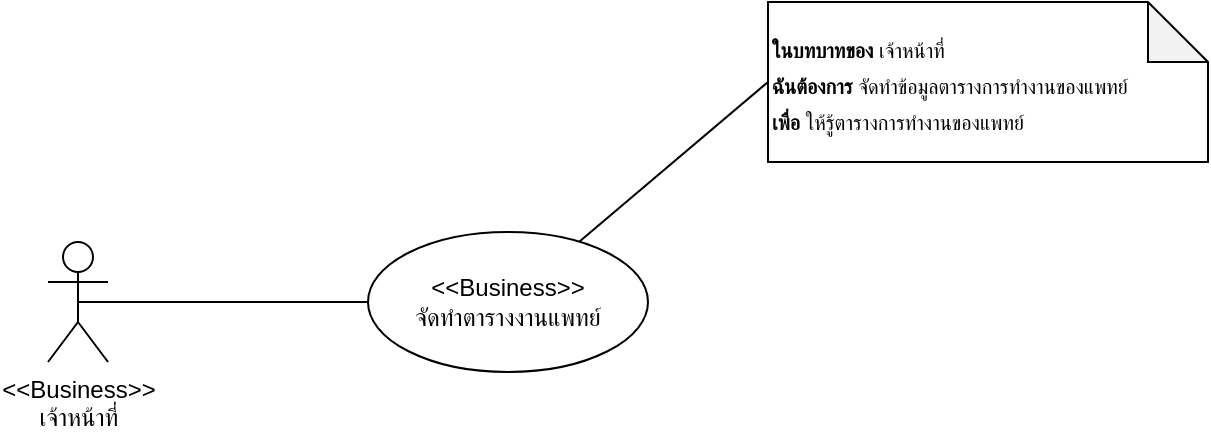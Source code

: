 <mxfile version="20.5.1" type="github" pages="10">
  <diagram id="d07d2UhxyD9AuNvn-Q7s" name="business">
    <mxGraphModel dx="731" dy="428" grid="1" gridSize="10" guides="1" tooltips="1" connect="1" arrows="1" fold="1" page="1" pageScale="1" pageWidth="827" pageHeight="1169" math="0" shadow="0">
      <root>
        <mxCell id="0" />
        <mxCell id="1" parent="0" />
        <mxCell id="jlOPP199Dn-r42HGDw51-1" value="&amp;lt;&amp;lt;Business&amp;gt;&amp;gt;&lt;br&gt;เจ้าหน้าที่" style="shape=umlActor;verticalLabelPosition=bottom;verticalAlign=top;html=1;outlineConnect=0;" parent="1" vertex="1">
          <mxGeometry x="80" y="280" width="30" height="60" as="geometry" />
        </mxCell>
        <mxCell id="jlOPP199Dn-r42HGDw51-6" value="&lt;font size=&quot;1&quot;&gt;&lt;b&gt;ในบทบาทของ &lt;/b&gt;เจ้าหน้าที่&lt;br&gt;&lt;b&gt;ฉันต้องการ &lt;/b&gt;จัดทำข้อมูลตารางการทำงานของแพทย์&lt;br&gt;&lt;b&gt;เพื่อ &lt;/b&gt;ให้รู้ตารางการทำงานของแพทย์&lt;br&gt;&lt;/font&gt;" style="shape=note;whiteSpace=wrap;html=1;backgroundOutline=1;darkOpacity=0.05;fontFamily=Helvetica;fontSize=15;align=left;" parent="1" vertex="1">
          <mxGeometry x="440" y="160" width="220" height="80" as="geometry" />
        </mxCell>
        <mxCell id="opvQodbytGO_dUgbWvIk-1" value="&amp;lt;&amp;lt;Business&amp;gt;&amp;gt;&lt;br&gt;จัดทำตารางงานแพทย์" style="ellipse;whiteSpace=wrap;html=1;" parent="1" vertex="1">
          <mxGeometry x="240" y="275" width="140" height="70" as="geometry" />
        </mxCell>
        <mxCell id="opvQodbytGO_dUgbWvIk-2" value="" style="endArrow=none;endFill=1;endSize=12;html=1;rounded=0;exitX=0.5;exitY=0.5;exitDx=0;exitDy=0;exitPerimeter=0;entryX=0;entryY=0.5;entryDx=0;entryDy=0;" parent="1" source="jlOPP199Dn-r42HGDw51-1" target="opvQodbytGO_dUgbWvIk-1" edge="1">
          <mxGeometry width="160" relative="1" as="geometry">
            <mxPoint x="250" y="250" as="sourcePoint" />
            <mxPoint x="410" y="250" as="targetPoint" />
          </mxGeometry>
        </mxCell>
        <mxCell id="opvQodbytGO_dUgbWvIk-7" value="" style="endArrow=none;endFill=1;endSize=12;html=1;rounded=0;entryX=0;entryY=0.5;entryDx=0;entryDy=0;entryPerimeter=0;" parent="1" source="opvQodbytGO_dUgbWvIk-1" target="jlOPP199Dn-r42HGDw51-6" edge="1">
          <mxGeometry width="160" relative="1" as="geometry">
            <mxPoint x="300" y="120" as="sourcePoint" />
            <mxPoint x="460" y="120" as="targetPoint" />
          </mxGeometry>
        </mxCell>
      </root>
    </mxGraphModel>
  </diagram>
  <diagram id="3frO9ZT3zyMEt5IvWwBt" name="system">
    <mxGraphModel dx="731" dy="428" grid="1" gridSize="10" guides="1" tooltips="1" connect="1" arrows="1" fold="1" page="1" pageScale="1" pageWidth="827" pageHeight="1169" math="0" shadow="0">
      <root>
        <mxCell id="0" />
        <mxCell id="1" parent="0" />
        <mxCell id="xw9LFSSNM3f-qhONEZ43-1" value="&lt;span style=&quot;font-size: 16px;&quot;&gt;&lt;b&gt;&lt;u&gt;System Use Case Diagram&lt;/u&gt;&lt;/b&gt;&lt;/span&gt;" style="text;html=1;align=center;verticalAlign=middle;resizable=0;points=[];autosize=1;strokeColor=none;fillColor=none;" parent="1" vertex="1">
          <mxGeometry x="35" y="50" width="230" height="30" as="geometry" />
        </mxCell>
        <mxCell id="b3o143H-coBXkOB5_BIO-1" value="เจ้าหน้าที่" style="shape=umlActor;verticalLabelPosition=bottom;verticalAlign=top;html=1;" parent="1" vertex="1">
          <mxGeometry x="90" y="280" width="30" height="60" as="geometry" />
        </mxCell>
        <mxCell id="b3o143H-coBXkOB5_BIO-2" value="เข้าระบบในฐานะเจ้าหน้าที่&lt;br&gt;ระบบนัดหมาย" style="ellipse;whiteSpace=wrap;html=1;" parent="1" vertex="1">
          <mxGeometry x="265" y="275" width="140" height="70" as="geometry" />
        </mxCell>
        <mxCell id="b3o143H-coBXkOB5_BIO-3" value="" style="endArrow=open;endFill=1;endSize=12;html=1;rounded=0;" parent="1" edge="1">
          <mxGeometry width="160" relative="1" as="geometry">
            <mxPoint x="105" y="309" as="sourcePoint" />
            <mxPoint x="265" y="309.44" as="targetPoint" />
          </mxGeometry>
        </mxCell>
        <mxCell id="-kpCrcJINkI-k-5XS1tr-1" value="&amp;lt;&amp;lt;extend&amp;gt;&amp;gt;" style="html=1;verticalAlign=bottom;endArrow=open;dashed=1;endSize=8;rounded=0;entryX=0.893;entryY=0.214;entryDx=0;entryDy=0;entryPerimeter=0;" parent="1" source="-kpCrcJINkI-k-5XS1tr-3" target="b3o143H-coBXkOB5_BIO-2" edge="1">
          <mxGeometry relative="1" as="geometry">
            <mxPoint x="494" y="240" as="sourcePoint" />
            <mxPoint x="414" y="240" as="targetPoint" />
          </mxGeometry>
        </mxCell>
        <mxCell id="-kpCrcJINkI-k-5XS1tr-3" value="จัดตารางงานแพทย์" style="ellipse;whiteSpace=wrap;html=1;" parent="1" vertex="1">
          <mxGeometry x="480" y="150" width="140" height="70" as="geometry" />
        </mxCell>
      </root>
    </mxGraphModel>
  </diagram>
  <diagram id="V2rBmaSBH9fNc8fx6pn5" name="UI">
    <mxGraphModel dx="1044" dy="546" grid="1" gridSize="10" guides="1" tooltips="1" connect="1" arrows="1" fold="1" page="1" pageScale="1" pageWidth="827" pageHeight="1169" math="0" shadow="0">
      <root>
        <mxCell id="0" />
        <mxCell id="1" parent="0" />
        <mxCell id="xcVG3mEr8Kp62n0ICZr9-1" value="Window Title" style="strokeWidth=1;shadow=0;dashed=0;align=center;html=1;shape=mxgraph.mockup.containers.window;align=left;verticalAlign=top;spacingLeft=8;strokeColor2=#008cff;strokeColor3=#c4c4c4;fontColor=#666666;mainText=;fontSize=17;labelBackgroundColor=none;" parent="1" vertex="1">
          <mxGeometry x="10" y="10" width="810" height="840" as="geometry" />
        </mxCell>
        <mxCell id="xcVG3mEr8Kp62n0ICZr9-3" value="Panadda Srisawat" style="strokeWidth=1;shadow=0;dashed=0;align=center;html=1;shape=mxgraph.mockup.forms.comboBox;strokeColor=#999999;fillColor=#ddeeff;align=left;fillColor2=#aaddff;mainText=;fontColor=#666666;fontSize=17;spacingLeft=3;" parent="1" vertex="1">
          <mxGeometry x="395" y="170" width="240" height="30" as="geometry" />
        </mxCell>
        <mxCell id="xcVG3mEr8Kp62n0ICZr9-5" value="&lt;span style=&quot;font-size: 14px;&quot;&gt;&lt;b&gt;เลือกแพทย์&lt;/b&gt;&lt;/span&gt;" style="text;html=1;strokeColor=none;fillColor=none;align=left;verticalAlign=middle;whiteSpace=wrap;rounded=0;" parent="1" vertex="1">
          <mxGeometry x="395" y="140" width="120" height="30" as="geometry" />
        </mxCell>
        <mxCell id="xcVG3mEr8Kp62n0ICZr9-6" value="&lt;span style=&quot;font-size: 14px;&quot;&gt;&lt;b&gt;เลือกแผนกทางการแพทย์&lt;/b&gt;&lt;/span&gt;" style="text;html=1;strokeColor=none;fillColor=none;align=left;verticalAlign=middle;whiteSpace=wrap;rounded=0;" parent="1" vertex="1">
          <mxGeometry x="100" y="210" width="180" height="30" as="geometry" />
        </mxCell>
        <mxCell id="xcVG3mEr8Kp62n0ICZr9-8" value="Building A" style="strokeWidth=1;shadow=0;dashed=0;align=center;html=1;shape=mxgraph.mockup.forms.comboBox;strokeColor=#999999;fillColor=#ddeeff;align=left;fillColor2=#aaddff;mainText=;fontColor=#666666;fontSize=17;spacingLeft=3;" parent="1" vertex="1">
          <mxGeometry x="395" y="240" width="240" height="30" as="geometry" />
        </mxCell>
        <mxCell id="xcVG3mEr8Kp62n0ICZr9-9" value="&lt;span style=&quot;font-size: 14px;&quot;&gt;&lt;b&gt;เลือกสถานที่&lt;/b&gt;&lt;/span&gt;" style="text;html=1;strokeColor=none;fillColor=none;align=left;verticalAlign=middle;whiteSpace=wrap;rounded=0;" parent="1" vertex="1">
          <mxGeometry x="395" y="210" width="90" height="30" as="geometry" />
        </mxCell>
        <mxCell id="xcVG3mEr8Kp62n0ICZr9-11" value="&lt;span style=&quot;font-size: 14px;&quot;&gt;&lt;b&gt;เจ้าหน้าที่&lt;/b&gt;&lt;/span&gt;" style="text;html=1;strokeColor=none;fillColor=none;align=left;verticalAlign=middle;whiteSpace=wrap;rounded=0;" parent="1" vertex="1">
          <mxGeometry x="100" y="140" width="90" height="30" as="geometry" />
        </mxCell>
        <mxCell id="xcVG3mEr8Kp62n0ICZr9-12" value="&lt;font color=&quot;#030101&quot;&gt;&lt;span style=&quot;font-size: 15px;&quot;&gt;&lt;b&gt;เลือกวันเวลา&lt;/b&gt;&lt;/span&gt;&lt;/font&gt;" style="text;html=1;align=center;verticalAlign=middle;whiteSpace=wrap;rounded=0;" parent="1" vertex="1">
          <mxGeometry x="304" y="380" width="220" height="30" as="geometry" />
        </mxCell>
        <mxCell id="xcVG3mEr8Kp62n0ICZr9-13" value="&lt;font color=&quot;#ffffff&quot;&gt;บันทึก&lt;/font&gt;" style="strokeWidth=1;shadow=0;dashed=0;align=center;html=1;shape=mxgraph.mockup.buttons.button;strokeColor=#66FFB3;mainText=;buttonStyle=round;fontSize=17;fontStyle=1;fillColor=#0000CC;whiteSpace=wrap;" parent="1" vertex="1">
          <mxGeometry x="690" y="780" width="105" height="40" as="geometry" />
        </mxCell>
        <mxCell id="xcVG3mEr8Kp62n0ICZr9-14" value="&lt;font style=&quot;font-size: 21px;&quot; color=&quot;#0000ff&quot;&gt;บันทึกตารางการทำงานแพทย์&lt;/font&gt;" style="text;html=1;strokeColor=none;fillColor=none;align=left;verticalAlign=middle;whiteSpace=wrap;rounded=0;" parent="1" vertex="1">
          <mxGeometry x="90" y="70" width="320" height="30" as="geometry" />
        </mxCell>
        <mxCell id="-UXR5-w2groL6WE8YAvk-8" value="ออกจากระบบ" style="strokeWidth=1;shadow=0;dashed=0;align=center;html=1;shape=mxgraph.mockup.buttons.button;strokeColor=#A50040;mainText=;buttonStyle=round;fontSize=17;fontStyle=1;fillColor=#007FFF;whiteSpace=wrap;fontColor=#ffffff;" parent="1" vertex="1">
          <mxGeometry x="680" y="60" width="130" height="30" as="geometry" />
        </mxCell>
        <mxCell id="ciW_d0fnHVhCcDlZkCDO-1" value="A101" style="strokeWidth=1;shadow=0;dashed=0;align=center;html=1;shape=mxgraph.mockup.forms.comboBox;strokeColor=#999999;fillColor=#ddeeff;align=left;fillColor2=#aaddff;mainText=;fontColor=#666666;fontSize=17;spacingLeft=3;" parent="1" vertex="1">
          <mxGeometry x="100" y="310" width="240" height="30" as="geometry" />
        </mxCell>
        <mxCell id="ciW_d0fnHVhCcDlZkCDO-2" value="&lt;span style=&quot;font-size: 14px;&quot;&gt;&lt;b&gt;เลือกห้อง&lt;/b&gt;&lt;/span&gt;" style="text;html=1;strokeColor=none;fillColor=none;align=left;verticalAlign=middle;whiteSpace=wrap;rounded=0;" parent="1" vertex="1">
          <mxGeometry x="100" y="280" width="90" height="30" as="geometry" />
        </mxCell>
        <mxCell id="svjJKDxcZZ8PONZqyzT4-1" value="&lt;font color=&quot;#666666&quot;&gt;Surgical&lt;/font&gt;" style="strokeWidth=1;shadow=0;dashed=0;align=center;html=1;shape=mxgraph.mockup.forms.comboBox;align=left;fillColor2=#aaddff;mainText=;fontSize=17;spacingLeft=3;fillColor=#dae8fc;strokeColor=#6c8ebf;" parent="1" vertex="1">
          <mxGeometry x="100" y="240" width="240" height="30" as="geometry" />
        </mxCell>
        <mxCell id="2VGCWLFtKBWcUUahxY_M-1" value="&lt;font color=&quot;#666666&quot;&gt;Promporn Phinitphong&lt;/font&gt;" style="strokeWidth=1;shadow=0;dashed=0;align=center;html=1;shape=mxgraph.mockup.forms.comboBox;align=left;fillColor2=#aaddff;mainText=;fontSize=17;spacingLeft=3;fillColor=#4D4D4D;strokeColor=#666666;fontColor=#333333;" parent="1" vertex="1">
          <mxGeometry x="100" y="170" width="240" height="30" as="geometry" />
        </mxCell>
        <mxCell id="K3jigHtdAGviUMxFkHGA-1" value="" style="strokeWidth=1;shadow=0;dashed=0;align=center;html=1;shape=mxgraph.mockup.forms.rrect;rSize=5;strokeColor=#999999;fillColor=#ffffff;fontColor=#00CC00;" vertex="1" parent="1">
          <mxGeometry x="240" y="430" width="350" height="270" as="geometry" />
        </mxCell>
        <mxCell id="K3jigHtdAGviUMxFkHGA-2" value="October 2022" style="strokeWidth=1;shadow=0;dashed=0;align=center;html=1;shape=mxgraph.mockup.forms.anchor;fontColor=#999999;" vertex="1" parent="K3jigHtdAGviUMxFkHGA-1">
          <mxGeometry x="65.625" y="12.343" width="218.75" height="30.857" as="geometry" />
        </mxCell>
        <mxCell id="K3jigHtdAGviUMxFkHGA-3" value="&lt;" style="strokeWidth=1;shadow=0;dashed=0;align=center;html=1;shape=mxgraph.mockup.forms.rrect;rSize=4;strokeColor=#999999;fontColor=#008cff;fontSize=19;fontStyle=1;" vertex="1" parent="K3jigHtdAGviUMxFkHGA-1">
          <mxGeometry x="17.5" y="12.343" width="54.688" height="30.857" as="geometry" />
        </mxCell>
        <mxCell id="K3jigHtdAGviUMxFkHGA-4" value="&gt;" style="strokeWidth=1;shadow=0;dashed=0;align=center;html=1;shape=mxgraph.mockup.forms.rrect;rSize=4;strokeColor=#999999;fontColor=#008cff;fontSize=19;fontStyle=1;" vertex="1" parent="K3jigHtdAGviUMxFkHGA-1">
          <mxGeometry x="277.812" y="12.343" width="54.688" height="30.857" as="geometry" />
        </mxCell>
        <mxCell id="K3jigHtdAGviUMxFkHGA-5" value="Mo" style="strokeWidth=1;shadow=0;dashed=0;align=center;html=1;shape=mxgraph.mockup.forms.anchor;fontColor=#999999;" vertex="1" parent="K3jigHtdAGviUMxFkHGA-1">
          <mxGeometry x="21.875" y="43.2" width="43.75" height="30.857" as="geometry" />
        </mxCell>
        <mxCell id="K3jigHtdAGviUMxFkHGA-6" value="Tu" style="strokeWidth=1;shadow=0;dashed=0;align=center;html=1;shape=mxgraph.mockup.forms.anchor;fontColor=#999999;" vertex="1" parent="K3jigHtdAGviUMxFkHGA-1">
          <mxGeometry x="65.625" y="43.2" width="43.75" height="30.857" as="geometry" />
        </mxCell>
        <mxCell id="K3jigHtdAGviUMxFkHGA-7" value="We" style="strokeWidth=1;shadow=0;dashed=0;align=center;html=1;shape=mxgraph.mockup.forms.anchor;fontColor=#999999;" vertex="1" parent="K3jigHtdAGviUMxFkHGA-1">
          <mxGeometry x="109.375" y="43.2" width="43.75" height="30.857" as="geometry" />
        </mxCell>
        <mxCell id="K3jigHtdAGviUMxFkHGA-8" value="Th" style="strokeWidth=1;shadow=0;dashed=0;align=center;html=1;shape=mxgraph.mockup.forms.anchor;fontColor=#999999;" vertex="1" parent="K3jigHtdAGviUMxFkHGA-1">
          <mxGeometry x="153.125" y="43.2" width="43.75" height="30.857" as="geometry" />
        </mxCell>
        <mxCell id="K3jigHtdAGviUMxFkHGA-9" value="Fr" style="strokeWidth=1;shadow=0;dashed=0;align=center;html=1;shape=mxgraph.mockup.forms.anchor;fontColor=#999999;" vertex="1" parent="K3jigHtdAGviUMxFkHGA-1">
          <mxGeometry x="196.875" y="43.2" width="43.75" height="30.857" as="geometry" />
        </mxCell>
        <mxCell id="K3jigHtdAGviUMxFkHGA-10" value="Sa" style="strokeWidth=1;shadow=0;dashed=0;align=center;html=1;shape=mxgraph.mockup.forms.anchor;fontColor=#999999;" vertex="1" parent="K3jigHtdAGviUMxFkHGA-1">
          <mxGeometry x="240.625" y="43.2" width="43.75" height="30.857" as="geometry" />
        </mxCell>
        <mxCell id="K3jigHtdAGviUMxFkHGA-11" value="Su" style="strokeWidth=1;shadow=0;dashed=0;align=center;html=1;shape=mxgraph.mockup.forms.anchor;fontColor=#999999;" vertex="1" parent="K3jigHtdAGviUMxFkHGA-1">
          <mxGeometry x="284.375" y="43.2" width="43.75" height="30.857" as="geometry" />
        </mxCell>
        <mxCell id="K3jigHtdAGviUMxFkHGA-12" value="1" style="strokeWidth=1;shadow=0;dashed=0;align=center;html=1;shape=mxgraph.mockup.forms.rrect;rSize=0;strokeColor=#999999;fontColor=#999999;" vertex="1" parent="K3jigHtdAGviUMxFkHGA-1">
          <mxGeometry x="21.875" y="74.057" width="43.75" height="30.857" as="geometry" />
        </mxCell>
        <mxCell id="K3jigHtdAGviUMxFkHGA-13" value="2" style="strokeWidth=1;shadow=0;dashed=0;align=center;html=1;shape=mxgraph.mockup.forms.rrect;rSize=0;strokeColor=#999999;fontColor=#999999;" vertex="1" parent="K3jigHtdAGviUMxFkHGA-1">
          <mxGeometry x="65.625" y="74.057" width="43.75" height="30.857" as="geometry" />
        </mxCell>
        <mxCell id="K3jigHtdAGviUMxFkHGA-14" value="3" style="strokeWidth=1;shadow=0;dashed=0;align=center;html=1;shape=mxgraph.mockup.forms.rrect;rSize=0;strokeColor=#999999;fontColor=#999999;" vertex="1" parent="K3jigHtdAGviUMxFkHGA-1">
          <mxGeometry x="109.375" y="74.057" width="43.75" height="30.857" as="geometry" />
        </mxCell>
        <mxCell id="K3jigHtdAGviUMxFkHGA-15" value="4" style="strokeWidth=1;shadow=0;dashed=0;align=center;html=1;shape=mxgraph.mockup.forms.rrect;rSize=0;strokeColor=#999999;fontColor=#999999;" vertex="1" parent="K3jigHtdAGviUMxFkHGA-1">
          <mxGeometry x="153.125" y="74.057" width="43.75" height="30.857" as="geometry" />
        </mxCell>
        <mxCell id="K3jigHtdAGviUMxFkHGA-16" value="5" style="strokeWidth=1;shadow=0;dashed=0;align=center;html=1;shape=mxgraph.mockup.forms.rrect;rSize=0;strokeColor=#999999;fontColor=#999999;" vertex="1" parent="K3jigHtdAGviUMxFkHGA-1">
          <mxGeometry x="196.875" y="74.057" width="43.75" height="30.857" as="geometry" />
        </mxCell>
        <mxCell id="K3jigHtdAGviUMxFkHGA-17" value="6" style="strokeWidth=1;shadow=0;dashed=0;align=center;html=1;shape=mxgraph.mockup.forms.rrect;rSize=0;strokeColor=#999999;fontColor=#999999;" vertex="1" parent="K3jigHtdAGviUMxFkHGA-1">
          <mxGeometry x="240.625" y="74.057" width="43.75" height="30.857" as="geometry" />
        </mxCell>
        <mxCell id="K3jigHtdAGviUMxFkHGA-18" value="7" style="strokeWidth=1;shadow=0;dashed=0;align=center;html=1;shape=mxgraph.mockup.forms.rrect;rSize=0;strokeColor=#999999;fontColor=#999999;" vertex="1" parent="K3jigHtdAGviUMxFkHGA-1">
          <mxGeometry x="284.375" y="74.057" width="43.75" height="30.857" as="geometry" />
        </mxCell>
        <mxCell id="K3jigHtdAGviUMxFkHGA-19" value="8" style="strokeWidth=1;shadow=0;dashed=0;align=center;html=1;shape=mxgraph.mockup.forms.rrect;rSize=0;strokeColor=#999999;fontColor=#999999;" vertex="1" parent="K3jigHtdAGviUMxFkHGA-1">
          <mxGeometry x="21.875" y="104.914" width="43.75" height="30.857" as="geometry" />
        </mxCell>
        <mxCell id="K3jigHtdAGviUMxFkHGA-20" value="9" style="strokeWidth=1;shadow=0;dashed=0;align=center;html=1;shape=mxgraph.mockup.forms.rrect;rSize=0;strokeColor=#999999;fontColor=#999999;" vertex="1" parent="K3jigHtdAGviUMxFkHGA-1">
          <mxGeometry x="65.625" y="104.914" width="43.75" height="30.857" as="geometry" />
        </mxCell>
        <mxCell id="K3jigHtdAGviUMxFkHGA-21" value="10" style="strokeWidth=1;shadow=0;dashed=0;align=center;html=1;shape=mxgraph.mockup.forms.rrect;rSize=0;strokeColor=#999999;fontColor=#999999;" vertex="1" parent="K3jigHtdAGviUMxFkHGA-1">
          <mxGeometry x="109.375" y="104.914" width="43.75" height="30.857" as="geometry" />
        </mxCell>
        <mxCell id="K3jigHtdAGviUMxFkHGA-22" value="11" style="strokeWidth=1;shadow=0;dashed=0;align=center;html=1;shape=mxgraph.mockup.forms.rrect;rSize=0;strokeColor=#999999;fontColor=#999999;" vertex="1" parent="K3jigHtdAGviUMxFkHGA-1">
          <mxGeometry x="153.125" y="104.914" width="43.75" height="30.857" as="geometry" />
        </mxCell>
        <mxCell id="K3jigHtdAGviUMxFkHGA-23" value="12" style="strokeWidth=1;shadow=0;dashed=0;align=center;html=1;shape=mxgraph.mockup.forms.rrect;rSize=0;strokeColor=#999999;fontColor=#999999;" vertex="1" parent="K3jigHtdAGviUMxFkHGA-1">
          <mxGeometry x="196.875" y="104.914" width="43.75" height="30.857" as="geometry" />
        </mxCell>
        <mxCell id="K3jigHtdAGviUMxFkHGA-24" value="13" style="strokeWidth=1;shadow=0;dashed=0;align=center;html=1;shape=mxgraph.mockup.forms.rrect;rSize=0;strokeColor=#999999;fontColor=#999999;" vertex="1" parent="K3jigHtdAGviUMxFkHGA-1">
          <mxGeometry x="240.625" y="104.914" width="43.75" height="30.857" as="geometry" />
        </mxCell>
        <mxCell id="K3jigHtdAGviUMxFkHGA-25" value="14" style="strokeWidth=1;shadow=0;dashed=0;align=center;html=1;shape=mxgraph.mockup.forms.rrect;rSize=0;strokeColor=#999999;fontColor=#999999;" vertex="1" parent="K3jigHtdAGviUMxFkHGA-1">
          <mxGeometry x="284.375" y="104.914" width="43.75" height="30.857" as="geometry" />
        </mxCell>
        <mxCell id="K3jigHtdAGviUMxFkHGA-26" value="15" style="strokeWidth=1;shadow=0;dashed=0;align=center;html=1;shape=mxgraph.mockup.forms.rrect;rSize=0;strokeColor=#999999;fontColor=#999999;" vertex="1" parent="K3jigHtdAGviUMxFkHGA-1">
          <mxGeometry x="21.875" y="135.771" width="43.75" height="30.857" as="geometry" />
        </mxCell>
        <mxCell id="K3jigHtdAGviUMxFkHGA-27" value="16" style="strokeWidth=1;shadow=0;dashed=0;align=center;html=1;shape=mxgraph.mockup.forms.rrect;rSize=0;strokeColor=#999999;fontColor=#999999;" vertex="1" parent="K3jigHtdAGviUMxFkHGA-1">
          <mxGeometry x="65.625" y="135.771" width="43.75" height="30.857" as="geometry" />
        </mxCell>
        <mxCell id="K3jigHtdAGviUMxFkHGA-28" value="17" style="strokeWidth=1;shadow=0;dashed=0;align=center;html=1;shape=mxgraph.mockup.forms.rrect;rSize=0;strokeColor=#999999;fontColor=#999999;" vertex="1" parent="K3jigHtdAGviUMxFkHGA-1">
          <mxGeometry x="109.375" y="135.771" width="43.75" height="30.857" as="geometry" />
        </mxCell>
        <mxCell id="K3jigHtdAGviUMxFkHGA-29" value="18" style="strokeWidth=1;shadow=0;dashed=0;align=center;html=1;shape=mxgraph.mockup.forms.rrect;rSize=0;strokeColor=#999999;fontColor=#999999;" vertex="1" parent="K3jigHtdAGviUMxFkHGA-1">
          <mxGeometry x="153.125" y="135.771" width="43.75" height="30.857" as="geometry" />
        </mxCell>
        <mxCell id="K3jigHtdAGviUMxFkHGA-30" value="19" style="strokeWidth=1;shadow=0;dashed=0;align=center;html=1;shape=mxgraph.mockup.forms.rrect;rSize=0;strokeColor=#999999;fontColor=#999999;" vertex="1" parent="K3jigHtdAGviUMxFkHGA-1">
          <mxGeometry x="196.875" y="135.771" width="43.75" height="30.857" as="geometry" />
        </mxCell>
        <mxCell id="K3jigHtdAGviUMxFkHGA-31" value="20" style="strokeWidth=1;shadow=0;dashed=0;align=center;html=1;shape=mxgraph.mockup.forms.rrect;rSize=0;strokeColor=#999999;fontColor=#999999;" vertex="1" parent="K3jigHtdAGviUMxFkHGA-1">
          <mxGeometry x="240.625" y="135.771" width="43.75" height="30.857" as="geometry" />
        </mxCell>
        <mxCell id="K3jigHtdAGviUMxFkHGA-32" value="21" style="strokeWidth=1;shadow=0;dashed=0;align=center;html=1;shape=mxgraph.mockup.forms.rrect;rSize=0;strokeColor=#999999;fontColor=#999999;" vertex="1" parent="K3jigHtdAGviUMxFkHGA-1">
          <mxGeometry x="284.375" y="135.771" width="43.75" height="30.857" as="geometry" />
        </mxCell>
        <mxCell id="K3jigHtdAGviUMxFkHGA-33" value="22" style="strokeWidth=1;shadow=0;dashed=0;align=center;html=1;shape=mxgraph.mockup.forms.rrect;rSize=0;strokeColor=#999999;fontColor=#999999;" vertex="1" parent="K3jigHtdAGviUMxFkHGA-1">
          <mxGeometry x="21.875" y="166.629" width="43.75" height="30.857" as="geometry" />
        </mxCell>
        <mxCell id="K3jigHtdAGviUMxFkHGA-34" value="23" style="strokeWidth=1;shadow=0;dashed=0;align=center;html=1;shape=mxgraph.mockup.forms.rrect;rSize=0;strokeColor=#999999;fontColor=#999999;" vertex="1" parent="K3jigHtdAGviUMxFkHGA-1">
          <mxGeometry x="65.625" y="166.629" width="43.75" height="30.857" as="geometry" />
        </mxCell>
        <mxCell id="K3jigHtdAGviUMxFkHGA-35" value="25" style="strokeWidth=1;shadow=0;dashed=0;align=center;html=1;shape=mxgraph.mockup.forms.rrect;rSize=0;strokeColor=#999999;fontColor=#999999;" vertex="1" parent="K3jigHtdAGviUMxFkHGA-1">
          <mxGeometry x="153.125" y="166.629" width="43.75" height="30.857" as="geometry" />
        </mxCell>
        <mxCell id="K3jigHtdAGviUMxFkHGA-36" value="26" style="strokeWidth=1;shadow=0;dashed=0;align=center;html=1;shape=mxgraph.mockup.forms.rrect;rSize=0;strokeColor=#999999;fontColor=#999999;" vertex="1" parent="K3jigHtdAGviUMxFkHGA-1">
          <mxGeometry x="196.875" y="166.629" width="43.75" height="30.857" as="geometry" />
        </mxCell>
        <mxCell id="K3jigHtdAGviUMxFkHGA-37" value="27" style="strokeWidth=1;shadow=0;dashed=0;align=center;html=1;shape=mxgraph.mockup.forms.rrect;rSize=0;strokeColor=#999999;fontColor=#999999;" vertex="1" parent="K3jigHtdAGviUMxFkHGA-1">
          <mxGeometry x="240.625" y="166.629" width="43.75" height="30.857" as="geometry" />
        </mxCell>
        <mxCell id="K3jigHtdAGviUMxFkHGA-38" value="28" style="strokeWidth=1;shadow=0;dashed=0;align=center;html=1;shape=mxgraph.mockup.forms.rrect;rSize=0;strokeColor=#999999;fontColor=#999999;" vertex="1" parent="K3jigHtdAGviUMxFkHGA-1">
          <mxGeometry x="284.375" y="166.629" width="43.75" height="30.857" as="geometry" />
        </mxCell>
        <mxCell id="K3jigHtdAGviUMxFkHGA-39" value="29" style="strokeWidth=1;shadow=0;dashed=0;align=center;html=1;shape=mxgraph.mockup.forms.rrect;rSize=0;strokeColor=#999999;fontColor=#999999;" vertex="1" parent="K3jigHtdAGviUMxFkHGA-1">
          <mxGeometry x="21.875" y="197.486" width="43.75" height="30.857" as="geometry" />
        </mxCell>
        <mxCell id="K3jigHtdAGviUMxFkHGA-40" value="30" style="strokeWidth=1;shadow=0;dashed=0;align=center;html=1;shape=mxgraph.mockup.forms.rrect;rSize=0;strokeColor=#999999;fontColor=#999999;" vertex="1" parent="K3jigHtdAGviUMxFkHGA-1">
          <mxGeometry x="65.625" y="197.486" width="43.75" height="30.857" as="geometry" />
        </mxCell>
        <mxCell id="K3jigHtdAGviUMxFkHGA-41" value="31" style="strokeWidth=1;shadow=0;dashed=0;align=center;html=1;shape=mxgraph.mockup.forms.rrect;rSize=0;strokeColor=#999999;fontColor=#999999;" vertex="1" parent="K3jigHtdAGviUMxFkHGA-1">
          <mxGeometry x="109.375" y="197.486" width="43.75" height="30.857" as="geometry" />
        </mxCell>
        <mxCell id="K3jigHtdAGviUMxFkHGA-42" value="1" style="strokeWidth=1;shadow=0;dashed=0;align=center;html=1;shape=mxgraph.mockup.forms.rrect;rSize=0;strokeColor=#999999;fontColor=#999999;fillColor=#ddeeff;" vertex="1" parent="K3jigHtdAGviUMxFkHGA-1">
          <mxGeometry x="153.125" y="197.486" width="43.75" height="30.857" as="geometry" />
        </mxCell>
        <mxCell id="K3jigHtdAGviUMxFkHGA-43" value="2" style="strokeWidth=1;shadow=0;dashed=0;align=center;html=1;shape=mxgraph.mockup.forms.rrect;rSize=0;strokeColor=#999999;fontColor=#999999;fillColor=#ddeeff;" vertex="1" parent="K3jigHtdAGviUMxFkHGA-1">
          <mxGeometry x="196.875" y="197.486" width="43.75" height="30.857" as="geometry" />
        </mxCell>
        <mxCell id="K3jigHtdAGviUMxFkHGA-44" value="3" style="strokeWidth=1;shadow=0;dashed=0;align=center;html=1;shape=mxgraph.mockup.forms.rrect;rSize=0;strokeColor=#999999;fontColor=#999999;fillColor=#ddeeff;" vertex="1" parent="K3jigHtdAGviUMxFkHGA-1">
          <mxGeometry x="240.625" y="197.486" width="43.75" height="30.857" as="geometry" />
        </mxCell>
        <mxCell id="K3jigHtdAGviUMxFkHGA-45" value="4" style="strokeWidth=1;shadow=0;dashed=0;align=center;html=1;shape=mxgraph.mockup.forms.rrect;rSize=0;strokeColor=#999999;fontColor=#999999;fillColor=#ddeeff;" vertex="1" parent="K3jigHtdAGviUMxFkHGA-1">
          <mxGeometry x="284.375" y="197.486" width="43.75" height="30.857" as="geometry" />
        </mxCell>
        <mxCell id="K3jigHtdAGviUMxFkHGA-46" value="5" style="strokeWidth=1;shadow=0;dashed=0;align=center;html=1;shape=mxgraph.mockup.forms.rrect;rSize=0;strokeColor=#999999;fontColor=#999999;fillColor=#ddeeff;" vertex="1" parent="K3jigHtdAGviUMxFkHGA-1">
          <mxGeometry x="21.875" y="228.343" width="43.75" height="30.857" as="geometry" />
        </mxCell>
        <mxCell id="K3jigHtdAGviUMxFkHGA-47" value="6" style="strokeWidth=1;shadow=0;dashed=0;align=center;html=1;shape=mxgraph.mockup.forms.rrect;rSize=0;strokeColor=#999999;fontColor=#999999;fillColor=#ddeeff;" vertex="1" parent="K3jigHtdAGviUMxFkHGA-1">
          <mxGeometry x="65.625" y="228.343" width="43.75" height="30.857" as="geometry" />
        </mxCell>
        <mxCell id="K3jigHtdAGviUMxFkHGA-48" value="7" style="strokeWidth=1;shadow=0;dashed=0;align=center;html=1;shape=mxgraph.mockup.forms.rrect;rSize=0;strokeColor=#999999;fontColor=#999999;fillColor=#ddeeff;" vertex="1" parent="K3jigHtdAGviUMxFkHGA-1">
          <mxGeometry x="109.375" y="228.343" width="43.75" height="30.857" as="geometry" />
        </mxCell>
        <mxCell id="K3jigHtdAGviUMxFkHGA-49" value="8" style="strokeWidth=1;shadow=0;dashed=0;align=center;html=1;shape=mxgraph.mockup.forms.rrect;rSize=0;strokeColor=#999999;fontColor=#999999;fillColor=#ddeeff;" vertex="1" parent="K3jigHtdAGviUMxFkHGA-1">
          <mxGeometry x="153.125" y="228.343" width="43.75" height="30.857" as="geometry" />
        </mxCell>
        <mxCell id="K3jigHtdAGviUMxFkHGA-50" value="9" style="strokeWidth=1;shadow=0;dashed=0;align=center;html=1;shape=mxgraph.mockup.forms.rrect;rSize=0;strokeColor=#999999;fontColor=#999999;fillColor=#ddeeff;" vertex="1" parent="K3jigHtdAGviUMxFkHGA-1">
          <mxGeometry x="196.875" y="228.343" width="43.75" height="30.857" as="geometry" />
        </mxCell>
        <mxCell id="K3jigHtdAGviUMxFkHGA-51" value="10" style="strokeWidth=1;shadow=0;dashed=0;align=center;html=1;shape=mxgraph.mockup.forms.rrect;rSize=0;strokeColor=#999999;fontColor=#999999;fillColor=#ddeeff;" vertex="1" parent="K3jigHtdAGviUMxFkHGA-1">
          <mxGeometry x="240.625" y="228.343" width="43.75" height="30.857" as="geometry" />
        </mxCell>
        <mxCell id="K3jigHtdAGviUMxFkHGA-52" value="11" style="strokeWidth=1;shadow=0;dashed=0;align=center;html=1;shape=mxgraph.mockup.forms.rrect;rSize=0;strokeColor=#999999;fontColor=#999999;fillColor=#ddeeff;" vertex="1" parent="K3jigHtdAGviUMxFkHGA-1">
          <mxGeometry x="284.375" y="228.343" width="43.75" height="30.857" as="geometry" />
        </mxCell>
        <mxCell id="K3jigHtdAGviUMxFkHGA-53" value="24" style="strokeWidth=1;shadow=0;dashed=0;align=center;html=1;shape=mxgraph.mockup.forms.rrect;rSize=0;strokeColor=#ff0000;fontColor=#ffffff;strokeWidth=2;fillColor=#008cff;" vertex="1" parent="K3jigHtdAGviUMxFkHGA-1">
          <mxGeometry x="109.375" y="166.629" width="43.75" height="30.857" as="geometry" />
        </mxCell>
        <mxCell id="Ery6o9HPFuh7WapOsvSN-1" value="กลับ" style="strokeWidth=1;shadow=0;dashed=0;align=center;html=1;shape=mxgraph.mockup.buttons.button;strokeColor=#666666;mainText=;buttonStyle=round;fontSize=17;fontStyle=1;fillColor=#D1D1D1;whiteSpace=wrap;fontColor=#333333;" vertex="1" parent="1">
          <mxGeometry x="40" y="770" width="105" height="40" as="geometry" />
        </mxCell>
      </root>
    </mxGraphModel>
  </diagram>
  <diagram id="apCFTvq7n1CzENOVFbob" name="test1">
    <mxGraphModel dx="1558" dy="428" grid="1" gridSize="10" guides="1" tooltips="1" connect="1" arrows="1" fold="1" page="1" pageScale="1" pageWidth="827" pageHeight="1169" math="0" shadow="0">
      <root>
        <mxCell id="0" />
        <mxCell id="1" parent="0" />
        <mxCell id="zjrQbKN_C88313Ad7Ets-1" style="edgeStyle=orthogonalEdgeStyle;rounded=0;orthogonalLoop=1;jettySize=auto;html=1;endArrow=none;endFill=0;" parent="1" source="zjrQbKN_C88313Ad7Ets-2" target="zjrQbKN_C88313Ad7Ets-4" edge="1">
          <mxGeometry relative="1" as="geometry" />
        </mxCell>
        <mxCell id="zjrQbKN_C88313Ad7Ets-2" value="&amp;lt;&amp;lt;Business&amp;gt;&amp;gt;&lt;br style=&quot;font-size: 16px;&quot;&gt;สมาชิกระบบวิดีโอ" style="shape=umlActor;verticalLabelPosition=bottom;verticalAlign=top;html=1;outlineConnect=0;fontSize=16;" parent="1" vertex="1">
          <mxGeometry x="-740" y="300" width="30" height="60" as="geometry" />
        </mxCell>
        <mxCell id="zjrQbKN_C88313Ad7Ets-3" style="edgeStyle=orthogonalEdgeStyle;rounded=0;orthogonalLoop=1;jettySize=auto;html=1;exitX=1;exitY=0.5;exitDx=0;exitDy=0;entryX=0.5;entryY=1;entryDx=0;entryDy=0;entryPerimeter=0;fontSize=15;endArrow=none;endFill=0;" parent="1" source="zjrQbKN_C88313Ad7Ets-4" target="zjrQbKN_C88313Ad7Ets-5" edge="1">
          <mxGeometry relative="1" as="geometry" />
        </mxCell>
        <mxCell id="zjrQbKN_C88313Ad7Ets-4" value="&amp;lt;&amp;lt;Business&amp;gt;&amp;gt;&lt;br style=&quot;font-size: 16px;&quot;&gt;ชมวิดีโอ" style="ellipse;whiteSpace=wrap;html=1;fontSize=16;" parent="1" vertex="1">
          <mxGeometry x="-560" y="290" width="120" height="80" as="geometry" />
        </mxCell>
        <mxCell id="zjrQbKN_C88313Ad7Ets-5" value="&lt;font style=&quot;font-size: 15px;&quot;&gt;&lt;b&gt;ในบทบาทของ &lt;/b&gt;สมาชิกระบบวิดีโอ&lt;br&gt;&lt;b&gt;ฉันต้องการ&lt;/b&gt;&amp;nbsp;ในระบบสามารถบันทึกการเข้าชมวิดีโอไปเก็บเป็น Playlist&amp;nbsp; ได้อย่างอัตโนมัติ&lt;br&gt;&lt;b&gt;เพื่อ &lt;/b&gt;ให้ฉันสามารถตรวจสอบได้ว่าฉันเคยดูวิดีโออะไรไปแล้วบ้าง&lt;/font&gt;" style="shape=note;whiteSpace=wrap;html=1;backgroundOutline=1;darkOpacity=0.05;align=left;" parent="1" vertex="1">
          <mxGeometry x="-370" y="40" width="320" height="130" as="geometry" />
        </mxCell>
        <mxCell id="zjrQbKN_C88313Ad7Ets-6" style="edgeStyle=orthogonalEdgeStyle;rounded=0;orthogonalLoop=1;jettySize=auto;html=1;entryX=0;entryY=0.5;entryDx=0;entryDy=0;fontSize=16;endArrow=open;endFill=0;endSize=11;startSize=11;" parent="1" source="zjrQbKN_C88313Ad7Ets-7" target="zjrQbKN_C88313Ad7Ets-8" edge="1">
          <mxGeometry relative="1" as="geometry" />
        </mxCell>
        <mxCell id="zjrQbKN_C88313Ad7Ets-7" value="สมาชิกระบบวิดีโอ" style="shape=umlActor;verticalLabelPosition=bottom;verticalAlign=top;html=1;outlineConnect=0;fontSize=16;" parent="1" vertex="1">
          <mxGeometry x="-740" y="510" width="30" height="60" as="geometry" />
        </mxCell>
        <mxCell id="zjrQbKN_C88313Ad7Ets-8" value="เข้าสู่ระบบในฐานะสมาชิกระบบวิดีโอ" style="ellipse;whiteSpace=wrap;html=1;fontSize=16;" parent="1" vertex="1">
          <mxGeometry x="-560" y="490" width="150" height="100" as="geometry" />
        </mxCell>
        <mxCell id="zjrQbKN_C88313Ad7Ets-9" value="ชมวิดีโอ" style="ellipse;whiteSpace=wrap;html=1;fontSize=16;" parent="1" vertex="1">
          <mxGeometry x="-150" y="500" width="120" height="80" as="geometry" />
        </mxCell>
        <mxCell id="zjrQbKN_C88313Ad7Ets-10" value="&amp;lt;&amp;lt;extend&amp;gt;&amp;gt;" style="endArrow=open;endSize=12;dashed=1;html=1;rounded=0;fontSize=16;exitX=0;exitY=0.5;exitDx=0;exitDy=0;startArrow=none;startFill=0;entryX=1;entryY=0.5;entryDx=0;entryDy=0;" parent="1" source="zjrQbKN_C88313Ad7Ets-9" target="zjrQbKN_C88313Ad7Ets-8" edge="1">
          <mxGeometry width="160" relative="1" as="geometry">
            <mxPoint x="-360" y="470" as="sourcePoint" />
            <mxPoint x="-340" y="470" as="targetPoint" />
          </mxGeometry>
        </mxCell>
        <mxCell id="zjrQbKN_C88313Ad7Ets-11" value="บันทึกข้อมูลวิดีโอเข้า Playlist ที่ชื่อ Watched" style="ellipse;whiteSpace=wrap;html=1;fontSize=16;" parent="1" vertex="1">
          <mxGeometry x="-175" y="740" width="170" height="110" as="geometry" />
        </mxCell>
        <mxCell id="zjrQbKN_C88313Ad7Ets-12" value="&amp;lt;&amp;lt;include&amp;gt;&amp;gt;" style="endArrow=open;endSize=12;dashed=1;html=1;rounded=0;fontSize=16;sourcePerimeterSpacing=12;targetPerimeterSpacing=9;exitX=0.5;exitY=1;exitDx=0;exitDy=0;entryX=0.5;entryY=0;entryDx=0;entryDy=0;" parent="1" source="zjrQbKN_C88313Ad7Ets-9" target="zjrQbKN_C88313Ad7Ets-11" edge="1">
          <mxGeometry width="160" relative="1" as="geometry">
            <mxPoint x="-360" y="740" as="sourcePoint" />
            <mxPoint x="-200" y="740" as="targetPoint" />
          </mxGeometry>
        </mxCell>
        <mxCell id="zjrQbKN_C88313Ad7Ets-13" value="" style="strokeWidth=1;shadow=0;dashed=0;align=center;html=1;shape=mxgraph.mockup.containers.browserWindow;rSize=0;strokeColor=#666666;strokeColor2=#008cff;strokeColor3=#c4c4c4;mainText=,;recursiveResize=0;fontSize=16;" parent="1" vertex="1">
          <mxGeometry x="-820" y="1190" width="810" height="810" as="geometry" />
        </mxCell>
        <mxCell id="zjrQbKN_C88313Ad7Ets-14" value="Page 1" style="strokeWidth=1;shadow=0;dashed=0;align=center;html=1;shape=mxgraph.mockup.containers.anchor;fontSize=17;fontColor=#666666;align=left;" parent="zjrQbKN_C88313Ad7Ets-13" vertex="1">
          <mxGeometry x="60" y="12" width="110" height="26" as="geometry" />
        </mxCell>
        <mxCell id="zjrQbKN_C88313Ad7Ets-15" value="https://www.draw.io" style="strokeWidth=1;shadow=0;dashed=0;align=center;html=1;shape=mxgraph.mockup.containers.anchor;rSize=0;fontSize=17;fontColor=#666666;align=left;" parent="zjrQbKN_C88313Ad7Ets-13" vertex="1">
          <mxGeometry x="130" y="60" width="250" height="26" as="geometry" />
        </mxCell>
        <mxCell id="zjrQbKN_C88313Ad7Ets-16" value="" style="verticalLabelPosition=bottom;shadow=0;dashed=0;align=center;html=1;verticalAlign=top;strokeWidth=1;shape=mxgraph.mockup.containers.userMale;strokeColor=#666666;strokeColor2=#008cff;fontSize=16;" parent="zjrQbKN_C88313Ad7Ets-13" vertex="1">
          <mxGeometry x="680" y="140" width="100" height="100" as="geometry" />
        </mxCell>
        <mxCell id="zjrQbKN_C88313Ad7Ets-17" value="chanwit@gmail.com" style="text;html=1;strokeColor=none;fillColor=none;align=center;verticalAlign=middle;whiteSpace=wrap;rounded=0;fontSize=12;" parent="zjrQbKN_C88313Ad7Ets-13" vertex="1">
          <mxGeometry x="665" y="240" width="130" height="30" as="geometry" />
        </mxCell>
        <mxCell id="zjrQbKN_C88313Ad7Ets-18" value="" style="verticalLabelPosition=bottom;shadow=0;dashed=0;align=center;html=1;verticalAlign=top;strokeWidth=1;shape=mxgraph.mockup.graphics.simpleIcon;strokeColor=#999999;fontSize=12;" parent="zjrQbKN_C88313Ad7Ets-13" vertex="1">
          <mxGeometry x="232" y="140" width="350" height="210" as="geometry" />
        </mxCell>
        <mxCell id="zjrQbKN_C88313Ad7Ets-19" value="&lt;font style=&quot;font-size: 16px;&quot;&gt;&lt;span&gt;วิดีโอ&lt;/span&gt;&lt;/font&gt;" style="text;html=1;strokeColor=none;fillColor=none;align=left;verticalAlign=middle;whiteSpace=wrap;rounded=0;fontSize=12;fontStyle=0" parent="zjrQbKN_C88313Ad7Ets-13" vertex="1">
          <mxGeometry x="230" y="390" width="60" height="30" as="geometry" />
        </mxCell>
        <mxCell id="zjrQbKN_C88313Ad7Ets-20" value="&lt;font style=&quot;font-size: 16px;&quot;&gt;&lt;span&gt;ความละเอียด&lt;/span&gt;&lt;/font&gt;" style="text;html=1;strokeColor=none;fillColor=none;align=left;verticalAlign=middle;whiteSpace=wrap;rounded=0;fontSize=12;fontStyle=0" parent="zjrQbKN_C88313Ad7Ets-13" vertex="1">
          <mxGeometry x="230" y="430" width="98" height="30" as="geometry" />
        </mxCell>
        <mxCell id="zjrQbKN_C88313Ad7Ets-21" value="&lt;font style=&quot;font-size: 16px;&quot;&gt;&lt;span&gt;เพลย์ลิสต์&lt;/span&gt;&lt;/font&gt;" style="text;html=1;strokeColor=none;fillColor=none;align=left;verticalAlign=middle;whiteSpace=wrap;rounded=0;fontSize=12;fontStyle=0" parent="zjrQbKN_C88313Ad7Ets-13" vertex="1">
          <mxGeometry x="232" y="470" width="88" height="30" as="geometry" />
        </mxCell>
        <mxCell id="zjrQbKN_C88313Ad7Ets-22" value="&lt;font style=&quot;font-size: 16px;&quot;&gt;&lt;span&gt;วันที่และเวลา&lt;/span&gt;&lt;/font&gt;" style="text;html=1;strokeColor=none;fillColor=none;align=left;verticalAlign=middle;whiteSpace=wrap;rounded=0;fontSize=12;fontStyle=0" parent="zjrQbKN_C88313Ad7Ets-13" vertex="1">
          <mxGeometry x="232" y="510" width="98" height="30" as="geometry" />
        </mxCell>
        <mxCell id="zjrQbKN_C88313Ad7Ets-23" value="SA Lecture 4" style="strokeWidth=1;shadow=0;dashed=0;align=center;html=1;shape=mxgraph.mockup.forms.comboBox;strokeColor=#999999;fillColor=#ddeeff;align=left;fillColor2=#aaddff;mainText=;fontColor=#666666;fontSize=17;spacingLeft=3;" parent="zjrQbKN_C88313Ad7Ets-13" vertex="1">
          <mxGeometry x="390" y="390" width="190" height="30" as="geometry" />
        </mxCell>
        <mxCell id="zjrQbKN_C88313Ad7Ets-24" value="720p" style="strokeWidth=1;shadow=0;dashed=0;align=center;html=1;shape=mxgraph.mockup.forms.comboBox;strokeColor=#999999;fillColor=#ddeeff;align=left;fillColor2=#aaddff;mainText=;fontColor=#666666;fontSize=17;spacingLeft=3;" parent="zjrQbKN_C88313Ad7Ets-13" vertex="1">
          <mxGeometry x="390" y="430" width="190" height="30" as="geometry" />
        </mxCell>
        <mxCell id="zjrQbKN_C88313Ad7Ets-25" value="Watched" style="strokeWidth=1;shadow=0;dashed=0;align=center;html=1;shape=mxgraph.mockup.forms.comboBox;strokeColor=#999999;fillColor=#ddeeff;align=left;fillColor2=#aaddff;mainText=;fontColor=#666666;fontSize=17;spacingLeft=3;" parent="zjrQbKN_C88313Ad7Ets-13" vertex="1">
          <mxGeometry x="390" y="470" width="190" height="30" as="geometry" />
        </mxCell>
        <mxCell id="zjrQbKN_C88313Ad7Ets-26" value="" style="strokeWidth=1;shadow=0;dashed=0;align=center;html=1;shape=mxgraph.mockup.forms.rrect;rSize=5;strokeColor=#999999;fillColor=#ffffff;fontSize=16;" parent="zjrQbKN_C88313Ad7Ets-13" vertex="1">
          <mxGeometry x="390" y="520" width="190" height="175" as="geometry" />
        </mxCell>
        <mxCell id="zjrQbKN_C88313Ad7Ets-27" value="October 2014" style="strokeWidth=1;shadow=0;dashed=0;align=center;html=1;shape=mxgraph.mockup.forms.anchor;fontColor=#999999;fontSize=16;" parent="zjrQbKN_C88313Ad7Ets-26" vertex="1">
          <mxGeometry x="35.625" y="8" width="118.75" height="20" as="geometry" />
        </mxCell>
        <mxCell id="zjrQbKN_C88313Ad7Ets-28" value="&lt;" style="strokeWidth=1;shadow=0;dashed=0;align=center;html=1;shape=mxgraph.mockup.forms.rrect;rSize=4;strokeColor=#999999;fontColor=#008cff;fontSize=19;fontStyle=1;" parent="zjrQbKN_C88313Ad7Ets-26" vertex="1">
          <mxGeometry x="9.5" y="8" width="29.688" height="20" as="geometry" />
        </mxCell>
        <mxCell id="zjrQbKN_C88313Ad7Ets-29" value="&gt;" style="strokeWidth=1;shadow=0;dashed=0;align=center;html=1;shape=mxgraph.mockup.forms.rrect;rSize=4;strokeColor=#999999;fontColor=#008cff;fontSize=19;fontStyle=1;" parent="zjrQbKN_C88313Ad7Ets-26" vertex="1">
          <mxGeometry x="150.812" y="8" width="29.688" height="20" as="geometry" />
        </mxCell>
        <mxCell id="zjrQbKN_C88313Ad7Ets-30" value="Mo" style="strokeWidth=1;shadow=0;dashed=0;align=center;html=1;shape=mxgraph.mockup.forms.anchor;fontColor=#999999;fontSize=16;" parent="zjrQbKN_C88313Ad7Ets-26" vertex="1">
          <mxGeometry x="11.875" y="28" width="23.75" height="20" as="geometry" />
        </mxCell>
        <mxCell id="zjrQbKN_C88313Ad7Ets-31" value="Tu" style="strokeWidth=1;shadow=0;dashed=0;align=center;html=1;shape=mxgraph.mockup.forms.anchor;fontColor=#999999;fontSize=16;" parent="zjrQbKN_C88313Ad7Ets-26" vertex="1">
          <mxGeometry x="35.625" y="28" width="23.75" height="20" as="geometry" />
        </mxCell>
        <mxCell id="zjrQbKN_C88313Ad7Ets-32" value="We" style="strokeWidth=1;shadow=0;dashed=0;align=center;html=1;shape=mxgraph.mockup.forms.anchor;fontColor=#999999;fontSize=16;" parent="zjrQbKN_C88313Ad7Ets-26" vertex="1">
          <mxGeometry x="59.375" y="28" width="23.75" height="20" as="geometry" />
        </mxCell>
        <mxCell id="zjrQbKN_C88313Ad7Ets-33" value="Th" style="strokeWidth=1;shadow=0;dashed=0;align=center;html=1;shape=mxgraph.mockup.forms.anchor;fontColor=#999999;fontSize=16;" parent="zjrQbKN_C88313Ad7Ets-26" vertex="1">
          <mxGeometry x="83.125" y="28" width="23.75" height="20" as="geometry" />
        </mxCell>
        <mxCell id="zjrQbKN_C88313Ad7Ets-34" value="Fr" style="strokeWidth=1;shadow=0;dashed=0;align=center;html=1;shape=mxgraph.mockup.forms.anchor;fontColor=#999999;fontSize=16;" parent="zjrQbKN_C88313Ad7Ets-26" vertex="1">
          <mxGeometry x="106.875" y="28" width="23.75" height="20" as="geometry" />
        </mxCell>
        <mxCell id="zjrQbKN_C88313Ad7Ets-35" value="Sa" style="strokeWidth=1;shadow=0;dashed=0;align=center;html=1;shape=mxgraph.mockup.forms.anchor;fontColor=#999999;fontSize=16;" parent="zjrQbKN_C88313Ad7Ets-26" vertex="1">
          <mxGeometry x="130.625" y="28" width="23.75" height="20" as="geometry" />
        </mxCell>
        <mxCell id="zjrQbKN_C88313Ad7Ets-36" value="Su" style="strokeWidth=1;shadow=0;dashed=0;align=center;html=1;shape=mxgraph.mockup.forms.anchor;fontColor=#999999;fontSize=16;" parent="zjrQbKN_C88313Ad7Ets-26" vertex="1">
          <mxGeometry x="154.375" y="28" width="23.75" height="20" as="geometry" />
        </mxCell>
        <mxCell id="zjrQbKN_C88313Ad7Ets-37" value="1" style="strokeWidth=1;shadow=0;dashed=0;align=center;html=1;shape=mxgraph.mockup.forms.rrect;rSize=0;strokeColor=#999999;fontColor=#999999;fontSize=16;" parent="zjrQbKN_C88313Ad7Ets-26" vertex="1">
          <mxGeometry x="11.875" y="48" width="23.75" height="20" as="geometry" />
        </mxCell>
        <mxCell id="zjrQbKN_C88313Ad7Ets-38" value="2" style="strokeWidth=1;shadow=0;dashed=0;align=center;html=1;shape=mxgraph.mockup.forms.rrect;rSize=0;strokeColor=#999999;fontColor=#999999;fontSize=16;" parent="zjrQbKN_C88313Ad7Ets-26" vertex="1">
          <mxGeometry x="35.625" y="48" width="23.75" height="20" as="geometry" />
        </mxCell>
        <mxCell id="zjrQbKN_C88313Ad7Ets-39" value="3" style="strokeWidth=1;shadow=0;dashed=0;align=center;html=1;shape=mxgraph.mockup.forms.rrect;rSize=0;strokeColor=#999999;fontColor=#999999;fontSize=16;" parent="zjrQbKN_C88313Ad7Ets-26" vertex="1">
          <mxGeometry x="59.375" y="48" width="23.75" height="20" as="geometry" />
        </mxCell>
        <mxCell id="zjrQbKN_C88313Ad7Ets-40" value="4" style="strokeWidth=1;shadow=0;dashed=0;align=center;html=1;shape=mxgraph.mockup.forms.rrect;rSize=0;strokeColor=#999999;fontColor=#999999;fontSize=16;" parent="zjrQbKN_C88313Ad7Ets-26" vertex="1">
          <mxGeometry x="83.125" y="48" width="23.75" height="20" as="geometry" />
        </mxCell>
        <mxCell id="zjrQbKN_C88313Ad7Ets-41" value="5" style="strokeWidth=1;shadow=0;dashed=0;align=center;html=1;shape=mxgraph.mockup.forms.rrect;rSize=0;strokeColor=#999999;fontColor=#999999;fontSize=16;" parent="zjrQbKN_C88313Ad7Ets-26" vertex="1">
          <mxGeometry x="106.875" y="48" width="23.75" height="20" as="geometry" />
        </mxCell>
        <mxCell id="zjrQbKN_C88313Ad7Ets-42" value="6" style="strokeWidth=1;shadow=0;dashed=0;align=center;html=1;shape=mxgraph.mockup.forms.rrect;rSize=0;strokeColor=#999999;fontColor=#999999;fontSize=16;" parent="zjrQbKN_C88313Ad7Ets-26" vertex="1">
          <mxGeometry x="130.625" y="48" width="23.75" height="20" as="geometry" />
        </mxCell>
        <mxCell id="zjrQbKN_C88313Ad7Ets-43" value="7" style="strokeWidth=1;shadow=0;dashed=0;align=center;html=1;shape=mxgraph.mockup.forms.rrect;rSize=0;strokeColor=#999999;fontColor=#999999;fontSize=16;" parent="zjrQbKN_C88313Ad7Ets-26" vertex="1">
          <mxGeometry x="154.375" y="48" width="23.75" height="20" as="geometry" />
        </mxCell>
        <mxCell id="zjrQbKN_C88313Ad7Ets-44" value="8" style="strokeWidth=1;shadow=0;dashed=0;align=center;html=1;shape=mxgraph.mockup.forms.rrect;rSize=0;strokeColor=#999999;fontColor=#999999;fontSize=16;" parent="zjrQbKN_C88313Ad7Ets-26" vertex="1">
          <mxGeometry x="11.875" y="68" width="23.75" height="20" as="geometry" />
        </mxCell>
        <mxCell id="zjrQbKN_C88313Ad7Ets-45" value="9" style="strokeWidth=1;shadow=0;dashed=0;align=center;html=1;shape=mxgraph.mockup.forms.rrect;rSize=0;strokeColor=#999999;fontColor=#999999;fontSize=16;" parent="zjrQbKN_C88313Ad7Ets-26" vertex="1">
          <mxGeometry x="35.625" y="68" width="23.75" height="20" as="geometry" />
        </mxCell>
        <mxCell id="zjrQbKN_C88313Ad7Ets-46" value="10" style="strokeWidth=1;shadow=0;dashed=0;align=center;html=1;shape=mxgraph.mockup.forms.rrect;rSize=0;strokeColor=#999999;fontColor=#999999;fontSize=16;" parent="zjrQbKN_C88313Ad7Ets-26" vertex="1">
          <mxGeometry x="59.375" y="68" width="23.75" height="20" as="geometry" />
        </mxCell>
        <mxCell id="zjrQbKN_C88313Ad7Ets-47" value="11" style="strokeWidth=1;shadow=0;dashed=0;align=center;html=1;shape=mxgraph.mockup.forms.rrect;rSize=0;strokeColor=#999999;fontColor=#999999;fontSize=16;" parent="zjrQbKN_C88313Ad7Ets-26" vertex="1">
          <mxGeometry x="83.125" y="68" width="23.75" height="20" as="geometry" />
        </mxCell>
        <mxCell id="zjrQbKN_C88313Ad7Ets-48" value="12" style="strokeWidth=1;shadow=0;dashed=0;align=center;html=1;shape=mxgraph.mockup.forms.rrect;rSize=0;strokeColor=#999999;fontColor=#999999;fontSize=16;" parent="zjrQbKN_C88313Ad7Ets-26" vertex="1">
          <mxGeometry x="106.875" y="68" width="23.75" height="20" as="geometry" />
        </mxCell>
        <mxCell id="zjrQbKN_C88313Ad7Ets-49" value="13" style="strokeWidth=1;shadow=0;dashed=0;align=center;html=1;shape=mxgraph.mockup.forms.rrect;rSize=0;strokeColor=#999999;fontColor=#999999;fontSize=16;" parent="zjrQbKN_C88313Ad7Ets-26" vertex="1">
          <mxGeometry x="130.625" y="68" width="23.75" height="20" as="geometry" />
        </mxCell>
        <mxCell id="zjrQbKN_C88313Ad7Ets-50" value="14" style="strokeWidth=1;shadow=0;dashed=0;align=center;html=1;shape=mxgraph.mockup.forms.rrect;rSize=0;strokeColor=#999999;fontColor=#999999;fontSize=16;" parent="zjrQbKN_C88313Ad7Ets-26" vertex="1">
          <mxGeometry x="154.375" y="68" width="23.75" height="20" as="geometry" />
        </mxCell>
        <mxCell id="zjrQbKN_C88313Ad7Ets-51" value="15" style="strokeWidth=1;shadow=0;dashed=0;align=center;html=1;shape=mxgraph.mockup.forms.rrect;rSize=0;strokeColor=#999999;fontColor=#999999;fontSize=16;" parent="zjrQbKN_C88313Ad7Ets-26" vertex="1">
          <mxGeometry x="11.875" y="88" width="23.75" height="20" as="geometry" />
        </mxCell>
        <mxCell id="zjrQbKN_C88313Ad7Ets-52" value="16" style="strokeWidth=1;shadow=0;dashed=0;align=center;html=1;shape=mxgraph.mockup.forms.rrect;rSize=0;strokeColor=#999999;fontColor=#999999;fontSize=16;" parent="zjrQbKN_C88313Ad7Ets-26" vertex="1">
          <mxGeometry x="35.625" y="88" width="23.75" height="20" as="geometry" />
        </mxCell>
        <mxCell id="zjrQbKN_C88313Ad7Ets-53" value="17" style="strokeWidth=1;shadow=0;dashed=0;align=center;html=1;shape=mxgraph.mockup.forms.rrect;rSize=0;strokeColor=#999999;fontColor=#999999;fontSize=16;" parent="zjrQbKN_C88313Ad7Ets-26" vertex="1">
          <mxGeometry x="59.375" y="88" width="23.75" height="20" as="geometry" />
        </mxCell>
        <mxCell id="zjrQbKN_C88313Ad7Ets-54" value="18" style="strokeWidth=1;shadow=0;dashed=0;align=center;html=1;shape=mxgraph.mockup.forms.rrect;rSize=0;strokeColor=#999999;fontColor=#999999;fontSize=16;" parent="zjrQbKN_C88313Ad7Ets-26" vertex="1">
          <mxGeometry x="83.125" y="88" width="23.75" height="20" as="geometry" />
        </mxCell>
        <mxCell id="zjrQbKN_C88313Ad7Ets-55" value="19" style="strokeWidth=1;shadow=0;dashed=0;align=center;html=1;shape=mxgraph.mockup.forms.rrect;rSize=0;strokeColor=#999999;fontColor=#999999;fontSize=16;" parent="zjrQbKN_C88313Ad7Ets-26" vertex="1">
          <mxGeometry x="106.875" y="88" width="23.75" height="20" as="geometry" />
        </mxCell>
        <mxCell id="zjrQbKN_C88313Ad7Ets-56" value="20" style="strokeWidth=1;shadow=0;dashed=0;align=center;html=1;shape=mxgraph.mockup.forms.rrect;rSize=0;strokeColor=#999999;fontColor=#999999;fontSize=16;" parent="zjrQbKN_C88313Ad7Ets-26" vertex="1">
          <mxGeometry x="130.625" y="88" width="23.75" height="20" as="geometry" />
        </mxCell>
        <mxCell id="zjrQbKN_C88313Ad7Ets-57" value="21" style="strokeWidth=1;shadow=0;dashed=0;align=center;html=1;shape=mxgraph.mockup.forms.rrect;rSize=0;strokeColor=#999999;fontColor=#999999;fontSize=16;" parent="zjrQbKN_C88313Ad7Ets-26" vertex="1">
          <mxGeometry x="154.375" y="88" width="23.75" height="20" as="geometry" />
        </mxCell>
        <mxCell id="zjrQbKN_C88313Ad7Ets-58" value="22" style="strokeWidth=1;shadow=0;dashed=0;align=center;html=1;shape=mxgraph.mockup.forms.rrect;rSize=0;strokeColor=#999999;fontColor=#999999;fontSize=16;" parent="zjrQbKN_C88313Ad7Ets-26" vertex="1">
          <mxGeometry x="11.875" y="108" width="23.75" height="20" as="geometry" />
        </mxCell>
        <mxCell id="zjrQbKN_C88313Ad7Ets-59" value="23" style="strokeWidth=1;shadow=0;dashed=0;align=center;html=1;shape=mxgraph.mockup.forms.rrect;rSize=0;strokeColor=#999999;fontColor=#999999;fontSize=16;" parent="zjrQbKN_C88313Ad7Ets-26" vertex="1">
          <mxGeometry x="35.625" y="108" width="23.75" height="20" as="geometry" />
        </mxCell>
        <mxCell id="zjrQbKN_C88313Ad7Ets-60" value="25" style="strokeWidth=1;shadow=0;dashed=0;align=center;html=1;shape=mxgraph.mockup.forms.rrect;rSize=0;strokeColor=#999999;fontColor=#999999;fontSize=16;" parent="zjrQbKN_C88313Ad7Ets-26" vertex="1">
          <mxGeometry x="83.125" y="108" width="23.75" height="20" as="geometry" />
        </mxCell>
        <mxCell id="zjrQbKN_C88313Ad7Ets-61" value="26" style="strokeWidth=1;shadow=0;dashed=0;align=center;html=1;shape=mxgraph.mockup.forms.rrect;rSize=0;strokeColor=#999999;fontColor=#999999;fontSize=16;" parent="zjrQbKN_C88313Ad7Ets-26" vertex="1">
          <mxGeometry x="106.875" y="108" width="23.75" height="20" as="geometry" />
        </mxCell>
        <mxCell id="zjrQbKN_C88313Ad7Ets-62" value="27" style="strokeWidth=1;shadow=0;dashed=0;align=center;html=1;shape=mxgraph.mockup.forms.rrect;rSize=0;strokeColor=#999999;fontColor=#999999;fontSize=16;" parent="zjrQbKN_C88313Ad7Ets-26" vertex="1">
          <mxGeometry x="130.625" y="108" width="23.75" height="20" as="geometry" />
        </mxCell>
        <mxCell id="zjrQbKN_C88313Ad7Ets-63" value="28" style="strokeWidth=1;shadow=0;dashed=0;align=center;html=1;shape=mxgraph.mockup.forms.rrect;rSize=0;strokeColor=#999999;fontColor=#999999;fontSize=16;" parent="zjrQbKN_C88313Ad7Ets-26" vertex="1">
          <mxGeometry x="154.375" y="108" width="23.75" height="20" as="geometry" />
        </mxCell>
        <mxCell id="zjrQbKN_C88313Ad7Ets-64" value="29" style="strokeWidth=1;shadow=0;dashed=0;align=center;html=1;shape=mxgraph.mockup.forms.rrect;rSize=0;strokeColor=#999999;fontColor=#999999;fontSize=16;" parent="zjrQbKN_C88313Ad7Ets-26" vertex="1">
          <mxGeometry x="11.875" y="128" width="23.75" height="20" as="geometry" />
        </mxCell>
        <mxCell id="zjrQbKN_C88313Ad7Ets-65" value="30" style="strokeWidth=1;shadow=0;dashed=0;align=center;html=1;shape=mxgraph.mockup.forms.rrect;rSize=0;strokeColor=#999999;fontColor=#999999;fontSize=16;" parent="zjrQbKN_C88313Ad7Ets-26" vertex="1">
          <mxGeometry x="35.625" y="128" width="23.75" height="20" as="geometry" />
        </mxCell>
        <mxCell id="zjrQbKN_C88313Ad7Ets-66" value="31" style="strokeWidth=1;shadow=0;dashed=0;align=center;html=1;shape=mxgraph.mockup.forms.rrect;rSize=0;strokeColor=#999999;fontColor=#999999;fontSize=16;" parent="zjrQbKN_C88313Ad7Ets-26" vertex="1">
          <mxGeometry x="59.375" y="128" width="23.75" height="20" as="geometry" />
        </mxCell>
        <mxCell id="zjrQbKN_C88313Ad7Ets-67" value="1" style="strokeWidth=1;shadow=0;dashed=0;align=center;html=1;shape=mxgraph.mockup.forms.rrect;rSize=0;strokeColor=#999999;fontColor=#999999;fillColor=#ddeeff;fontSize=16;" parent="zjrQbKN_C88313Ad7Ets-26" vertex="1">
          <mxGeometry x="83.125" y="128" width="23.75" height="20" as="geometry" />
        </mxCell>
        <mxCell id="zjrQbKN_C88313Ad7Ets-68" value="2" style="strokeWidth=1;shadow=0;dashed=0;align=center;html=1;shape=mxgraph.mockup.forms.rrect;rSize=0;strokeColor=#999999;fontColor=#999999;fillColor=#ddeeff;fontSize=16;" parent="zjrQbKN_C88313Ad7Ets-26" vertex="1">
          <mxGeometry x="106.875" y="128" width="23.75" height="20" as="geometry" />
        </mxCell>
        <mxCell id="zjrQbKN_C88313Ad7Ets-69" value="3" style="strokeWidth=1;shadow=0;dashed=0;align=center;html=1;shape=mxgraph.mockup.forms.rrect;rSize=0;strokeColor=#999999;fontColor=#999999;fillColor=#ddeeff;fontSize=16;" parent="zjrQbKN_C88313Ad7Ets-26" vertex="1">
          <mxGeometry x="130.625" y="128" width="23.75" height="20" as="geometry" />
        </mxCell>
        <mxCell id="zjrQbKN_C88313Ad7Ets-70" value="4" style="strokeWidth=1;shadow=0;dashed=0;align=center;html=1;shape=mxgraph.mockup.forms.rrect;rSize=0;strokeColor=#999999;fontColor=#999999;fillColor=#ddeeff;fontSize=16;" parent="zjrQbKN_C88313Ad7Ets-26" vertex="1">
          <mxGeometry x="154.375" y="128" width="23.75" height="20" as="geometry" />
        </mxCell>
        <mxCell id="zjrQbKN_C88313Ad7Ets-71" value="5" style="strokeWidth=1;shadow=0;dashed=0;align=center;html=1;shape=mxgraph.mockup.forms.rrect;rSize=0;strokeColor=#999999;fontColor=#999999;fillColor=#ddeeff;fontSize=16;" parent="zjrQbKN_C88313Ad7Ets-26" vertex="1">
          <mxGeometry x="11.875" y="148" width="23.75" height="20" as="geometry" />
        </mxCell>
        <mxCell id="zjrQbKN_C88313Ad7Ets-72" value="6" style="strokeWidth=1;shadow=0;dashed=0;align=center;html=1;shape=mxgraph.mockup.forms.rrect;rSize=0;strokeColor=#999999;fontColor=#999999;fillColor=#ddeeff;fontSize=16;" parent="zjrQbKN_C88313Ad7Ets-26" vertex="1">
          <mxGeometry x="35.625" y="148" width="23.75" height="20" as="geometry" />
        </mxCell>
        <mxCell id="zjrQbKN_C88313Ad7Ets-73" value="7" style="strokeWidth=1;shadow=0;dashed=0;align=center;html=1;shape=mxgraph.mockup.forms.rrect;rSize=0;strokeColor=#999999;fontColor=#999999;fillColor=#ddeeff;fontSize=16;" parent="zjrQbKN_C88313Ad7Ets-26" vertex="1">
          <mxGeometry x="59.375" y="148" width="23.75" height="20" as="geometry" />
        </mxCell>
        <mxCell id="zjrQbKN_C88313Ad7Ets-74" value="8" style="strokeWidth=1;shadow=0;dashed=0;align=center;html=1;shape=mxgraph.mockup.forms.rrect;rSize=0;strokeColor=#999999;fontColor=#999999;fillColor=#ddeeff;fontSize=16;" parent="zjrQbKN_C88313Ad7Ets-26" vertex="1">
          <mxGeometry x="83.125" y="148" width="23.75" height="20" as="geometry" />
        </mxCell>
        <mxCell id="zjrQbKN_C88313Ad7Ets-75" value="9" style="strokeWidth=1;shadow=0;dashed=0;align=center;html=1;shape=mxgraph.mockup.forms.rrect;rSize=0;strokeColor=#999999;fontColor=#999999;fillColor=#ddeeff;fontSize=16;" parent="zjrQbKN_C88313Ad7Ets-26" vertex="1">
          <mxGeometry x="106.875" y="148" width="23.75" height="20" as="geometry" />
        </mxCell>
        <mxCell id="zjrQbKN_C88313Ad7Ets-76" value="10" style="strokeWidth=1;shadow=0;dashed=0;align=center;html=1;shape=mxgraph.mockup.forms.rrect;rSize=0;strokeColor=#999999;fontColor=#999999;fillColor=#ddeeff;fontSize=16;" parent="zjrQbKN_C88313Ad7Ets-26" vertex="1">
          <mxGeometry x="130.625" y="148" width="23.75" height="20" as="geometry" />
        </mxCell>
        <mxCell id="zjrQbKN_C88313Ad7Ets-77" value="11" style="strokeWidth=1;shadow=0;dashed=0;align=center;html=1;shape=mxgraph.mockup.forms.rrect;rSize=0;strokeColor=#999999;fontColor=#999999;fillColor=#ddeeff;fontSize=16;" parent="zjrQbKN_C88313Ad7Ets-26" vertex="1">
          <mxGeometry x="154.375" y="148" width="23.75" height="20" as="geometry" />
        </mxCell>
        <mxCell id="zjrQbKN_C88313Ad7Ets-78" value="24" style="strokeWidth=1;shadow=0;dashed=0;align=center;html=1;shape=mxgraph.mockup.forms.rrect;rSize=0;strokeColor=#ff0000;fontColor=#ffffff;strokeWidth=2;fillColor=#008cff;fontSize=16;" parent="zjrQbKN_C88313Ad7Ets-26" vertex="1">
          <mxGeometry x="59.375" y="108" width="23.75" height="20" as="geometry" />
        </mxCell>
        <mxCell id="zjrQbKN_C88313Ad7Ets-79" value="บันทึกการชมวิดีโอ" style="strokeWidth=1;shadow=0;dashed=0;align=center;html=1;shape=mxgraph.mockup.buttons.button;strokeColor=#666666;fontColor=#ffffff;mainText=;buttonStyle=round;fontSize=17;fontStyle=1;fillColor=#008cff;whiteSpace=wrap;" parent="zjrQbKN_C88313Ad7Ets-13" vertex="1">
          <mxGeometry x="430" y="720" width="150" height="50" as="geometry" />
        </mxCell>
        <mxCell id="zjrQbKN_C88313Ad7Ets-80" value="ระบบย่อย ระบบบันทึกการชมวิดีโอ" style="shape=umlFrame;whiteSpace=wrap;html=1;fontSize=16;width=250;height=40;" parent="1" vertex="1">
          <mxGeometry x="-820" y="2350" width="810" height="1150" as="geometry" />
        </mxCell>
        <mxCell id="zjrQbKN_C88313Ad7Ets-81" value="สมาชิกระบบวิดีโอ" style="swimlane;fontSize=16;" parent="1" vertex="1">
          <mxGeometry x="-805" y="2400" width="390" height="1080" as="geometry" />
        </mxCell>
        <mxCell id="zjrQbKN_C88313Ad7Ets-82" value="เลือกความละเอียดจาก combobox&lt;br&gt;(ได้ id)" style="rounded=1;whiteSpace=wrap;html=1;arcSize=40;fontColor=#000000;fillColor=#ffffc0;strokeColor=#ff0000;fontSize=14;" parent="zjrQbKN_C88313Ad7Ets-81" vertex="1">
          <mxGeometry x="85" y="280" width="220" height="40" as="geometry" />
        </mxCell>
        <mxCell id="zjrQbKN_C88313Ad7Ets-83" value="ระบบ" style="swimlane;fontSize=16;" parent="1" vertex="1">
          <mxGeometry x="-415" y="2400" width="395" height="1080" as="geometry" />
        </mxCell>
        <mxCell id="zjrQbKN_C88313Ad7Ets-84" value="มีข้อมูลสมาชิก&lt;br&gt;ใช้งานระบบอยู่" style="rhombus;whiteSpace=wrap;html=1;fillColor=#ffffc0;strokeColor=#ff0000;fontSize=14;" parent="zjrQbKN_C88313Ad7Ets-83" vertex="1">
          <mxGeometry x="110" y="100" width="140" height="80" as="geometry" />
        </mxCell>
        <mxCell id="zjrQbKN_C88313Ad7Ets-85" value="โหลดข้มูลรายการ&lt;br&gt;วิดีโอใส่ combobox" style="rounded=1;whiteSpace=wrap;html=1;arcSize=40;fontColor=#000000;fillColor=#ffffc0;strokeColor=#ff0000;fontSize=14;" parent="zjrQbKN_C88313Ad7Ets-83" vertex="1">
          <mxGeometry x="117.51" y="270" width="125" height="40" as="geometry" />
        </mxCell>
        <mxCell id="zjrQbKN_C88313Ad7Ets-86" value="ค้นหาเพลย์ลิสต์ชื่อ Watched&lt;br&gt;ที่เป็นของสมาชิกระบบที่กำลังใช้งานอยู่&lt;br&gt;ใส่ใน combobox แล้ว lock ให้เป็นแบบ disable" style="rounded=1;whiteSpace=wrap;html=1;arcSize=40;fontColor=#000000;fillColor=#ffffc0;strokeColor=#ff0000;fontSize=14;" parent="zjrQbKN_C88313Ad7Ets-83" vertex="1">
          <mxGeometry x="39.38" y="410" width="281.25" height="63" as="geometry" />
        </mxCell>
        <mxCell id="zjrQbKN_C88313Ad7Ets-87" value="โหลดข้อมูลรายการ&lt;br&gt;ความละเอียดของวิดีโอใส่ combobox" style="rounded=1;whiteSpace=wrap;html=1;arcSize=40;fontColor=#000000;fillColor=#ffffc0;strokeColor=#ff0000;fontSize=14;" parent="zjrQbKN_C88313Ad7Ets-83" vertex="1">
          <mxGeometry x="97.51" y="330" width="165" height="60" as="geometry" />
        </mxCell>
        <mxCell id="zjrQbKN_C88313Ad7Ets-88" value="" style="edgeStyle=orthogonalEdgeStyle;html=1;align=left;verticalAlign=top;endArrow=open;endSize=8;strokeColor=#ff0000;rounded=0;fontSize=14;sourcePerimeterSpacing=12;targetPerimeterSpacing=9;entryX=0.5;entryY=0;entryDx=0;entryDy=0;exitX=0.5;exitY=1;exitDx=0;exitDy=0;" parent="zjrQbKN_C88313Ad7Ets-83" source="zjrQbKN_C88313Ad7Ets-85" target="zjrQbKN_C88313Ad7Ets-87" edge="1">
          <mxGeometry x="-1" relative="1" as="geometry">
            <mxPoint x="190" y="340" as="targetPoint" />
            <mxPoint x="190" y="310" as="sourcePoint" />
          </mxGeometry>
        </mxCell>
        <mxCell id="zjrQbKN_C88313Ad7Ets-89" value="" style="edgeStyle=orthogonalEdgeStyle;html=1;verticalAlign=bottom;endArrow=open;endSize=8;strokeColor=#ff0000;rounded=0;fontSize=14;sourcePerimeterSpacing=12;targetPerimeterSpacing=9;exitX=0.5;exitY=1;exitDx=0;exitDy=0;entryX=0.5;entryY=0;entryDx=0;entryDy=0;" parent="zjrQbKN_C88313Ad7Ets-83" source="zjrQbKN_C88313Ad7Ets-87" target="zjrQbKN_C88313Ad7Ets-86" edge="1">
          <mxGeometry relative="1" as="geometry">
            <mxPoint x="180" y="500" as="targetPoint" />
          </mxGeometry>
        </mxCell>
        <mxCell id="zjrQbKN_C88313Ad7Ets-90" value="แสดงวันที่และเวลาปัจจุบัน ใน datetime picker" style="rounded=1;whiteSpace=wrap;html=1;arcSize=40;fontColor=#000000;fillColor=#ffffc0;strokeColor=#ff0000;fontSize=14;" parent="zjrQbKN_C88313Ad7Ets-83" vertex="1">
          <mxGeometry x="97.51" y="498" width="165.01" height="50" as="geometry" />
        </mxCell>
        <mxCell id="zjrQbKN_C88313Ad7Ets-91" value="" style="edgeStyle=orthogonalEdgeStyle;html=1;verticalAlign=bottom;endArrow=open;endSize=8;strokeColor=#ff0000;rounded=0;fontSize=14;sourcePerimeterSpacing=12;targetPerimeterSpacing=9;exitX=0.5;exitY=1;exitDx=0;exitDy=0;entryX=0.5;entryY=0;entryDx=0;entryDy=0;" parent="zjrQbKN_C88313Ad7Ets-83" source="zjrQbKN_C88313Ad7Ets-86" target="zjrQbKN_C88313Ad7Ets-90" edge="1">
          <mxGeometry relative="1" as="geometry">
            <mxPoint x="182.5" y="610" as="targetPoint" />
          </mxGeometry>
        </mxCell>
        <mxCell id="zjrQbKN_C88313Ad7Ets-92" value="สร้างข้อมูล entity &lt;b&gt;Watched &lt;/b&gt;โดยที่โยง entity Video, โยง entity Resolution, โยง entity Playlist, เซ็ตค่า WatchedTime" style="rounded=1;whiteSpace=wrap;html=1;arcSize=40;fontColor=#000000;fillColor=#ffffc0;strokeColor=#ff0000;fontSize=14;" parent="zjrQbKN_C88313Ad7Ets-83" vertex="1">
          <mxGeometry x="20" y="780" width="255" height="60" as="geometry" />
        </mxCell>
        <mxCell id="zjrQbKN_C88313Ad7Ets-93" value="" style="ellipse;html=1;shape=startState;fillColor=#000000;strokeColor=#ff0000;fontSize=16;" parent="1" vertex="1">
          <mxGeometry x="-625" y="2440" width="30" height="30" as="geometry" />
        </mxCell>
        <mxCell id="zjrQbKN_C88313Ad7Ets-94" value="" style="edgeStyle=orthogonalEdgeStyle;html=1;verticalAlign=bottom;endArrow=open;endSize=8;strokeColor=#ff0000;rounded=0;fontSize=16;sourcePerimeterSpacing=12;targetPerimeterSpacing=9;exitX=0.5;exitY=1;exitDx=0;exitDy=0;entryX=0.5;entryY=0;entryDx=0;entryDy=0;" parent="1" source="zjrQbKN_C88313Ad7Ets-93" target="zjrQbKN_C88313Ad7Ets-95" edge="1">
          <mxGeometry relative="1" as="geometry">
            <mxPoint x="-610" y="2530" as="targetPoint" />
          </mxGeometry>
        </mxCell>
        <mxCell id="zjrQbKN_C88313Ad7Ets-95" value="เปิดหน้าจอ" style="rounded=1;whiteSpace=wrap;html=1;arcSize=40;fontColor=#000000;fillColor=#ffffc0;strokeColor=#ff0000;fontSize=14;" parent="1" vertex="1">
          <mxGeometry x="-670" y="2510" width="120" height="40" as="geometry" />
        </mxCell>
        <mxCell id="zjrQbKN_C88313Ad7Ets-96" value="เลือกวิดีโอจาก combobox (ได้ id)" style="rounded=1;whiteSpace=wrap;html=1;arcSize=40;fontColor=#000000;fillColor=#ffffc0;strokeColor=#ff0000;fontSize=14;" parent="1" vertex="1">
          <mxGeometry x="-720" y="2600" width="220" height="40" as="geometry" />
        </mxCell>
        <mxCell id="zjrQbKN_C88313Ad7Ets-97" value="" style="edgeStyle=orthogonalEdgeStyle;html=1;verticalAlign=bottom;endArrow=open;endSize=8;strokeColor=#ff0000;rounded=0;fontSize=16;sourcePerimeterSpacing=12;targetPerimeterSpacing=9;exitX=0.5;exitY=1;exitDx=0;exitDy=0;entryX=0.5;entryY=0;entryDx=0;entryDy=0;" parent="1" source="zjrQbKN_C88313Ad7Ets-96" target="zjrQbKN_C88313Ad7Ets-82" edge="1">
          <mxGeometry relative="1" as="geometry">
            <mxPoint x="-610" y="2700" as="targetPoint" />
          </mxGeometry>
        </mxCell>
        <mxCell id="zjrQbKN_C88313Ad7Ets-98" value="เลือกวันที่และเวลาจาก datetime picker&lt;br&gt;(ได้ข้อมูล วัน เวลา)" style="rounded=1;whiteSpace=wrap;html=1;arcSize=40;fontColor=#000000;fillColor=#ffffc0;strokeColor=#ff0000;fontSize=14;" parent="1" vertex="1">
          <mxGeometry x="-760" y="2760" width="300" height="40" as="geometry" />
        </mxCell>
        <mxCell id="zjrQbKN_C88313Ad7Ets-99" value="" style="edgeStyle=orthogonalEdgeStyle;html=1;verticalAlign=bottom;endArrow=open;endSize=8;strokeColor=#ff0000;rounded=0;fontSize=14;sourcePerimeterSpacing=12;targetPerimeterSpacing=9;exitX=0.5;exitY=1;exitDx=0;exitDy=0;entryX=0.5;entryY=0;entryDx=0;entryDy=0;" parent="1" source="zjrQbKN_C88313Ad7Ets-82" target="zjrQbKN_C88313Ad7Ets-98" edge="1">
          <mxGeometry relative="1" as="geometry">
            <mxPoint x="-610" y="2760" as="targetPoint" />
          </mxGeometry>
        </mxCell>
        <mxCell id="zjrQbKN_C88313Ad7Ets-100" style="edgeStyle=orthogonalEdgeStyle;rounded=1;orthogonalLoop=1;jettySize=auto;html=1;exitX=0.5;exitY=1;exitDx=0;exitDy=0;entryX=0;entryY=0.5;entryDx=0;entryDy=0;endArrow=open;endFill=0;strokeColor=#FF0000;" parent="1" source="zjrQbKN_C88313Ad7Ets-101" target="zjrQbKN_C88313Ad7Ets-110" edge="1">
          <mxGeometry relative="1" as="geometry" />
        </mxCell>
        <mxCell id="zjrQbKN_C88313Ad7Ets-101" value="กดปุ่มบันทึกการชมวิดีโอ" style="rounded=1;whiteSpace=wrap;html=1;arcSize=40;fontColor=#000000;fillColor=#ffffc0;strokeColor=#ff0000;fontSize=14;" parent="1" vertex="1">
          <mxGeometry x="-690" y="2830" width="160" height="40" as="geometry" />
        </mxCell>
        <mxCell id="zjrQbKN_C88313Ad7Ets-102" value="" style="edgeStyle=orthogonalEdgeStyle;html=1;verticalAlign=bottom;endArrow=open;endSize=8;strokeColor=#ff0000;rounded=0;fontSize=14;sourcePerimeterSpacing=12;targetPerimeterSpacing=9;exitX=0.5;exitY=1;exitDx=0;exitDy=0;entryX=0.5;entryY=0;entryDx=0;entryDy=0;" parent="1" source="zjrQbKN_C88313Ad7Ets-98" target="zjrQbKN_C88313Ad7Ets-101" edge="1">
          <mxGeometry relative="1" as="geometry">
            <mxPoint x="-600" y="2761" as="targetPoint" />
            <mxPoint x="-600" y="2730" as="sourcePoint" />
          </mxGeometry>
        </mxCell>
        <mxCell id="zjrQbKN_C88313Ad7Ets-103" value="โหลดข้อมูลสมาชิก&lt;br&gt;ระบบที่ใช้งาน" style="rounded=1;whiteSpace=wrap;html=1;arcSize=40;fontColor=#000000;fillColor=#ffffc0;strokeColor=#ff0000;fontSize=14;" parent="1" vertex="1">
          <mxGeometry x="-320" y="2440" width="170" height="40" as="geometry" />
        </mxCell>
        <mxCell id="zjrQbKN_C88313Ad7Ets-104" value="" style="edgeStyle=orthogonalEdgeStyle;html=1;verticalAlign=bottom;endArrow=open;endSize=8;strokeColor=#ff0000;rounded=0;fontSize=14;sourcePerimeterSpacing=12;targetPerimeterSpacing=9;entryX=0.5;entryY=0;entryDx=0;entryDy=0;exitX=0.5;exitY=1;exitDx=0;exitDy=0;" parent="1" source="zjrQbKN_C88313Ad7Ets-103" target="zjrQbKN_C88313Ad7Ets-84" edge="1">
          <mxGeometry relative="1" as="geometry">
            <mxPoint x="-210" y="2540" as="targetPoint" />
          </mxGeometry>
        </mxCell>
        <mxCell id="zjrQbKN_C88313Ad7Ets-105" value="[no]" style="edgeStyle=orthogonalEdgeStyle;html=1;align=left;verticalAlign=bottom;endArrow=open;endSize=8;strokeColor=#ff0000;rounded=0;fontSize=14;sourcePerimeterSpacing=12;targetPerimeterSpacing=9;entryX=0.5;entryY=0;entryDx=0;entryDy=0;exitX=1;exitY=0.5;exitDx=0;exitDy=0;" parent="1" source="zjrQbKN_C88313Ad7Ets-84" target="zjrQbKN_C88313Ad7Ets-128" edge="1">
          <mxGeometry x="-1" relative="1" as="geometry">
            <mxPoint x="-90" y="2580" as="targetPoint" />
          </mxGeometry>
        </mxCell>
        <mxCell id="zjrQbKN_C88313Ad7Ets-106" value="" style="edgeStyle=orthogonalEdgeStyle;html=1;verticalAlign=bottom;endArrow=open;endSize=8;strokeColor=#ff0000;fontSize=16;sourcePerimeterSpacing=12;targetPerimeterSpacing=9;entryX=0;entryY=0.5;entryDx=0;entryDy=0;exitX=1;exitY=0.5;exitDx=0;exitDy=0;rounded=1;" parent="1" source="zjrQbKN_C88313Ad7Ets-95" target="zjrQbKN_C88313Ad7Ets-103" edge="1">
          <mxGeometry relative="1" as="geometry">
            <mxPoint x="-600" y="2610" as="targetPoint" />
            <mxPoint x="-600" y="2560" as="sourcePoint" />
          </mxGeometry>
        </mxCell>
        <mxCell id="zjrQbKN_C88313Ad7Ets-107" value="โหลดข้มูลรายการ&lt;br&gt;วิดีโอใส่ combobox" style="rounded=1;whiteSpace=wrap;html=1;arcSize=40;fontColor=#000000;fillColor=#ffffc0;strokeColor=#ff0000;fontSize=14;" parent="1" vertex="1">
          <mxGeometry x="-297.5" y="2610" width="125" height="40" as="geometry" />
        </mxCell>
        <mxCell id="zjrQbKN_C88313Ad7Ets-108" value="[yes]" style="edgeStyle=orthogonalEdgeStyle;html=1;align=left;verticalAlign=top;endArrow=open;endSize=8;strokeColor=#ff0000;rounded=0;fontSize=14;sourcePerimeterSpacing=12;targetPerimeterSpacing=9;entryX=0.5;entryY=0;entryDx=0;entryDy=0;exitX=0.5;exitY=1;exitDx=0;exitDy=0;" parent="1" source="zjrQbKN_C88313Ad7Ets-84" target="zjrQbKN_C88313Ad7Ets-107" edge="1">
          <mxGeometry x="-1" relative="1" as="geometry">
            <mxPoint x="-225" y="2670" as="targetPoint" />
            <mxPoint x="-225" y="2622" as="sourcePoint" />
          </mxGeometry>
        </mxCell>
        <mxCell id="zjrQbKN_C88313Ad7Ets-109" value="" style="edgeStyle=orthogonalEdgeStyle;html=1;align=left;verticalAlign=top;endArrow=open;endSize=8;strokeColor=#ff0000;rounded=0;fontSize=14;sourcePerimeterSpacing=12;targetPerimeterSpacing=9;entryX=0.5;entryY=0;entryDx=0;entryDy=0;exitX=0.5;exitY=1;exitDx=0;exitDy=0;" parent="1" source="zjrQbKN_C88313Ad7Ets-107" target="zjrQbKN_C88313Ad7Ets-85" edge="1">
          <mxGeometry x="-1" relative="1" as="geometry">
            <mxPoint x="-240" y="2640" as="targetPoint" />
          </mxGeometry>
        </mxCell>
        <mxCell id="zjrQbKN_C88313Ad7Ets-110" value="ค้นหา entity Video ด้วย id ของ video ที่รับเข้ามา" style="rounded=1;whiteSpace=wrap;html=1;arcSize=40;fontColor=#000000;fillColor=#ffffc0;strokeColor=#ff0000;fontSize=14;" parent="1" vertex="1">
          <mxGeometry x="-331.25" y="2980" width="192.5" height="40" as="geometry" />
        </mxCell>
        <mxCell id="zjrQbKN_C88313Ad7Ets-111" value="" style="edgeStyle=orthogonalEdgeStyle;html=1;verticalAlign=bottom;endArrow=open;endSize=8;strokeColor=#ff0000;rounded=0;fontSize=14;sourcePerimeterSpacing=12;targetPerimeterSpacing=9;entryX=0.5;entryY=0;entryDx=0;entryDy=0;exitX=0.5;exitY=1;exitDx=0;exitDy=0;" parent="1" source="zjrQbKN_C88313Ad7Ets-110" target="zjrQbKN_C88313Ad7Ets-112" edge="1">
          <mxGeometry relative="1" as="geometry">
            <mxPoint x="-237.5" y="3080" as="targetPoint" />
          </mxGeometry>
        </mxCell>
        <mxCell id="zjrQbKN_C88313Ad7Ets-112" value="ค้นหา entity Resolution ด้วย id ของ resolution ที่รับเข้ามา" style="rounded=1;whiteSpace=wrap;html=1;arcSize=40;fontColor=#000000;fillColor=#ffffc0;strokeColor=#ff0000;fontSize=14;" parent="1" vertex="1">
          <mxGeometry x="-330" y="3050" width="190" height="40" as="geometry" />
        </mxCell>
        <mxCell id="zjrQbKN_C88313Ad7Ets-113" value="" style="edgeStyle=orthogonalEdgeStyle;html=1;verticalAlign=bottom;endArrow=open;endSize=8;strokeColor=#ff0000;rounded=0;fontSize=14;sourcePerimeterSpacing=12;targetPerimeterSpacing=9;entryX=0.5;entryY=0;entryDx=0;entryDy=0;exitX=0.5;exitY=1;exitDx=0;exitDy=0;" parent="1" source="zjrQbKN_C88313Ad7Ets-112" target="zjrQbKN_C88313Ad7Ets-114" edge="1">
          <mxGeometry relative="1" as="geometry">
            <mxPoint x="-232.5" y="3180" as="targetPoint" />
          </mxGeometry>
        </mxCell>
        <mxCell id="zjrQbKN_C88313Ad7Ets-114" value="ค้นหา entity PlayList ด้วย id ของ playlist ที่รับเข้ามา" style="rounded=1;whiteSpace=wrap;html=1;arcSize=40;fontColor=#000000;fillColor=#ffffc0;strokeColor=#ff0000;fontSize=14;" parent="1" vertex="1">
          <mxGeometry x="-330" y="3120" width="190" height="40" as="geometry" />
        </mxCell>
        <mxCell id="zjrQbKN_C88313Ad7Ets-115" value="" style="edgeStyle=orthogonalEdgeStyle;html=1;verticalAlign=bottom;endArrow=open;endSize=8;strokeColor=#ff0000;rounded=0;fontSize=14;sourcePerimeterSpacing=12;targetPerimeterSpacing=9;exitX=0.5;exitY=1;exitDx=0;exitDy=0;entryX=0.5;entryY=0;entryDx=0;entryDy=0;" parent="1" source="zjrQbKN_C88313Ad7Ets-114" target="zjrQbKN_C88313Ad7Ets-92" edge="1">
          <mxGeometry relative="1" as="geometry">
            <mxPoint x="-235" y="3200" as="targetPoint" />
          </mxGeometry>
        </mxCell>
        <mxCell id="zjrQbKN_C88313Ad7Ets-116" value="บันทึก entity WatchedVideo" style="rounded=1;whiteSpace=wrap;html=1;arcSize=40;fontColor=#000000;fillColor=#ffffc0;strokeColor=#ff0000;" parent="1" vertex="1">
          <mxGeometry x="-327.5" y="3260" width="120" height="40" as="geometry" />
        </mxCell>
        <mxCell id="zjrQbKN_C88313Ad7Ets-117" value="" style="edgeStyle=orthogonalEdgeStyle;html=1;verticalAlign=bottom;endArrow=open;endSize=8;strokeColor=#ff0000;rounded=0;entryX=0.5;entryY=0;entryDx=0;entryDy=0;" parent="1" source="zjrQbKN_C88313Ad7Ets-116" target="zjrQbKN_C88313Ad7Ets-119" edge="1">
          <mxGeometry relative="1" as="geometry">
            <mxPoint x="-267" y="3340" as="targetPoint" />
          </mxGeometry>
        </mxCell>
        <mxCell id="zjrQbKN_C88313Ad7Ets-118" value="" style="edgeStyle=orthogonalEdgeStyle;html=1;verticalAlign=bottom;endArrow=open;endSize=8;strokeColor=#ff0000;rounded=0;fontSize=14;sourcePerimeterSpacing=12;targetPerimeterSpacing=9;exitX=0.5;exitY=1;exitDx=0;exitDy=0;entryX=0.5;entryY=0;entryDx=0;entryDy=0;" parent="1" source="zjrQbKN_C88313Ad7Ets-92" target="zjrQbKN_C88313Ad7Ets-116" edge="1">
          <mxGeometry relative="1" as="geometry">
            <mxPoint x="-235" y="3250" as="targetPoint" />
          </mxGeometry>
        </mxCell>
        <mxCell id="zjrQbKN_C88313Ad7Ets-119" value="บันทึก entity&lt;br&gt;WatchedVideo&lt;br&gt;สำเร็จ?" style="rhombus;whiteSpace=wrap;html=1;fillColor=#ffffc0;strokeColor=#ff0000;" parent="1" vertex="1">
          <mxGeometry x="-338.75" y="3330" width="142.5" height="70" as="geometry" />
        </mxCell>
        <mxCell id="zjrQbKN_C88313Ad7Ets-120" value="[no]" style="edgeStyle=orthogonalEdgeStyle;html=1;align=left;verticalAlign=bottom;endArrow=open;endSize=8;strokeColor=#ff0000;rounded=1;exitX=1;exitY=0.5;exitDx=0;exitDy=0;" parent="1" source="zjrQbKN_C88313Ad7Ets-119" target="zjrQbKN_C88313Ad7Ets-123" edge="1">
          <mxGeometry x="-1" relative="1" as="geometry">
            <mxPoint x="-130" y="3370" as="targetPoint" />
          </mxGeometry>
        </mxCell>
        <mxCell id="zjrQbKN_C88313Ad7Ets-121" value="[yes]" style="edgeStyle=orthogonalEdgeStyle;html=1;align=left;verticalAlign=top;endArrow=open;endSize=8;strokeColor=#FF0000;rounded=1;entryX=1;entryY=0.5;entryDx=0;entryDy=0;" parent="1" source="zjrQbKN_C88313Ad7Ets-119" target="zjrQbKN_C88313Ad7Ets-125" edge="1">
          <mxGeometry x="-1" relative="1" as="geometry">
            <mxPoint x="-270" y="3450" as="targetPoint" />
          </mxGeometry>
        </mxCell>
        <mxCell id="zjrQbKN_C88313Ad7Ets-122" style="edgeStyle=orthogonalEdgeStyle;rounded=0;orthogonalLoop=1;jettySize=auto;html=1;exitX=0;exitY=0.5;exitDx=0;exitDy=0;entryX=1;entryY=0.5;entryDx=0;entryDy=0;endArrow=open;endFill=0;strokeColor=#FF0000;" parent="1" source="zjrQbKN_C88313Ad7Ets-123" target="zjrQbKN_C88313Ad7Ets-126" edge="1">
          <mxGeometry relative="1" as="geometry" />
        </mxCell>
        <mxCell id="zjrQbKN_C88313Ad7Ets-123" value="แสดงข้อความ&lt;br&gt;การบันทึกผิดพลาด" style="rounded=1;whiteSpace=wrap;html=1;arcSize=40;fontColor=#000000;fillColor=#ffffc0;strokeColor=#ff0000;" parent="1" vertex="1">
          <mxGeometry x="-220" y="3425" width="120" height="40" as="geometry" />
        </mxCell>
        <mxCell id="zjrQbKN_C88313Ad7Ets-124" style="edgeStyle=orthogonalEdgeStyle;rounded=1;orthogonalLoop=1;jettySize=auto;html=1;exitX=0;exitY=0.5;exitDx=0;exitDy=0;entryX=0.5;entryY=0;entryDx=0;entryDy=0;endArrow=open;endFill=0;strokeColor=#FF0000;" parent="1" source="zjrQbKN_C88313Ad7Ets-125" target="zjrQbKN_C88313Ad7Ets-126" edge="1">
          <mxGeometry relative="1" as="geometry" />
        </mxCell>
        <mxCell id="zjrQbKN_C88313Ad7Ets-125" value="แสดงข้อความ&lt;br&gt;บันทึกสำเร็จ" style="rounded=1;whiteSpace=wrap;html=1;arcSize=40;fontColor=#000000;fillColor=#ffffc0;strokeColor=#ff0000;" parent="1" vertex="1">
          <mxGeometry x="-410" y="3390" width="120" height="40" as="geometry" />
        </mxCell>
        <mxCell id="zjrQbKN_C88313Ad7Ets-126" value="" style="ellipse;html=1;shape=endState;fillColor=#000000;strokeColor=#ff0000;" parent="1" vertex="1">
          <mxGeometry x="-540" y="3430" width="30" height="30" as="geometry" />
        </mxCell>
        <mxCell id="zjrQbKN_C88313Ad7Ets-127" style="edgeStyle=orthogonalEdgeStyle;rounded=1;orthogonalLoop=1;jettySize=auto;html=1;exitX=0.5;exitY=1;exitDx=0;exitDy=0;entryX=0.5;entryY=1;entryDx=0;entryDy=0;endArrow=open;endFill=0;strokeColor=#FF0000;" parent="1" source="zjrQbKN_C88313Ad7Ets-128" target="zjrQbKN_C88313Ad7Ets-126" edge="1">
          <mxGeometry relative="1" as="geometry">
            <Array as="points">
              <mxPoint x="-85" y="3470" />
              <mxPoint x="-525" y="3470" />
            </Array>
          </mxGeometry>
        </mxCell>
        <mxCell id="zjrQbKN_C88313Ad7Ets-128" value="แสดงข้อความ&lt;br&gt;การบันทึกผิดพลาด" style="rounded=1;whiteSpace=wrap;html=1;arcSize=40;fontColor=#000000;fillColor=#ffffc0;strokeColor=#ff0000;" parent="1" vertex="1">
          <mxGeometry x="-145" y="2940" width="120" height="40" as="geometry" />
        </mxCell>
        <mxCell id="zjrQbKN_C88313Ad7Ets-129" style="edgeStyle=orthogonalEdgeStyle;rounded=1;orthogonalLoop=1;jettySize=auto;html=1;entryX=1;entryY=0.5;entryDx=0;entryDy=0;endArrow=open;endFill=0;strokeColor=#FF0000;" parent="1" source="zjrQbKN_C88313Ad7Ets-90" target="zjrQbKN_C88313Ad7Ets-96" edge="1">
          <mxGeometry relative="1" as="geometry">
            <Array as="points">
              <mxPoint x="-400" y="2923" />
              <mxPoint x="-400" y="2620" />
            </Array>
          </mxGeometry>
        </mxCell>
      </root>
    </mxGraphModel>
  </diagram>
  <diagram id="EHouv-GINwppC9flkugI" name="entity">
    <mxGraphModel dx="731" dy="428" grid="1" gridSize="10" guides="1" tooltips="1" connect="1" arrows="1" fold="1" page="1" pageScale="1" pageWidth="827" pageHeight="1169" math="0" shadow="0">
      <root>
        <mxCell id="0" />
        <mxCell id="1" parent="0" />
        <mxCell id="dZDWxKGCdLtsqVaeqa4z-4" value="Doctor" style="ellipse;whiteSpace=wrap;html=1;fillColor=#d5e8d4;strokeColor=#82b366;" parent="1" vertex="1">
          <mxGeometry x="356" y="120" width="116" height="110" as="geometry" />
        </mxCell>
        <mxCell id="dZDWxKGCdLtsqVaeqa4z-5" value="Location" style="ellipse;whiteSpace=wrap;html=1;fillColor=#d5e8d4;strokeColor=#82b366;" parent="1" vertex="1">
          <mxGeometry x="356" y="310" width="116" height="110" as="geometry" />
        </mxCell>
        <mxCell id="dZDWxKGCdLtsqVaeqa4z-6" value="Officer" style="ellipse;whiteSpace=wrap;html=1;fillColor=#d5e8d4;strokeColor=#82b366;" parent="1" vertex="1">
          <mxGeometry x="120" y="110" width="116" height="110" as="geometry" />
        </mxCell>
        <mxCell id="dZDWxKGCdLtsqVaeqa4z-7" value="Schedule" style="ellipse;whiteSpace=wrap;html=1;fillColor=#ffe6cc;strokeColor=#d79b00;" parent="1" vertex="1">
          <mxGeometry x="120" y="310" width="116" height="110" as="geometry" />
        </mxCell>
        <mxCell id="dZDWxKGCdLtsqVaeqa4z-8" value="" style="endArrow=none;endFill=1;endSize=12;html=1;rounded=0;exitX=1;exitY=0;exitDx=0;exitDy=0;entryX=0;entryY=1;entryDx=0;entryDy=0;" parent="1" source="dZDWxKGCdLtsqVaeqa4z-7" target="dZDWxKGCdLtsqVaeqa4z-4" edge="1">
          <mxGeometry width="160" relative="1" as="geometry">
            <mxPoint x="226" y="290" as="sourcePoint" />
            <mxPoint x="386" y="290" as="targetPoint" />
          </mxGeometry>
        </mxCell>
        <mxCell id="dZDWxKGCdLtsqVaeqa4z-14" value="1" style="edgeLabel;html=1;align=center;verticalAlign=middle;resizable=0;points=[];" parent="dZDWxKGCdLtsqVaeqa4z-8" vertex="1" connectable="0">
          <mxGeometry x="-0.828" y="-3" relative="1" as="geometry">
            <mxPoint x="116" y="-118" as="offset" />
          </mxGeometry>
        </mxCell>
        <mxCell id="dZDWxKGCdLtsqVaeqa4z-15" value="0..*" style="edgeLabel;html=1;align=center;verticalAlign=middle;resizable=0;points=[];" parent="dZDWxKGCdLtsqVaeqa4z-8" vertex="1" connectable="0">
          <mxGeometry x="0.724" y="1" relative="1" as="geometry">
            <mxPoint x="-131" y="80" as="offset" />
          </mxGeometry>
        </mxCell>
        <mxCell id="dZDWxKGCdLtsqVaeqa4z-17" value="0..*" style="edgeLabel;html=1;align=center;verticalAlign=middle;resizable=0;points=[];" parent="dZDWxKGCdLtsqVaeqa4z-8" vertex="1" connectable="0">
          <mxGeometry x="0.724" y="1" relative="1" as="geometry">
            <mxPoint x="-101" y="121" as="offset" />
          </mxGeometry>
        </mxCell>
        <mxCell id="dZDWxKGCdLtsqVaeqa4z-9" value="" style="endArrow=none;endFill=1;endSize=12;html=1;rounded=0;exitX=1;exitY=0.5;exitDx=0;exitDy=0;entryX=0;entryY=0.5;entryDx=0;entryDy=0;" parent="1" source="dZDWxKGCdLtsqVaeqa4z-7" target="dZDWxKGCdLtsqVaeqa4z-5" edge="1">
          <mxGeometry width="160" relative="1" as="geometry">
            <mxPoint x="260" y="450" as="sourcePoint" />
            <mxPoint x="420" y="450" as="targetPoint" />
          </mxGeometry>
        </mxCell>
        <mxCell id="dZDWxKGCdLtsqVaeqa4z-16" value="1" style="edgeLabel;html=1;align=center;verticalAlign=middle;resizable=0;points=[];" parent="dZDWxKGCdLtsqVaeqa4z-9" vertex="1" connectable="0">
          <mxGeometry x="-0.787" y="-1" relative="1" as="geometry">
            <mxPoint x="91" y="-16" as="offset" />
          </mxGeometry>
        </mxCell>
        <mxCell id="dZDWxKGCdLtsqVaeqa4z-11" value="" style="endArrow=none;endFill=1;endSize=12;html=1;rounded=0;exitX=0.5;exitY=1;exitDx=0;exitDy=0;entryX=0.5;entryY=0;entryDx=0;entryDy=0;" parent="1" source="dZDWxKGCdLtsqVaeqa4z-6" target="dZDWxKGCdLtsqVaeqa4z-7" edge="1">
          <mxGeometry width="160" relative="1" as="geometry">
            <mxPoint x="120" y="290" as="sourcePoint" />
            <mxPoint x="280" y="290" as="targetPoint" />
          </mxGeometry>
        </mxCell>
        <mxCell id="dZDWxKGCdLtsqVaeqa4z-12" value="0..*" style="edgeLabel;html=1;align=center;verticalAlign=middle;resizable=0;points=[];" parent="dZDWxKGCdLtsqVaeqa4z-11" vertex="1" connectable="0">
          <mxGeometry x="-0.564" y="3" relative="1" as="geometry">
            <mxPoint x="-21" y="50" as="offset" />
          </mxGeometry>
        </mxCell>
        <mxCell id="dZDWxKGCdLtsqVaeqa4z-13" value="1" style="edgeLabel;html=1;align=center;verticalAlign=middle;resizable=0;points=[];" parent="dZDWxKGCdLtsqVaeqa4z-11" vertex="1" connectable="0">
          <mxGeometry x="0.569" y="-3" relative="1" as="geometry">
            <mxPoint x="-15" y="-51" as="offset" />
          </mxGeometry>
        </mxCell>
        <mxCell id="dLyQzkVy4qa_mXSFtEKn-1" value="Specialist" style="ellipse;whiteSpace=wrap;html=1;fillColor=#d5e8d4;strokeColor=#82b366;" parent="1" vertex="1">
          <mxGeometry x="590" y="120" width="116" height="110" as="geometry" />
        </mxCell>
        <mxCell id="dLyQzkVy4qa_mXSFtEKn-2" value="" style="endArrow=none;endFill=1;endSize=12;html=1;rounded=0;" parent="1" source="dLyQzkVy4qa_mXSFtEKn-1" target="dZDWxKGCdLtsqVaeqa4z-4" edge="1">
          <mxGeometry width="160" relative="1" as="geometry">
            <mxPoint x="229.012" y="336.109" as="sourcePoint" />
            <mxPoint x="382.988" y="223.891" as="targetPoint" />
          </mxGeometry>
        </mxCell>
        <mxCell id="dLyQzkVy4qa_mXSFtEKn-3" value="1" style="edgeLabel;html=1;align=center;verticalAlign=middle;resizable=0;points=[];" parent="dLyQzkVy4qa_mXSFtEKn-2" vertex="1" connectable="0">
          <mxGeometry x="-0.828" y="-3" relative="1" as="geometry">
            <mxPoint x="-90" y="-14" as="offset" />
          </mxGeometry>
        </mxCell>
        <mxCell id="dLyQzkVy4qa_mXSFtEKn-4" value="0..*" style="edgeLabel;html=1;align=center;verticalAlign=middle;resizable=0;points=[];" parent="dLyQzkVy4qa_mXSFtEKn-2" vertex="1" connectable="0">
          <mxGeometry x="0.724" y="1" relative="1" as="geometry">
            <mxPoint x="-131" y="80" as="offset" />
          </mxGeometry>
        </mxCell>
        <mxCell id="dLyQzkVy4qa_mXSFtEKn-6" value="0..*" style="edgeLabel;html=1;align=center;verticalAlign=middle;resizable=0;points=[];" parent="dLyQzkVy4qa_mXSFtEKn-2" vertex="1" connectable="0">
          <mxGeometry x="-0.828" y="-3" relative="1" as="geometry">
            <mxPoint x="3" y="-12" as="offset" />
          </mxGeometry>
        </mxCell>
      </root>
    </mxGraphModel>
  </diagram>
  <diagram id="yv5ocFJmPsoV3R1_qGyY" name="activity-2">
    <mxGraphModel dx="914" dy="1635" grid="1" gridSize="10" guides="1" tooltips="1" connect="1" arrows="1" fold="1" page="1" pageScale="1" pageWidth="850" pageHeight="1100" math="0" shadow="0">
      <root>
        <mxCell id="0" />
        <mxCell id="1" parent="0" />
        <mxCell id="eJHIpgEWFHlf1ZerwG8H-2" value="ระบบ" style="swimlane;fontStyle=0" parent="1" vertex="1">
          <mxGeometry x="340" y="-1030" width="589" height="1698" as="geometry" />
        </mxCell>
        <mxCell id="eJHIpgEWFHlf1ZerwG8H-3" value="โหลดข้อมูลแพทย์ ใส่&lt;br&gt;combobox" style="rounded=1;whiteSpace=wrap;html=1;arcSize=40;fontColor=#000000;fillColor=#ffffc0;strokeColor=#ff0000;" parent="eJHIpgEWFHlf1ZerwG8H-2" vertex="1">
          <mxGeometry x="196.5" y="230" width="129" height="40" as="geometry" />
        </mxCell>
        <mxCell id="eJHIpgEWFHlf1ZerwG8H-5" value="" style="edgeStyle=orthogonalEdgeStyle;html=1;align=left;verticalAlign=top;endArrow=open;endSize=8;strokeColor=#ff0000;rounded=0;entryX=0.5;entryY=0;entryDx=0;entryDy=0;" parent="eJHIpgEWFHlf1ZerwG8H-2" source="eJHIpgEWFHlf1ZerwG8H-3" edge="1">
          <mxGeometry x="-1" relative="1" as="geometry">
            <mxPoint x="265" y="300" as="targetPoint" />
            <mxPoint x="270" y="210" as="sourcePoint" />
            <Array as="points">
              <mxPoint x="265" y="280" />
              <mxPoint x="265" y="280" />
            </Array>
          </mxGeometry>
        </mxCell>
        <mxCell id="eJHIpgEWFHlf1ZerwG8H-6" value="โหลดข้อมูลเจ้าหน้าที่&lt;br&gt;ใส่ combobox&lt;br&gt;แล้วล็อคให้เป็น disable" style="rounded=1;whiteSpace=wrap;html=1;arcSize=40;fontColor=#000000;fillColor=#ffffc0;strokeColor=#ff0000;" parent="eJHIpgEWFHlf1ZerwG8H-2" vertex="1">
          <mxGeometry x="180" y="300" width="170" height="50" as="geometry" />
        </mxCell>
        <mxCell id="eJHIpgEWFHlf1ZerwG8H-7" value="โหลดข้อมูลแผนกทางการแพทย์&lt;br&gt;ใส่ combobox" style="rounded=1;whiteSpace=wrap;html=1;arcSize=40;fontColor=#000000;fillColor=#ffffc0;strokeColor=#ff0000;" parent="eJHIpgEWFHlf1ZerwG8H-2" vertex="1">
          <mxGeometry x="186" y="380" width="170" height="40" as="geometry" />
        </mxCell>
        <mxCell id="eJHIpgEWFHlf1ZerwG8H-8" value="แสดงวันที่เวลาปัจจุบัน&lt;br&gt;ใน datetime picker" style="rounded=1;whiteSpace=wrap;html=1;arcSize=40;fontColor=#000000;fillColor=#ffffc0;strokeColor=#ff0000;" parent="eJHIpgEWFHlf1ZerwG8H-2" vertex="1">
          <mxGeometry x="196.5" y="600" width="149" height="40" as="geometry" />
        </mxCell>
        <mxCell id="eJHIpgEWFHlf1ZerwG8H-9" value="" style="edgeStyle=orthogonalEdgeStyle;html=1;align=left;verticalAlign=top;endArrow=open;endSize=8;strokeColor=#ff0000;rounded=0;" parent="eJHIpgEWFHlf1ZerwG8H-2" edge="1" target="eJHIpgEWFHlf1ZerwG8H-7" source="eJHIpgEWFHlf1ZerwG8H-6">
          <mxGeometry x="-1" relative="1" as="geometry">
            <mxPoint x="260.44" y="380" as="targetPoint" />
            <mxPoint x="260.44" y="350" as="sourcePoint" />
            <Array as="points">
              <mxPoint x="265" y="372" />
              <mxPoint x="265" y="372" />
            </Array>
          </mxGeometry>
        </mxCell>
        <mxCell id="eJHIpgEWFHlf1ZerwG8H-12" value="" style="edgeStyle=orthogonalEdgeStyle;html=1;verticalAlign=bottom;endArrow=open;endSize=8;strokeColor=#ff0000;rounded=0;exitX=0.5;exitY=1;exitDx=0;exitDy=0;" parent="eJHIpgEWFHlf1ZerwG8H-2" source="eJHIpgEWFHlf1ZerwG8H-16" edge="1">
          <mxGeometry relative="1" as="geometry">
            <mxPoint x="270" y="850" as="targetPoint" />
            <mxPoint x="210" y="830" as="sourcePoint" />
            <Array as="points">
              <mxPoint x="270" y="820" />
            </Array>
          </mxGeometry>
        </mxCell>
        <mxCell id="eJHIpgEWFHlf1ZerwG8H-14" value="สร้างข้อมูล entity &lt;b&gt;Schedule&lt;/b&gt;&amp;nbsp;โดยโยง entity Doctor, โยง entity Authorities,โยง entity Department,&lt;br&gt;&amp;nbsp;โยง entity Location, โยง entity Room&lt;br&gt;เซ็ตค่า&amp;nbsp;ScheduleTime" style="rounded=1;whiteSpace=wrap;html=1;arcSize=40;fontColor=#000000;fillColor=#ffffc0;strokeColor=#ff0000;" parent="eJHIpgEWFHlf1ZerwG8H-2" vertex="1">
          <mxGeometry x="136.5" y="1070" width="293.5" height="70" as="geometry" />
        </mxCell>
        <mxCell id="eJHIpgEWFHlf1ZerwG8H-15" value="ค้นหา entity Location ด้วย id ของ location ที่รับเข้ามา" style="rounded=1;whiteSpace=wrap;html=1;arcSize=40;fontColor=#000000;fillColor=#ffffc0;strokeColor=#ff0000;" parent="eJHIpgEWFHlf1ZerwG8H-2" vertex="1">
          <mxGeometry x="126" y="920" width="290" height="40" as="geometry" />
        </mxCell>
        <mxCell id="eJHIpgEWFHlf1ZerwG8H-16" value="ค้นหา entity Doctor ด้วย id ของ doctor ที่รับเข้ามา" style="rounded=1;whiteSpace=wrap;html=1;arcSize=40;fontColor=#000000;fillColor=#ffffc0;strokeColor=#ff0000;" parent="eJHIpgEWFHlf1ZerwG8H-2" vertex="1">
          <mxGeometry x="131" y="780" width="260" height="40" as="geometry" />
        </mxCell>
        <mxCell id="eJHIpgEWFHlf1ZerwG8H-19" value="ค้นหา entity Authorities ด้วย id ของ authoritiesที่รับเข้ามา" style="rounded=1;whiteSpace=wrap;html=1;arcSize=40;fontColor=#000000;fillColor=#ffffc0;strokeColor=#ff0000;" parent="eJHIpgEWFHlf1ZerwG8H-2" vertex="1">
          <mxGeometry x="145" y="710" width="225" height="40" as="geometry" />
        </mxCell>
        <mxCell id="sUQKpgl-C8995kgqSGQf-10" value="" style="edgeStyle=orthogonalEdgeStyle;html=1;verticalAlign=bottom;endArrow=open;endSize=8;strokeColor=#ff0000;rounded=1;fontSize=12;" parent="eJHIpgEWFHlf1ZerwG8H-2" target="eJHIpgEWFHlf1ZerwG8H-16" edge="1" source="eJHIpgEWFHlf1ZerwG8H-19">
          <mxGeometry relative="1" as="geometry">
            <mxPoint x="210" y="780" as="targetPoint" />
            <mxPoint x="210" y="750" as="sourcePoint" />
            <Array as="points">
              <mxPoint x="270" y="770" />
              <mxPoint x="270" y="770" />
            </Array>
          </mxGeometry>
        </mxCell>
        <mxCell id="eJHIpgEWFHlf1ZerwG8H-38" value="มีข้อมูลสมาชิก&lt;br&gt;ใช้งานระบบอยู่" style="rhombus;whiteSpace=wrap;html=1;fillColor=#ffffc0;strokeColor=#ff0000;" parent="eJHIpgEWFHlf1ZerwG8H-2" vertex="1">
          <mxGeometry x="191" y="140" width="140" height="60" as="geometry" />
        </mxCell>
        <mxCell id="eJHIpgEWFHlf1ZerwG8H-40" value="[yes]" style="edgeStyle=orthogonalEdgeStyle;html=1;align=left;verticalAlign=top;endArrow=open;endSize=8;strokeColor=#ff0000;rounded=0;" parent="eJHIpgEWFHlf1ZerwG8H-2" source="eJHIpgEWFHlf1ZerwG8H-38" target="eJHIpgEWFHlf1ZerwG8H-3" edge="1">
          <mxGeometry x="-1" y="44" relative="1" as="geometry">
            <mxPoint x="240" y="230" as="targetPoint" />
            <mxPoint x="-5" y="-20" as="offset" />
          </mxGeometry>
        </mxCell>
        <mxCell id="eJHIpgEWFHlf1ZerwG8H-49" value="บันทึก entity &lt;br&gt;Schedule สำเร็จ?" style="rhombus;whiteSpace=wrap;html=1;fillColor=#ffffc0;strokeColor=#ff0000;" parent="eJHIpgEWFHlf1ZerwG8H-2" vertex="1">
          <mxGeometry x="225.5" y="1238" width="120" height="70" as="geometry" />
        </mxCell>
        <mxCell id="tg1IlH25SibRmlPp_2dB-1" value="โหลดข้อมูลห้องตรวจใส่&lt;br&gt;ใส่ combobox" style="rounded=1;whiteSpace=wrap;html=1;arcSize=40;fontColor=#000000;fillColor=#ffffc0;strokeColor=#ff0000;" vertex="1" parent="eJHIpgEWFHlf1ZerwG8H-2">
          <mxGeometry x="186" y="524" width="170" height="40" as="geometry" />
        </mxCell>
        <mxCell id="tg1IlH25SibRmlPp_2dB-2" value="โหลดข้อมูลสถานที่ทำงานแพทย์&lt;br&gt;ใส่ combobox" style="rounded=1;whiteSpace=wrap;html=1;arcSize=40;fontColor=#000000;fillColor=#ffffc0;strokeColor=#ff0000;" vertex="1" parent="eJHIpgEWFHlf1ZerwG8H-2">
          <mxGeometry x="180" y="450" width="170" height="40" as="geometry" />
        </mxCell>
        <mxCell id="eJHIpgEWFHlf1ZerwG8H-47" value="แสดงข้อความ&lt;br&gt;&lt;font color=&quot;#ff3333&quot;&gt;ข้อมูลไม่ถูกต้อง&lt;/font&gt;" style="rounded=1;whiteSpace=wrap;html=1;arcSize=40;fontColor=#000000;fillColor=#ffffc0;strokeColor=#ff0000;" parent="eJHIpgEWFHlf1ZerwG8H-2" vertex="1">
          <mxGeometry x="409" y="450" width="140" height="30" as="geometry" />
        </mxCell>
        <mxCell id="eJHIpgEWFHlf1ZerwG8H-39" value="[no]" style="edgeStyle=orthogonalEdgeStyle;html=1;align=left;verticalAlign=bottom;endArrow=open;endSize=8;strokeColor=#ff0000;rounded=1;" parent="eJHIpgEWFHlf1ZerwG8H-2" source="eJHIpgEWFHlf1ZerwG8H-38" target="eJHIpgEWFHlf1ZerwG8H-47" edge="1">
          <mxGeometry x="-0.838" y="-20" relative="1" as="geometry">
            <mxPoint x="440" y="440" as="targetPoint" />
            <Array as="points">
              <mxPoint x="479" y="170" />
            </Array>
            <mxPoint as="offset" />
          </mxGeometry>
        </mxCell>
        <mxCell id="r4q2sUevj1kKQ4MYI-jg-10" value="" style="edgeStyle=orthogonalEdgeStyle;html=1;verticalAlign=bottom;endArrow=open;endSize=8;strokeColor=#ff0000;rounded=0;" edge="1" parent="eJHIpgEWFHlf1ZerwG8H-2">
          <mxGeometry relative="1" as="geometry">
            <mxPoint x="269" y="450.0" as="targetPoint" />
            <mxPoint x="269" y="420" as="sourcePoint" />
          </mxGeometry>
        </mxCell>
        <mxCell id="r4q2sUevj1kKQ4MYI-jg-12" value="" style="edgeStyle=orthogonalEdgeStyle;html=1;verticalAlign=bottom;endArrow=open;endSize=8;strokeColor=#ff0000;rounded=0;" edge="1" parent="eJHIpgEWFHlf1ZerwG8H-2" target="tg1IlH25SibRmlPp_2dB-1">
          <mxGeometry relative="1" as="geometry">
            <mxPoint x="270" y="524" as="targetPoint" />
            <mxPoint x="268.0" y="490.0" as="sourcePoint" />
            <Array as="points">
              <mxPoint x="270" y="490" />
            </Array>
          </mxGeometry>
        </mxCell>
        <mxCell id="r4q2sUevj1kKQ4MYI-jg-15" value="" style="edgeStyle=orthogonalEdgeStyle;html=1;verticalAlign=bottom;endArrow=open;endSize=8;strokeColor=#ff0000;rounded=0;exitX=0.5;exitY=1;exitDx=0;exitDy=0;" edge="1" parent="eJHIpgEWFHlf1ZerwG8H-2" source="tg1IlH25SibRmlPp_2dB-1" target="eJHIpgEWFHlf1ZerwG8H-8">
          <mxGeometry relative="1" as="geometry">
            <mxPoint x="190" y="660" as="targetPoint" />
            <mxPoint x="-130.0" y="501" as="sourcePoint" />
          </mxGeometry>
        </mxCell>
        <mxCell id="eJHIpgEWFHlf1ZerwG8H-52" value="แสดงข้อความ&lt;br&gt;&quot;บันทึกตารางงานแพทย์สำเร็จ&quot;" style="rounded=1;whiteSpace=wrap;html=1;arcSize=40;fontColor=#000000;fillColor=#ffffc0;strokeColor=#ff0000;" parent="eJHIpgEWFHlf1ZerwG8H-2" vertex="1">
          <mxGeometry y="1358" width="180" height="40" as="geometry" />
        </mxCell>
        <mxCell id="eJHIpgEWFHlf1ZerwG8H-51" value="[yes]" style="edgeStyle=orthogonalEdgeStyle;html=1;align=left;verticalAlign=top;endArrow=open;endSize=8;strokeColor=#ff0000;rounded=1;exitX=0;exitY=0.5;exitDx=0;exitDy=0;" parent="eJHIpgEWFHlf1ZerwG8H-2" source="eJHIpgEWFHlf1ZerwG8H-49" target="eJHIpgEWFHlf1ZerwG8H-52" edge="1">
          <mxGeometry x="-0.852" y="5" relative="1" as="geometry">
            <mxPoint x="70" y="1148" as="targetPoint" />
            <Array as="points">
              <mxPoint x="100" y="1273" />
            </Array>
            <mxPoint as="offset" />
          </mxGeometry>
        </mxCell>
        <mxCell id="eJHIpgEWFHlf1ZerwG8H-53" value="แสดงข้อความ&lt;br&gt;&quot;การบันทึกผิดพลาด&quot;" style="rounded=1;whiteSpace=wrap;html=1;arcSize=40;fontColor=#000000;fillColor=#ffffc0;strokeColor=#ff0000;" parent="eJHIpgEWFHlf1ZerwG8H-2" vertex="1">
          <mxGeometry x="305" y="1358" width="120" height="40" as="geometry" />
        </mxCell>
        <mxCell id="eJHIpgEWFHlf1ZerwG8H-50" value="[no]" style="edgeStyle=orthogonalEdgeStyle;html=1;align=left;verticalAlign=bottom;endArrow=open;endSize=8;strokeColor=#ff0000;rounded=1;exitX=1;exitY=0.5;exitDx=0;exitDy=0;" parent="eJHIpgEWFHlf1ZerwG8H-2" source="eJHIpgEWFHlf1ZerwG8H-49" target="eJHIpgEWFHlf1ZerwG8H-53" edge="1">
          <mxGeometry x="-1" y="-27" relative="1" as="geometry">
            <mxPoint x="330" y="1078" as="targetPoint" />
            <mxPoint x="-10" y="-2" as="offset" />
          </mxGeometry>
        </mxCell>
        <mxCell id="eJHIpgEWFHlf1ZerwG8H-43" value="บันทึก entity Schedule&amp;nbsp;" style="rounded=1;whiteSpace=wrap;html=1;arcSize=40;fontColor=#000000;fillColor=#ffffc0;strokeColor=#ff0000;" parent="eJHIpgEWFHlf1ZerwG8H-2" vertex="1">
          <mxGeometry x="225.5" y="1168" width="120" height="40" as="geometry" />
        </mxCell>
        <mxCell id="eJHIpgEWFHlf1ZerwG8H-21" value="" style="edgeStyle=orthogonalEdgeStyle;html=1;verticalAlign=bottom;endArrow=open;endSize=8;strokeColor=#ff0000;rounded=0;exitX=0.5;exitY=1;exitDx=0;exitDy=0;" parent="eJHIpgEWFHlf1ZerwG8H-2" edge="1">
          <mxGeometry relative="1" as="geometry">
            <mxPoint x="286.034" y="1168" as="targetPoint" />
            <mxPoint x="290.25" y="1140" as="sourcePoint" />
            <Array as="points">
              <mxPoint x="286" y="1148" />
              <mxPoint x="286" y="1148" />
            </Array>
          </mxGeometry>
        </mxCell>
        <mxCell id="eJHIpgEWFHlf1ZerwG8H-22" value="" style="edgeStyle=orthogonalEdgeStyle;html=1;verticalAlign=bottom;endArrow=open;endSize=8;strokeColor=#ff0000;rounded=0;entryX=0.5;entryY=0;entryDx=0;entryDy=0;exitX=0.5;exitY=1;exitDx=0;exitDy=0;" parent="eJHIpgEWFHlf1ZerwG8H-2" target="eJHIpgEWFHlf1ZerwG8H-49" edge="1" source="eJHIpgEWFHlf1ZerwG8H-43">
          <mxGeometry relative="1" as="geometry">
            <mxPoint x="209" y="1070" as="targetPoint" />
            <mxPoint x="210" y="1050" as="sourcePoint" />
          </mxGeometry>
        </mxCell>
        <mxCell id="r4q2sUevj1kKQ4MYI-jg-17" value="ค้นหา entity Room ด้วย id ของ room ที่รับเข้ามา" style="rounded=1;whiteSpace=wrap;html=1;arcSize=40;fontColor=#000000;fillColor=#ffffc0;strokeColor=#ff0000;" vertex="1" parent="eJHIpgEWFHlf1ZerwG8H-2">
          <mxGeometry x="143.5" y="988" width="270" height="40" as="geometry" />
        </mxCell>
        <mxCell id="r4q2sUevj1kKQ4MYI-jg-19" value="ค้นหา entity Department ด้วย id ของ department ที่รับเข้ามา" style="rounded=1;whiteSpace=wrap;html=1;arcSize=40;fontColor=#000000;fillColor=#ffffc0;strokeColor=#ff0000;" vertex="1" parent="eJHIpgEWFHlf1ZerwG8H-2">
          <mxGeometry x="116" y="850" width="310" height="40" as="geometry" />
        </mxCell>
        <mxCell id="eJHIpgEWFHlf1ZerwG8H-36" value="โหลดข้อมูลสมาชิก&lt;br&gt;ระบบที่กำลังใช้งาน" style="rounded=1;whiteSpace=wrap;html=1;arcSize=40;fontColor=#000000;fillColor=#ffffc0;strokeColor=#ff0000;" parent="eJHIpgEWFHlf1ZerwG8H-2" vertex="1">
          <mxGeometry x="201" y="40" width="120" height="40" as="geometry" />
        </mxCell>
        <mxCell id="eJHIpgEWFHlf1ZerwG8H-37" value="" style="edgeStyle=orthogonalEdgeStyle;html=1;verticalAlign=bottom;endArrow=open;endSize=8;strokeColor=#ff0000;rounded=0;" parent="eJHIpgEWFHlf1ZerwG8H-2" source="eJHIpgEWFHlf1ZerwG8H-36" target="eJHIpgEWFHlf1ZerwG8H-38" edge="1">
          <mxGeometry relative="1" as="geometry">
            <mxPoint x="250" y="120.0" as="targetPoint" />
          </mxGeometry>
        </mxCell>
        <mxCell id="r4q2sUevj1kKQ4MYI-jg-39" value="" style="edgeStyle=orthogonalEdgeStyle;html=1;verticalAlign=bottom;endArrow=open;endSize=8;strokeColor=#ff0000;rounded=0;exitX=0.5;exitY=1;exitDx=0;exitDy=0;" edge="1" parent="eJHIpgEWFHlf1ZerwG8H-2" source="tg1IlH25SibRmlPp_2dB-1" target="eJHIpgEWFHlf1ZerwG8H-8">
          <mxGeometry relative="1" as="geometry">
            <mxPoint x="611" y="-430" as="targetPoint" />
            <mxPoint x="611" y="-466" as="sourcePoint" />
            <Array as="points">
              <mxPoint x="271" y="580" />
              <mxPoint x="271" y="580" />
            </Array>
          </mxGeometry>
        </mxCell>
        <mxCell id="eJHIpgEWFHlf1ZerwG8H-23" value="                                         เจ้าหน้าที่" style="swimlane;fontStyle=0;align=left;" parent="1" vertex="1">
          <mxGeometry x="10" y="-1030" width="330" height="1700" as="geometry" />
        </mxCell>
        <mxCell id="eJHIpgEWFHlf1ZerwG8H-24" value="กดปุ่มบันทึกตารางงานแพทย์" style="rounded=1;whiteSpace=wrap;html=1;arcSize=40;fontColor=#000000;fillColor=#ffffc0;strokeColor=#ff0000;" parent="eJHIpgEWFHlf1ZerwG8H-23" vertex="1">
          <mxGeometry x="93" y="561" width="190" height="40" as="geometry" />
        </mxCell>
        <mxCell id="eJHIpgEWFHlf1ZerwG8H-25" value="เลือกวันที่เวลาจาก&amp;nbsp; datetime picker&lt;br&gt;(ได้ข้อมูลวัน เวลา)" style="rounded=1;whiteSpace=wrap;html=1;arcSize=40;fontColor=#000000;fillColor=#ffffc0;strokeColor=#ff0000;" parent="eJHIpgEWFHlf1ZerwG8H-23" vertex="1">
          <mxGeometry x="100" y="491" width="190" height="40" as="geometry" />
        </mxCell>
        <mxCell id="eJHIpgEWFHlf1ZerwG8H-26" value="" style="edgeStyle=orthogonalEdgeStyle;html=1;verticalAlign=bottom;endArrow=open;endSize=8;strokeColor=#ff0000;rounded=0;" parent="eJHIpgEWFHlf1ZerwG8H-23" edge="1">
          <mxGeometry relative="1" as="geometry">
            <mxPoint x="192" y="562" as="targetPoint" />
            <mxPoint x="192" y="532" as="sourcePoint" />
            <Array as="points">
              <mxPoint x="192" y="541" />
              <mxPoint x="192" y="541" />
            </Array>
          </mxGeometry>
        </mxCell>
        <mxCell id="XqXQwCIoTgB8Gg3XjQ47-5" value="เลือกสถานที่ทำงานแพทย์จาก combobox (ได้ id)" style="rounded=1;whiteSpace=wrap;html=1;arcSize=40;fontColor=#000000;fillColor=#ffffc0;strokeColor=#ff0000;" vertex="1" parent="eJHIpgEWFHlf1ZerwG8H-23">
          <mxGeometry x="93" y="350" width="204" height="40" as="geometry" />
        </mxCell>
        <mxCell id="eJHIpgEWFHlf1ZerwG8H-34" value="เลือกแผนกจาก combobox&lt;br&gt;(ได้ id )" style="rounded=1;whiteSpace=wrap;html=1;arcSize=40;fontColor=#000000;fillColor=#ffffc0;strokeColor=#ff0000;" parent="eJHIpgEWFHlf1ZerwG8H-23" vertex="1">
          <mxGeometry x="93" y="280" width="190" height="40" as="geometry" />
        </mxCell>
        <mxCell id="eJHIpgEWFHlf1ZerwG8H-48" value="เลือกห้องตรวจจาก combobox &lt;br&gt;(ได้ id)" style="rounded=1;whiteSpace=wrap;html=1;arcSize=40;fontColor=#000000;fillColor=#ffffc0;strokeColor=#ff0000;" parent="eJHIpgEWFHlf1ZerwG8H-23" vertex="1">
          <mxGeometry x="86" y="420" width="204" height="40" as="geometry" />
        </mxCell>
        <mxCell id="eJHIpgEWFHlf1ZerwG8H-46" value="" style="edgeStyle=orthogonalEdgeStyle;html=1;verticalAlign=bottom;endArrow=open;endSize=8;strokeColor=#ff0000;rounded=0;" parent="eJHIpgEWFHlf1ZerwG8H-23" edge="1">
          <mxGeometry relative="1" as="geometry">
            <mxPoint x="197.62" y="491" as="targetPoint" />
            <mxPoint x="197.62" y="460" as="sourcePoint" />
          </mxGeometry>
        </mxCell>
        <mxCell id="eJHIpgEWFHlf1ZerwG8H-54" value="" style="ellipse;html=1;shape=endState;fillColor=#000000;strokeColor=#ff0000;" parent="eJHIpgEWFHlf1ZerwG8H-23" vertex="1">
          <mxGeometry x="160" y="1440" width="30" height="30" as="geometry" />
        </mxCell>
        <mxCell id="eJHIpgEWFHlf1ZerwG8H-1" value="ระบบย่อย : ระบบตารางการทำงานของแพทย์" style="shape=umlFrame;whiteSpace=wrap;html=1;width=250;height=25;" parent="1" vertex="1">
          <mxGeometry x="1620" y="-850" width="870" height="1360" as="geometry" />
        </mxCell>
        <mxCell id="eJHIpgEWFHlf1ZerwG8H-28" value="เปิดหน้าจอ" style="rounded=1;whiteSpace=wrap;html=1;arcSize=40;fontColor=#000000;fillColor=#ffffc0;strokeColor=#ff0000;" parent="1" vertex="1">
          <mxGeometry x="150" y="-900" width="120" height="40" as="geometry" />
        </mxCell>
        <mxCell id="eJHIpgEWFHlf1ZerwG8H-29" value="" style="edgeStyle=orthogonalEdgeStyle;html=1;verticalAlign=bottom;endArrow=open;endSize=8;strokeColor=#ff0000;rounded=1;entryX=0;entryY=0.5;entryDx=0;entryDy=0;" parent="1" source="eJHIpgEWFHlf1ZerwG8H-28" target="eJHIpgEWFHlf1ZerwG8H-36" edge="1">
          <mxGeometry relative="1" as="geometry">
            <mxPoint x="210" y="-820" as="targetPoint" />
          </mxGeometry>
        </mxCell>
        <mxCell id="eJHIpgEWFHlf1ZerwG8H-30" value="เลือกแพทย์จาก&lt;br&gt;combobox (ได้ id)" style="rounded=1;whiteSpace=wrap;html=1;arcSize=40;fontColor=#000000;fillColor=#ffffc0;strokeColor=#ff0000;" parent="1" vertex="1">
          <mxGeometry x="119" y="-819" width="185" height="40" as="geometry" />
        </mxCell>
        <mxCell id="eJHIpgEWFHlf1ZerwG8H-31" value="" style="edgeStyle=orthogonalEdgeStyle;html=1;verticalAlign=bottom;endArrow=open;endSize=8;strokeColor=#ff0000;rounded=0;" parent="1" edge="1">
          <mxGeometry relative="1" as="geometry">
            <mxPoint x="210" y="-749" as="targetPoint" />
            <Array as="points">
              <mxPoint x="210" y="-759" />
              <mxPoint x="210" y="-759" />
            </Array>
            <mxPoint x="210.0" y="-778" as="sourcePoint" />
          </mxGeometry>
        </mxCell>
        <mxCell id="eJHIpgEWFHlf1ZerwG8H-42" value="" style="edgeStyle=orthogonalEdgeStyle;html=1;verticalAlign=bottom;endArrow=open;endSize=8;strokeColor=#ff0000;rounded=1;exitX=0.5;exitY=1;exitDx=0;exitDy=0;" parent="1" source="eJHIpgEWFHlf1ZerwG8H-47" target="eJHIpgEWFHlf1ZerwG8H-54" edge="1">
          <mxGeometry relative="1" as="geometry">
            <mxPoint x="195" y="20" as="targetPoint" />
            <Array as="points">
              <mxPoint x="820" y="530" />
              <mxPoint x="195" y="530" />
            </Array>
            <mxPoint x="790" y="-570" as="sourcePoint" />
          </mxGeometry>
        </mxCell>
        <mxCell id="eJHIpgEWFHlf1ZerwG8H-44" value="" style="ellipse;html=1;shape=startState;fillColor=#000000;strokeColor=#ff0000;" parent="1" vertex="1">
          <mxGeometry x="196.5" y="-972" width="30" height="30" as="geometry" />
        </mxCell>
        <mxCell id="eJHIpgEWFHlf1ZerwG8H-45" value="" style="edgeStyle=orthogonalEdgeStyle;html=1;verticalAlign=bottom;endArrow=open;endSize=8;strokeColor=#ff0000;rounded=0;" parent="1" edge="1">
          <mxGeometry relative="1" as="geometry">
            <mxPoint x="212" y="-905.0" as="targetPoint" />
            <mxPoint x="211.5" y="-945.0" as="sourcePoint" />
            <Array as="points">
              <mxPoint x="212" y="-925" />
            </Array>
          </mxGeometry>
        </mxCell>
        <mxCell id="eJHIpgEWFHlf1ZerwG8H-55" value="" style="edgeStyle=orthogonalEdgeStyle;html=1;verticalAlign=bottom;endArrow=open;endSize=8;strokeColor=#ff0000;rounded=1;exitX=0;exitY=0.5;exitDx=0;exitDy=0;" parent="1" source="eJHIpgEWFHlf1ZerwG8H-52" target="eJHIpgEWFHlf1ZerwG8H-54" edge="1">
          <mxGeometry relative="1" as="geometry">
            <mxPoint x="410" y="160" as="targetPoint" />
            <mxPoint x="410" y="140" as="sourcePoint" />
          </mxGeometry>
        </mxCell>
        <mxCell id="eJHIpgEWFHlf1ZerwG8H-56" value="" style="edgeStyle=orthogonalEdgeStyle;html=1;verticalAlign=bottom;endArrow=open;endSize=8;strokeColor=#ff0000;rounded=1;entryX=1;entryY=0.5;entryDx=0;entryDy=0;" parent="1" source="eJHIpgEWFHlf1ZerwG8H-53" target="eJHIpgEWFHlf1ZerwG8H-54" edge="1">
          <mxGeometry relative="1" as="geometry">
            <mxPoint x="200" y="210" as="targetPoint" />
            <mxPoint x="360" y="130" as="sourcePoint" />
            <Array as="points">
              <mxPoint x="720" y="425" />
            </Array>
          </mxGeometry>
        </mxCell>
        <mxCell id="lT1sMy9ns_gk69hyJXm3-1" value="" style="edgeStyle=orthogonalEdgeStyle;html=1;verticalAlign=bottom;endArrow=open;endSize=8;strokeColor=#ff0000;rounded=0;" parent="1" edge="1">
          <mxGeometry relative="1" as="geometry">
            <mxPoint x="210" y="-679" as="targetPoint" />
            <mxPoint x="210" y="-709" as="sourcePoint" />
          </mxGeometry>
        </mxCell>
        <mxCell id="XqXQwCIoTgB8Gg3XjQ47-6" value="" style="edgeStyle=orthogonalEdgeStyle;html=1;verticalAlign=bottom;endArrow=open;endSize=8;strokeColor=#ff0000;rounded=0;" edge="1" parent="1">
          <mxGeometry relative="1" as="geometry">
            <mxPoint x="210" y="-610" as="targetPoint" />
            <mxPoint x="210" y="-640" as="sourcePoint" />
          </mxGeometry>
        </mxCell>
        <mxCell id="eJHIpgEWFHlf1ZerwG8H-27" value="" style="edgeStyle=orthogonalEdgeStyle;html=1;verticalAlign=bottom;endArrow=open;endSize=8;strokeColor=#ff0000;rounded=1;" parent="1" source="eJHIpgEWFHlf1ZerwG8H-24" target="eJHIpgEWFHlf1ZerwG8H-19" edge="1">
          <mxGeometry relative="1" as="geometry">
            <mxPoint x="240" y="-478" as="targetPoint" />
            <mxPoint x="240" y="-518" as="sourcePoint" />
            <Array as="points">
              <mxPoint x="210" y="-310" />
            </Array>
          </mxGeometry>
        </mxCell>
        <mxCell id="r4q2sUevj1kKQ4MYI-jg-27" value="" style="edgeStyle=orthogonalEdgeStyle;html=1;verticalAlign=bottom;endArrow=open;endSize=8;strokeColor=#ff0000;rounded=1;" edge="1" parent="1" source="eJHIpgEWFHlf1ZerwG8H-8" target="eJHIpgEWFHlf1ZerwG8H-30">
          <mxGeometry relative="1" as="geometry">
            <mxPoint x="440" y="-780" as="targetPoint" />
            <mxPoint x="530" y="-430" as="sourcePoint" />
            <Array as="points">
              <mxPoint x="430" y="-400" />
              <mxPoint x="430" y="-799" />
            </Array>
          </mxGeometry>
        </mxCell>
      </root>
    </mxGraphModel>
  </diagram>
  <diagram id="ApiQyYXxSSo_bnqp3FF0" name="Diagram">
    <mxGraphModel dx="1871" dy="611" grid="1" gridSize="10" guides="1" tooltips="1" connect="1" arrows="1" fold="1" page="1" pageScale="1" pageWidth="827" pageHeight="1169" math="0" shadow="0">
      <root>
        <mxCell id="0" />
        <mxCell id="1" parent="0" />
        <mxCell id="MOAT_KHOh-Vs8s1rl28l-6" value="&lt;&lt;Entity&gt;&gt;&#xa;WatchVideo&#xa;" style="swimlane;fontStyle=1;align=center;verticalAlign=top;childLayout=stackLayout;horizontal=1;startSize=40;horizontalStack=0;resizeParent=1;resizeParentMax=0;resizeLast=0;collapsible=1;marginBottom=0;" parent="1" vertex="1">
          <mxGeometry x="600" y="600" width="220" height="100" as="geometry" />
        </mxCell>
        <mxCell id="MOAT_KHOh-Vs8s1rl28l-7" value="+ id: uint" style="text;strokeColor=none;fillColor=none;align=left;verticalAlign=top;spacingLeft=4;spacingRight=4;overflow=hidden;rotatable=0;points=[[0,0.5],[1,0.5]];portConstraint=eastwest;" parent="MOAT_KHOh-Vs8s1rl28l-6" vertex="1">
          <mxGeometry y="40" width="220" height="26" as="geometry" />
        </mxCell>
        <mxCell id="MOAT_KHOh-Vs8s1rl28l-8" value="" style="line;strokeWidth=1;fillColor=none;align=left;verticalAlign=middle;spacingTop=-1;spacingLeft=3;spacingRight=3;rotatable=0;labelPosition=right;points=[];portConstraint=eastwest;strokeColor=inherit;" parent="MOAT_KHOh-Vs8s1rl28l-6" vertex="1">
          <mxGeometry y="66" width="220" height="8" as="geometry" />
        </mxCell>
        <mxCell id="MOAT_KHOh-Vs8s1rl28l-9" value="+ watchedTime: datetime" style="text;strokeColor=none;fillColor=none;align=left;verticalAlign=top;spacingLeft=4;spacingRight=4;overflow=hidden;rotatable=0;points=[[0,0.5],[1,0.5]];portConstraint=eastwest;" parent="MOAT_KHOh-Vs8s1rl28l-6" vertex="1">
          <mxGeometry y="74" width="220" height="26" as="geometry" />
        </mxCell>
        <mxCell id="MOAT_KHOh-Vs8s1rl28l-10" value="&lt;&lt;Entity&gt;&gt;&#xa;User" style="swimlane;fontStyle=1;childLayout=stackLayout;horizontal=1;startSize=40;fillColor=none;horizontalStack=0;resizeParent=1;resizeParentMax=0;resizeLast=0;collapsible=1;marginBottom=0;" parent="1" vertex="1">
          <mxGeometry x="570" y="114" width="140" height="118" as="geometry" />
        </mxCell>
        <mxCell id="MOAT_KHOh-Vs8s1rl28l-11" value="+ id: uint" style="text;strokeColor=none;fillColor=none;align=left;verticalAlign=top;spacingLeft=4;spacingRight=4;overflow=hidden;rotatable=0;points=[[0,0.5],[1,0.5]];portConstraint=eastwest;" parent="MOAT_KHOh-Vs8s1rl28l-10" vertex="1">
          <mxGeometry y="40" width="140" height="26" as="geometry" />
        </mxCell>
        <mxCell id="MOAT_KHOh-Vs8s1rl28l-12" value="+ name: string" style="text;strokeColor=none;fillColor=none;align=left;verticalAlign=top;spacingLeft=4;spacingRight=4;overflow=hidden;rotatable=0;points=[[0,0.5],[1,0.5]];portConstraint=eastwest;" parent="MOAT_KHOh-Vs8s1rl28l-10" vertex="1">
          <mxGeometry y="66" width="140" height="26" as="geometry" />
        </mxCell>
        <mxCell id="MOAT_KHOh-Vs8s1rl28l-13" value="+ email: string" style="text;strokeColor=none;fillColor=none;align=left;verticalAlign=top;spacingLeft=4;spacingRight=4;overflow=hidden;rotatable=0;points=[[0,0.5],[1,0.5]];portConstraint=eastwest;" parent="MOAT_KHOh-Vs8s1rl28l-10" vertex="1">
          <mxGeometry y="92" width="140" height="26" as="geometry" />
        </mxCell>
        <mxCell id="MOAT_KHOh-Vs8s1rl28l-14" value="&lt;&lt;Entity&gt;&gt;&#xa;Playlist" style="swimlane;fontStyle=1;align=center;verticalAlign=top;childLayout=stackLayout;horizontal=1;startSize=40;horizontalStack=0;resizeParent=1;resizeParentMax=0;resizeLast=0;collapsible=1;marginBottom=0;" parent="1" vertex="1">
          <mxGeometry x="920" y="200" width="160" height="100" as="geometry" />
        </mxCell>
        <mxCell id="MOAT_KHOh-Vs8s1rl28l-15" value="+ id: uint" style="text;strokeColor=none;fillColor=none;align=left;verticalAlign=top;spacingLeft=4;spacingRight=4;overflow=hidden;rotatable=0;points=[[0,0.5],[1,0.5]];portConstraint=eastwest;" parent="MOAT_KHOh-Vs8s1rl28l-14" vertex="1">
          <mxGeometry y="40" width="160" height="26" as="geometry" />
        </mxCell>
        <mxCell id="MOAT_KHOh-Vs8s1rl28l-16" value="" style="line;strokeWidth=1;fillColor=none;align=left;verticalAlign=middle;spacingTop=-1;spacingLeft=3;spacingRight=3;rotatable=0;labelPosition=right;points=[];portConstraint=eastwest;strokeColor=inherit;" parent="MOAT_KHOh-Vs8s1rl28l-14" vertex="1">
          <mxGeometry y="66" width="160" height="8" as="geometry" />
        </mxCell>
        <mxCell id="MOAT_KHOh-Vs8s1rl28l-17" value="+ title: string" style="text;strokeColor=none;fillColor=none;align=left;verticalAlign=top;spacingLeft=4;spacingRight=4;overflow=hidden;rotatable=0;points=[[0,0.5],[1,0.5]];portConstraint=eastwest;" parent="MOAT_KHOh-Vs8s1rl28l-14" vertex="1">
          <mxGeometry y="74" width="160" height="26" as="geometry" />
        </mxCell>
        <mxCell id="MOAT_KHOh-Vs8s1rl28l-18" value="&lt;&lt;Entity&gt;&gt;&#xa;Resolution" style="swimlane;fontStyle=1;align=center;verticalAlign=top;childLayout=stackLayout;horizontal=1;startSize=40;horizontalStack=0;resizeParent=1;resizeParentMax=0;resizeLast=0;collapsible=1;marginBottom=0;" parent="1" vertex="1">
          <mxGeometry x="630" y="315" width="160" height="100" as="geometry" />
        </mxCell>
        <mxCell id="MOAT_KHOh-Vs8s1rl28l-19" value="+ id: uint" style="text;strokeColor=none;fillColor=none;align=left;verticalAlign=top;spacingLeft=4;spacingRight=4;overflow=hidden;rotatable=0;points=[[0,0.5],[1,0.5]];portConstraint=eastwest;" parent="MOAT_KHOh-Vs8s1rl28l-18" vertex="1">
          <mxGeometry y="40" width="160" height="26" as="geometry" />
        </mxCell>
        <mxCell id="MOAT_KHOh-Vs8s1rl28l-20" value="" style="line;strokeWidth=1;fillColor=none;align=left;verticalAlign=middle;spacingTop=-1;spacingLeft=3;spacingRight=3;rotatable=0;labelPosition=right;points=[];portConstraint=eastwest;strokeColor=inherit;" parent="MOAT_KHOh-Vs8s1rl28l-18" vertex="1">
          <mxGeometry y="66" width="160" height="8" as="geometry" />
        </mxCell>
        <mxCell id="MOAT_KHOh-Vs8s1rl28l-21" value="+ value: string" style="text;strokeColor=none;fillColor=none;align=left;verticalAlign=top;spacingLeft=4;spacingRight=4;overflow=hidden;rotatable=0;points=[[0,0.5],[1,0.5]];portConstraint=eastwest;" parent="MOAT_KHOh-Vs8s1rl28l-18" vertex="1">
          <mxGeometry y="74" width="160" height="26" as="geometry" />
        </mxCell>
        <mxCell id="MOAT_KHOh-Vs8s1rl28l-26" value="&lt;&lt;Entity&gt;&gt;&#xa;Video" style="swimlane;fontStyle=1;childLayout=stackLayout;horizontal=1;startSize=40;fillColor=none;horizontalStack=0;resizeParent=1;resizeParentMax=0;resizeLast=0;collapsible=1;marginBottom=0;" parent="1" vertex="1">
          <mxGeometry x="270" y="400" width="140" height="118" as="geometry" />
        </mxCell>
        <mxCell id="MOAT_KHOh-Vs8s1rl28l-27" value="+ id: uint" style="text;strokeColor=none;fillColor=none;align=left;verticalAlign=top;spacingLeft=4;spacingRight=4;overflow=hidden;rotatable=0;points=[[0,0.5],[1,0.5]];portConstraint=eastwest;" parent="MOAT_KHOh-Vs8s1rl28l-26" vertex="1">
          <mxGeometry y="40" width="140" height="26" as="geometry" />
        </mxCell>
        <mxCell id="MOAT_KHOh-Vs8s1rl28l-28" value="+ name: string" style="text;strokeColor=none;fillColor=none;align=left;verticalAlign=top;spacingLeft=4;spacingRight=4;overflow=hidden;rotatable=0;points=[[0,0.5],[1,0.5]];portConstraint=eastwest;" parent="MOAT_KHOh-Vs8s1rl28l-26" vertex="1">
          <mxGeometry y="66" width="140" height="26" as="geometry" />
        </mxCell>
        <mxCell id="MOAT_KHOh-Vs8s1rl28l-29" value="+ url: string" style="text;strokeColor=none;fillColor=none;align=left;verticalAlign=top;spacingLeft=4;spacingRight=4;overflow=hidden;rotatable=0;points=[[0,0.5],[1,0.5]];portConstraint=eastwest;" parent="MOAT_KHOh-Vs8s1rl28l-26" vertex="1">
          <mxGeometry y="92" width="140" height="26" as="geometry" />
        </mxCell>
        <mxCell id="MOAT_KHOh-Vs8s1rl28l-30" value="&lt;&lt;Boundary&gt;&gt;&#xa;WatchVideoUI" style="swimlane;fontStyle=1;align=center;verticalAlign=top;childLayout=stackLayout;horizontal=1;startSize=34;horizontalStack=0;resizeParent=1;resizeParentMax=0;resizeLast=0;collapsible=1;marginBottom=0;" parent="1" vertex="1">
          <mxGeometry x="-30" y="114" width="160" height="42" as="geometry" />
        </mxCell>
        <mxCell id="MOAT_KHOh-Vs8s1rl28l-32" value="" style="line;strokeWidth=1;fillColor=none;align=left;verticalAlign=middle;spacingTop=-1;spacingLeft=3;spacingRight=3;rotatable=0;labelPosition=right;points=[];portConstraint=eastwest;strokeColor=inherit;" parent="MOAT_KHOh-Vs8s1rl28l-30" vertex="1">
          <mxGeometry y="34" width="160" height="8" as="geometry" />
        </mxCell>
        <mxCell id="MOAT_KHOh-Vs8s1rl28l-34" value="&lt;&lt;Control&gt;&gt;&#xa;WatchVideoController" style="swimlane;fontStyle=1;align=center;verticalAlign=top;childLayout=stackLayout;horizontal=1;startSize=38;horizontalStack=0;resizeParent=1;resizeParentMax=0;resizeLast=0;collapsible=1;marginBottom=0;" parent="1" vertex="1">
          <mxGeometry x="300" y="114" width="160" height="46" as="geometry" />
        </mxCell>
        <mxCell id="MOAT_KHOh-Vs8s1rl28l-36" value="" style="line;strokeWidth=1;fillColor=none;align=left;verticalAlign=middle;spacingTop=-1;spacingLeft=3;spacingRight=3;rotatable=0;labelPosition=right;points=[];portConstraint=eastwest;strokeColor=inherit;" parent="MOAT_KHOh-Vs8s1rl28l-34" vertex="1">
          <mxGeometry y="38" width="160" height="8" as="geometry" />
        </mxCell>
        <mxCell id="MOAT_KHOh-Vs8s1rl28l-40" value="" style="edgeStyle=elbowEdgeStyle;html=1;endArrow=none;elbow=vertical;rounded=0;entryX=0;entryY=0.5;entryDx=0;entryDy=0;" parent="1" target="MOAT_KHOh-Vs8s1rl28l-34" edge="1">
          <mxGeometry width="160" relative="1" as="geometry">
            <mxPoint x="130" y="134.5" as="sourcePoint" />
            <mxPoint x="290" y="134.5" as="targetPoint" />
          </mxGeometry>
        </mxCell>
        <mxCell id="MOAT_KHOh-Vs8s1rl28l-41" value="" style="html=1;endArrow=none;elbow=vertical;rounded=0;entryX=0.127;entryY=1.085;entryDx=0;entryDy=0;entryPerimeter=0;exitX=0.83;exitY=-0.002;exitDx=0;exitDy=0;exitPerimeter=0;" parent="1" source="MOAT_KHOh-Vs8s1rl28l-26" target="MOAT_KHOh-Vs8s1rl28l-13" edge="1">
          <mxGeometry width="160" relative="1" as="geometry">
            <mxPoint x="390" y="390" as="sourcePoint" />
            <mxPoint x="494" y="350" as="targetPoint" />
          </mxGeometry>
        </mxCell>
        <mxCell id="MOAT_KHOh-Vs8s1rl28l-42" value="" style="html=1;endArrow=none;elbow=vertical;rounded=0;exitX=1;exitY=0.5;exitDx=0;exitDy=0;entryX=-0.021;entryY=0.023;entryDx=0;entryDy=0;entryPerimeter=0;" parent="1" source="MOAT_KHOh-Vs8s1rl28l-12" target="MOAT_KHOh-Vs8s1rl28l-15" edge="1">
          <mxGeometry width="160" relative="1" as="geometry">
            <mxPoint x="740" y="200" as="sourcePoint" />
            <mxPoint x="900" y="200" as="targetPoint" />
          </mxGeometry>
        </mxCell>
        <mxCell id="MOAT_KHOh-Vs8s1rl28l-43" value="" style="html=1;endArrow=none;elbow=vertical;rounded=0;entryX=0.339;entryY=-0.018;entryDx=0;entryDy=0;entryPerimeter=0;" parent="1" target="MOAT_KHOh-Vs8s1rl28l-6" edge="1">
          <mxGeometry width="160" relative="1" as="geometry">
            <mxPoint x="410" y="518" as="sourcePoint" />
            <mxPoint x="690" y="590" as="targetPoint" />
          </mxGeometry>
        </mxCell>
        <mxCell id="MOAT_KHOh-Vs8s1rl28l-44" value="" style="html=1;endArrow=none;elbow=vertical;rounded=0;entryX=0.5;entryY=0;entryDx=0;entryDy=0;" parent="1" target="MOAT_KHOh-Vs8s1rl28l-6" edge="1">
          <mxGeometry width="160" relative="1" as="geometry">
            <mxPoint x="710" y="420" as="sourcePoint" />
            <mxPoint x="710" y="590" as="targetPoint" />
          </mxGeometry>
        </mxCell>
        <mxCell id="MOAT_KHOh-Vs8s1rl28l-45" value="" style="html=1;endArrow=none;elbow=vertical;rounded=1;entryX=0.499;entryY=1.146;entryDx=0;entryDy=0;entryPerimeter=0;exitX=1;exitY=0.5;exitDx=0;exitDy=0;exitPerimeter=0;" parent="1" source="MOAT_KHOh-Vs8s1rl28l-7" target="MOAT_KHOh-Vs8s1rl28l-17" edge="1">
          <mxGeometry width="160" relative="1" as="geometry">
            <mxPoint x="850" y="650" as="sourcePoint" />
            <mxPoint x="920" y="649.5" as="targetPoint" />
            <Array as="points">
              <mxPoint x="1000" y="653" />
            </Array>
          </mxGeometry>
        </mxCell>
        <mxCell id="MOAT_KHOh-Vs8s1rl28l-47" value="+video" style="text;html=1;align=center;verticalAlign=middle;resizable=0;points=[];autosize=1;strokeColor=none;fillColor=none;" parent="1" vertex="1">
          <mxGeometry x="350" y="518" width="60" height="30" as="geometry" />
        </mxCell>
        <mxCell id="MOAT_KHOh-Vs8s1rl28l-48" value="+watchVideos" style="text;html=1;align=center;verticalAlign=middle;resizable=0;points=[];autosize=1;strokeColor=none;fillColor=none;" parent="1" vertex="1">
          <mxGeometry x="510" y="570" width="100" height="30" as="geometry" />
        </mxCell>
        <mxCell id="MOAT_KHOh-Vs8s1rl28l-49" value="+wacthVideos" style="text;html=1;align=center;verticalAlign=middle;resizable=0;points=[];autosize=1;strokeColor=none;fillColor=none;" parent="1" vertex="1">
          <mxGeometry x="860" y="675" width="100" height="30" as="geometry" />
        </mxCell>
        <mxCell id="MOAT_KHOh-Vs8s1rl28l-50" value="+playlist" style="text;html=1;align=center;verticalAlign=middle;resizable=0;points=[];autosize=1;strokeColor=none;fillColor=none;" parent="1" vertex="1">
          <mxGeometry x="925" y="315" width="70" height="30" as="geometry" />
        </mxCell>
        <mxCell id="MOAT_KHOh-Vs8s1rl28l-51" value="+playlists" style="text;html=1;align=center;verticalAlign=middle;resizable=0;points=[];autosize=1;strokeColor=none;fillColor=none;" parent="1" vertex="1">
          <mxGeometry x="845" y="175" width="70" height="30" as="geometry" />
        </mxCell>
        <mxCell id="MOAT_KHOh-Vs8s1rl28l-52" value="+owner" style="text;html=1;align=center;verticalAlign=middle;resizable=0;points=[];autosize=1;strokeColor=none;fillColor=none;" parent="1" vertex="1">
          <mxGeometry x="710" y="205" width="60" height="30" as="geometry" />
        </mxCell>
        <mxCell id="MOAT_KHOh-Vs8s1rl28l-53" value="+owner" style="text;html=1;align=center;verticalAlign=middle;resizable=0;points=[];autosize=1;strokeColor=none;fillColor=none;" parent="1" vertex="1">
          <mxGeometry x="480" y="235" width="60" height="30" as="geometry" />
        </mxCell>
        <mxCell id="MOAT_KHOh-Vs8s1rl28l-54" value="+videos" style="text;html=1;align=center;verticalAlign=middle;resizable=0;points=[];autosize=1;strokeColor=none;fillColor=none;" parent="1" vertex="1">
          <mxGeometry x="425" y="355" width="70" height="30" as="geometry" />
        </mxCell>
        <mxCell id="MOAT_KHOh-Vs8s1rl28l-55" value="+resolution" style="text;html=1;align=center;verticalAlign=middle;resizable=0;points=[];autosize=1;strokeColor=none;fillColor=none;" parent="1" vertex="1">
          <mxGeometry x="630" y="430" width="80" height="30" as="geometry" />
        </mxCell>
        <mxCell id="MOAT_KHOh-Vs8s1rl28l-56" value="1" style="text;html=1;align=center;verticalAlign=middle;resizable=0;points=[];autosize=1;strokeColor=none;fillColor=none;" parent="1" vertex="1">
          <mxGeometry x="720" y="430" width="30" height="30" as="geometry" />
        </mxCell>
        <mxCell id="MOAT_KHOh-Vs8s1rl28l-57" value="1" style="text;html=1;align=center;verticalAlign=middle;resizable=0;points=[];autosize=1;strokeColor=none;fillColor=none;" parent="1" vertex="1">
          <mxGeometry x="135" y="135" width="30" height="30" as="geometry" />
        </mxCell>
        <mxCell id="MOAT_KHOh-Vs8s1rl28l-58" value="1" style="text;html=1;align=center;verticalAlign=middle;resizable=0;points=[];autosize=1;strokeColor=none;fillColor=none;" parent="1" vertex="1">
          <mxGeometry x="265" y="135" width="30" height="30" as="geometry" />
        </mxCell>
        <mxCell id="MOAT_KHOh-Vs8s1rl28l-59" value="1" style="text;html=1;align=center;verticalAlign=middle;resizable=0;points=[];autosize=1;strokeColor=none;fillColor=none;" parent="1" vertex="1">
          <mxGeometry x="575" y="235" width="30" height="30" as="geometry" />
        </mxCell>
        <mxCell id="MOAT_KHOh-Vs8s1rl28l-60" value="1" style="text;html=1;align=center;verticalAlign=middle;resizable=0;points=[];autosize=1;strokeColor=none;fillColor=none;" parent="1" vertex="1">
          <mxGeometry x="705" y="165" width="30" height="30" as="geometry" />
        </mxCell>
        <mxCell id="MOAT_KHOh-Vs8s1rl28l-61" value="0..*" style="text;html=1;align=center;verticalAlign=middle;resizable=0;points=[];autosize=1;strokeColor=none;fillColor=none;" parent="1" vertex="1">
          <mxGeometry x="870" y="245" width="40" height="30" as="geometry" />
        </mxCell>
        <mxCell id="MOAT_KHOh-Vs8s1rl28l-62" value="1" style="text;html=1;align=center;verticalAlign=middle;resizable=0;points=[];autosize=1;strokeColor=none;fillColor=none;" parent="1" vertex="1">
          <mxGeometry x="1005" y="325" width="30" height="30" as="geometry" />
        </mxCell>
        <mxCell id="MOAT_KHOh-Vs8s1rl28l-65" value="0..*" style="text;html=1;align=center;verticalAlign=middle;resizable=0;points=[];autosize=1;strokeColor=none;fillColor=none;" parent="1" vertex="1">
          <mxGeometry x="830" y="615" width="40" height="30" as="geometry" />
        </mxCell>
        <mxCell id="MOAT_KHOh-Vs8s1rl28l-66" value="0..*" style="text;html=1;align=center;verticalAlign=middle;resizable=0;points=[];autosize=1;strokeColor=none;fillColor=none;" parent="1" vertex="1">
          <mxGeometry x="665" y="548" width="40" height="30" as="geometry" />
        </mxCell>
        <mxCell id="MOAT_KHOh-Vs8s1rl28l-67" value="0..*" style="text;html=1;align=center;verticalAlign=middle;resizable=0;points=[];autosize=1;strokeColor=none;fillColor=none;" parent="1" vertex="1">
          <mxGeometry x="560" y="535" width="40" height="30" as="geometry" />
        </mxCell>
        <mxCell id="MOAT_KHOh-Vs8s1rl28l-68" value="1" style="text;html=1;align=center;verticalAlign=middle;resizable=0;points=[];autosize=1;strokeColor=none;fillColor=none;" parent="1" vertex="1">
          <mxGeometry x="435" y="495" width="30" height="30" as="geometry" />
        </mxCell>
        <mxCell id="MOAT_KHOh-Vs8s1rl28l-70" value="0..*" style="text;html=1;align=center;verticalAlign=middle;resizable=0;points=[];autosize=1;strokeColor=none;fillColor=none;" parent="1" vertex="1">
          <mxGeometry x="360" y="355" width="40" height="30" as="geometry" />
        </mxCell>
        <mxCell id="MOAT_KHOh-Vs8s1rl28l-71" value="+watchVideos" style="text;html=1;align=center;verticalAlign=middle;resizable=0;points=[];autosize=1;strokeColor=none;fillColor=none;" parent="1" vertex="1">
          <mxGeometry x="700" y="565" width="100" height="30" as="geometry" />
        </mxCell>
      </root>
    </mxGraphModel>
  </diagram>
  <diagram id="7sJC6fhJVwjS0kkcNQ__" name="Classdiagram">
    <mxGraphModel dx="1125" dy="658" grid="1" gridSize="10" guides="1" tooltips="1" connect="1" arrows="1" fold="1" page="1" pageScale="1" pageWidth="827" pageHeight="1169" math="0" shadow="0">
      <root>
        <mxCell id="0" />
        <mxCell id="1" parent="0" />
        <mxCell id="kzqTlSqO9Q9tIEDY2xJl-1" value="&lt;&lt;Entity&gt;&gt;&#xa;ScheduleUI" style="swimlane;fontStyle=1;align=center;verticalAlign=top;childLayout=stackLayout;horizontal=1;startSize=42;horizontalStack=0;resizeParent=1;resizeParentMax=0;resizeLast=0;collapsible=1;marginBottom=0;" parent="1" vertex="1">
          <mxGeometry x="330" y="90" width="160" height="50" as="geometry" />
        </mxCell>
        <mxCell id="kzqTlSqO9Q9tIEDY2xJl-2" value="" style="line;strokeWidth=1;fillColor=none;align=left;verticalAlign=middle;spacingTop=-1;spacingLeft=3;spacingRight=3;rotatable=0;labelPosition=right;points=[];portConstraint=eastwest;" parent="kzqTlSqO9Q9tIEDY2xJl-1" vertex="1">
          <mxGeometry y="42" width="160" height="8" as="geometry" />
        </mxCell>
        <mxCell id="kzqTlSqO9Q9tIEDY2xJl-3" value="&lt;&lt;Entity&gt;&gt;&#xa;ScheduleController" style="swimlane;fontStyle=1;align=center;verticalAlign=top;childLayout=stackLayout;horizontal=1;startSize=42;horizontalStack=0;resizeParent=1;resizeParentMax=0;resizeLast=0;collapsible=1;marginBottom=0;" parent="1" vertex="1">
          <mxGeometry x="600" y="90" width="180" height="50" as="geometry" />
        </mxCell>
        <mxCell id="kzqTlSqO9Q9tIEDY2xJl-4" value="" style="line;strokeWidth=1;fillColor=none;align=left;verticalAlign=middle;spacingTop=-1;spacingLeft=3;spacingRight=3;rotatable=0;labelPosition=right;points=[];portConstraint=eastwest;" parent="kzqTlSqO9Q9tIEDY2xJl-3" vertex="1">
          <mxGeometry y="42" width="180" height="8" as="geometry" />
        </mxCell>
        <mxCell id="kzqTlSqO9Q9tIEDY2xJl-5" value="&lt;&lt;Entity&gt;&gt;&#xa;Department" style="swimlane;fontStyle=1;childLayout=stackLayout;horizontal=1;startSize=30;fillColor=none;horizontalStack=0;resizeParent=1;resizeParentMax=0;resizeLast=0;collapsible=1;marginBottom=0;" parent="1" vertex="1">
          <mxGeometry x="50" y="160" width="140" height="82" as="geometry" />
        </mxCell>
        <mxCell id="kzqTlSqO9Q9tIEDY2xJl-6" value="+ id: uint" style="text;strokeColor=none;fillColor=none;align=left;verticalAlign=top;spacingLeft=4;spacingRight=4;overflow=hidden;rotatable=0;points=[[0,0.5],[1,0.5]];portConstraint=eastwest;" parent="kzqTlSqO9Q9tIEDY2xJl-5" vertex="1">
          <mxGeometry y="30" width="140" height="26" as="geometry" />
        </mxCell>
        <mxCell id="kzqTlSqO9Q9tIEDY2xJl-7" value="+ name: string" style="text;strokeColor=none;fillColor=none;align=left;verticalAlign=top;spacingLeft=4;spacingRight=4;overflow=hidden;rotatable=0;points=[[0,0.5],[1,0.5]];portConstraint=eastwest;" parent="kzqTlSqO9Q9tIEDY2xJl-5" vertex="1">
          <mxGeometry y="56" width="140" height="26" as="geometry" />
        </mxCell>
        <mxCell id="kzqTlSqO9Q9tIEDY2xJl-8" value="&lt;&lt;Entity&gt;&gt;&#xa;Doctor" style="swimlane;fontStyle=1;childLayout=stackLayout;horizontal=1;startSize=30;fillColor=none;horizontalStack=0;resizeParent=1;resizeParentMax=0;resizeLast=0;collapsible=1;marginBottom=0;" parent="1" vertex="1">
          <mxGeometry x="50" y="350" width="140" height="82" as="geometry" />
        </mxCell>
        <mxCell id="kzqTlSqO9Q9tIEDY2xJl-9" value="+ id: uint" style="text;strokeColor=none;fillColor=none;align=left;verticalAlign=top;spacingLeft=4;spacingRight=4;overflow=hidden;rotatable=0;points=[[0,0.5],[1,0.5]];portConstraint=eastwest;" parent="kzqTlSqO9Q9tIEDY2xJl-8" vertex="1">
          <mxGeometry y="30" width="140" height="26" as="geometry" />
        </mxCell>
        <mxCell id="kzqTlSqO9Q9tIEDY2xJl-10" value="+ name: string" style="text;strokeColor=none;fillColor=none;align=left;verticalAlign=top;spacingLeft=4;spacingRight=4;overflow=hidden;rotatable=0;points=[[0,0.5],[1,0.5]];portConstraint=eastwest;" parent="kzqTlSqO9Q9tIEDY2xJl-8" vertex="1">
          <mxGeometry y="56" width="140" height="26" as="geometry" />
        </mxCell>
        <mxCell id="kzqTlSqO9Q9tIEDY2xJl-12" value="&lt;&lt;Entity&gt;&gt;&#xa;Schedule" style="swimlane;fontStyle=1;childLayout=stackLayout;horizontal=1;startSize=30;fillColor=none;horizontalStack=0;resizeParent=1;resizeParentMax=0;resizeLast=0;collapsible=1;marginBottom=0;" parent="1" vertex="1">
          <mxGeometry x="380" y="350" width="150" height="82" as="geometry" />
        </mxCell>
        <mxCell id="kzqTlSqO9Q9tIEDY2xJl-13" value="+ id: uint" style="text;strokeColor=none;fillColor=none;align=left;verticalAlign=top;spacingLeft=4;spacingRight=4;overflow=hidden;rotatable=0;points=[[0,0.5],[1,0.5]];portConstraint=eastwest;" parent="kzqTlSqO9Q9tIEDY2xJl-12" vertex="1">
          <mxGeometry y="30" width="150" height="26" as="geometry" />
        </mxCell>
        <mxCell id="kzqTlSqO9Q9tIEDY2xJl-14" value="+ scheduleTime: datetime" style="text;strokeColor=none;fillColor=none;align=left;verticalAlign=top;spacingLeft=4;spacingRight=4;overflow=hidden;rotatable=0;points=[[0,0.5],[1,0.5]];portConstraint=eastwest;" parent="kzqTlSqO9Q9tIEDY2xJl-12" vertex="1">
          <mxGeometry y="56" width="150" height="26" as="geometry" />
        </mxCell>
        <mxCell id="kzqTlSqO9Q9tIEDY2xJl-15" value="&lt;&lt;Entity&gt;&gt;&#xa;Location" style="swimlane;fontStyle=1;childLayout=stackLayout;horizontal=1;startSize=30;fillColor=none;horizontalStack=0;resizeParent=1;resizeParentMax=0;resizeLast=0;collapsible=1;marginBottom=0;" parent="1" vertex="1">
          <mxGeometry x="687" y="350" width="140" height="82" as="geometry" />
        </mxCell>
        <mxCell id="kzqTlSqO9Q9tIEDY2xJl-16" value="+ id: uint" style="text;strokeColor=none;fillColor=none;align=left;verticalAlign=top;spacingLeft=4;spacingRight=4;overflow=hidden;rotatable=0;points=[[0,0.5],[1,0.5]];portConstraint=eastwest;" parent="kzqTlSqO9Q9tIEDY2xJl-15" vertex="1">
          <mxGeometry y="30" width="140" height="26" as="geometry" />
        </mxCell>
        <mxCell id="kzqTlSqO9Q9tIEDY2xJl-17" value="+ name: string" style="text;strokeColor=none;fillColor=none;align=left;verticalAlign=top;spacingLeft=4;spacingRight=4;overflow=hidden;rotatable=0;points=[[0,0.5],[1,0.5]];portConstraint=eastwest;" parent="kzqTlSqO9Q9tIEDY2xJl-15" vertex="1">
          <mxGeometry y="56" width="140" height="26" as="geometry" />
        </mxCell>
        <mxCell id="kzqTlSqO9Q9tIEDY2xJl-19" value="&lt;&lt;Entity&gt;&gt;&#xa;Authorities" style="swimlane;fontStyle=1;childLayout=stackLayout;horizontal=1;startSize=30;fillColor=none;horizontalStack=0;resizeParent=1;resizeParentMax=0;resizeLast=0;collapsible=1;marginBottom=0;" parent="1" vertex="1">
          <mxGeometry x="380" y="560" width="150" height="134" as="geometry" />
        </mxCell>
        <mxCell id="kzqTlSqO9Q9tIEDY2xJl-20" value="+ id: uint" style="text;strokeColor=none;fillColor=none;align=left;verticalAlign=top;spacingLeft=4;spacingRight=4;overflow=hidden;rotatable=0;points=[[0,0.5],[1,0.5]];portConstraint=eastwest;" parent="kzqTlSqO9Q9tIEDY2xJl-19" vertex="1">
          <mxGeometry y="30" width="150" height="26" as="geometry" />
        </mxCell>
        <mxCell id="kzqTlSqO9Q9tIEDY2xJl-21" value="+ name: string" style="text;strokeColor=none;fillColor=none;align=left;verticalAlign=top;spacingLeft=4;spacingRight=4;overflow=hidden;rotatable=0;points=[[0,0.5],[1,0.5]];portConstraint=eastwest;" parent="kzqTlSqO9Q9tIEDY2xJl-19" vertex="1">
          <mxGeometry y="56" width="150" height="26" as="geometry" />
        </mxCell>
        <mxCell id="1VqkILhvU8Zi1K9gw9GZ-5" value="+ email: string&#xa;" style="text;strokeColor=none;fillColor=none;align=left;verticalAlign=top;spacingLeft=4;spacingRight=4;overflow=hidden;rotatable=0;points=[[0,0.5],[1,0.5]];portConstraint=eastwest;" vertex="1" parent="kzqTlSqO9Q9tIEDY2xJl-19">
          <mxGeometry y="82" width="150" height="26" as="geometry" />
        </mxCell>
        <mxCell id="kzqTlSqO9Q9tIEDY2xJl-22" value="+ password: string&#xa;" style="text;strokeColor=none;fillColor=none;align=left;verticalAlign=top;spacingLeft=4;spacingRight=4;overflow=hidden;rotatable=0;points=[[0,0.5],[1,0.5]];portConstraint=eastwest;" parent="kzqTlSqO9Q9tIEDY2xJl-19" vertex="1">
          <mxGeometry y="108" width="150" height="26" as="geometry" />
        </mxCell>
        <mxCell id="kzqTlSqO9Q9tIEDY2xJl-23" value="" style="edgeStyle=elbowEdgeStyle;html=1;endArrow=none;elbow=vertical;rounded=1;" parent="1" source="kzqTlSqO9Q9tIEDY2xJl-1" target="kzqTlSqO9Q9tIEDY2xJl-3" edge="1">
          <mxGeometry width="160" relative="1" as="geometry">
            <mxPoint x="650" y="510" as="sourcePoint" />
            <mxPoint x="810" y="510" as="targetPoint" />
          </mxGeometry>
        </mxCell>
        <mxCell id="kzqTlSqO9Q9tIEDY2xJl-24" value="1" style="edgeLabel;html=1;align=center;verticalAlign=middle;resizable=0;points=[];" parent="kzqTlSqO9Q9tIEDY2xJl-23" vertex="1" connectable="0">
          <mxGeometry x="-0.586" relative="1" as="geometry">
            <mxPoint y="17" as="offset" />
          </mxGeometry>
        </mxCell>
        <mxCell id="kzqTlSqO9Q9tIEDY2xJl-25" value="1" style="edgeLabel;html=1;align=center;verticalAlign=middle;resizable=0;points=[];" parent="kzqTlSqO9Q9tIEDY2xJl-23" vertex="1" connectable="0">
          <mxGeometry x="0.542" y="-2" relative="1" as="geometry">
            <mxPoint x="5" y="14" as="offset" />
          </mxGeometry>
        </mxCell>
        <mxCell id="kzqTlSqO9Q9tIEDY2xJl-26" value="" style="html=1;endArrow=none;elbow=vertical;rounded=1;" parent="1" source="kzqTlSqO9Q9tIEDY2xJl-5" target="kzqTlSqO9Q9tIEDY2xJl-8" edge="1">
          <mxGeometry width="160" relative="1" as="geometry">
            <mxPoint x="340" y="290" as="sourcePoint" />
            <mxPoint x="500" y="290" as="targetPoint" />
          </mxGeometry>
        </mxCell>
        <mxCell id="kzqTlSqO9Q9tIEDY2xJl-27" value="+department" style="edgeLabel;html=1;align=center;verticalAlign=middle;resizable=0;points=[];" parent="kzqTlSqO9Q9tIEDY2xJl-26" vertex="1" connectable="0">
          <mxGeometry x="-0.706" y="-1" relative="1" as="geometry">
            <mxPoint x="-39" as="offset" />
          </mxGeometry>
        </mxCell>
        <mxCell id="kzqTlSqO9Q9tIEDY2xJl-28" value="1" style="edgeLabel;html=1;align=center;verticalAlign=middle;resizable=0;points=[];" parent="kzqTlSqO9Q9tIEDY2xJl-26" vertex="1" connectable="0">
          <mxGeometry x="-0.584" y="-2" relative="1" as="geometry">
            <mxPoint x="12" y="-2" as="offset" />
          </mxGeometry>
        </mxCell>
        <mxCell id="kzqTlSqO9Q9tIEDY2xJl-29" value="0..*" style="edgeLabel;html=1;align=center;verticalAlign=middle;resizable=0;points=[];" parent="kzqTlSqO9Q9tIEDY2xJl-26" vertex="1" connectable="0">
          <mxGeometry x="0.58" y="1" relative="1" as="geometry">
            <mxPoint x="-31" as="offset" />
          </mxGeometry>
        </mxCell>
        <mxCell id="kzqTlSqO9Q9tIEDY2xJl-30" value="+doctors" style="edgeLabel;html=1;align=center;verticalAlign=middle;resizable=0;points=[];" parent="kzqTlSqO9Q9tIEDY2xJl-26" vertex="1" connectable="0">
          <mxGeometry x="0.6" y="1" relative="1" as="geometry">
            <mxPoint x="29" as="offset" />
          </mxGeometry>
        </mxCell>
        <mxCell id="kzqTlSqO9Q9tIEDY2xJl-31" value="" style="html=1;endArrow=none;elbow=vertical;rounded=1;" parent="1" source="kzqTlSqO9Q9tIEDY2xJl-8" target="kzqTlSqO9Q9tIEDY2xJl-12" edge="1">
          <mxGeometry width="160" relative="1" as="geometry">
            <mxPoint x="340" y="290" as="sourcePoint" />
            <mxPoint x="500" y="290" as="targetPoint" />
          </mxGeometry>
        </mxCell>
        <mxCell id="kzqTlSqO9Q9tIEDY2xJl-32" value="1" style="edgeLabel;html=1;align=center;verticalAlign=middle;resizable=0;points=[];" parent="kzqTlSqO9Q9tIEDY2xJl-31" vertex="1" connectable="0">
          <mxGeometry x="-0.76" y="2" relative="1" as="geometry">
            <mxPoint y="-11" as="offset" />
          </mxGeometry>
        </mxCell>
        <mxCell id="kzqTlSqO9Q9tIEDY2xJl-33" value="+doctor" style="edgeLabel;html=1;align=center;verticalAlign=middle;resizable=0;points=[];" parent="kzqTlSqO9Q9tIEDY2xJl-31" vertex="1" connectable="0">
          <mxGeometry x="-0.728" relative="1" as="geometry">
            <mxPoint y="17" as="offset" />
          </mxGeometry>
        </mxCell>
        <mxCell id="kzqTlSqO9Q9tIEDY2xJl-34" value="0..*" style="edgeLabel;html=1;align=center;verticalAlign=middle;resizable=0;points=[];" parent="kzqTlSqO9Q9tIEDY2xJl-31" vertex="1" connectable="0">
          <mxGeometry x="0.714" y="2" relative="1" as="geometry">
            <mxPoint x="-3" y="-10" as="offset" />
          </mxGeometry>
        </mxCell>
        <mxCell id="kzqTlSqO9Q9tIEDY2xJl-35" value="+schedules" style="edgeLabel;html=1;align=center;verticalAlign=middle;resizable=0;points=[];" parent="kzqTlSqO9Q9tIEDY2xJl-31" vertex="1" connectable="0">
          <mxGeometry x="0.672" y="2" relative="1" as="geometry">
            <mxPoint x="-9" y="20" as="offset" />
          </mxGeometry>
        </mxCell>
        <mxCell id="kzqTlSqO9Q9tIEDY2xJl-36" value="" style="html=1;endArrow=none;elbow=vertical;rounded=1;" parent="1" source="kzqTlSqO9Q9tIEDY2xJl-12" target="kzqTlSqO9Q9tIEDY2xJl-15" edge="1">
          <mxGeometry width="160" relative="1" as="geometry">
            <mxPoint x="340" y="290" as="sourcePoint" />
            <mxPoint x="500" y="290" as="targetPoint" />
          </mxGeometry>
        </mxCell>
        <mxCell id="kzqTlSqO9Q9tIEDY2xJl-37" value="+schedule" style="edgeLabel;html=1;align=center;verticalAlign=middle;resizable=0;points=[];" parent="kzqTlSqO9Q9tIEDY2xJl-36" vertex="1" connectable="0">
          <mxGeometry x="-0.865" relative="1" as="geometry">
            <mxPoint x="19" y="15" as="offset" />
          </mxGeometry>
        </mxCell>
        <mxCell id="kzqTlSqO9Q9tIEDY2xJl-39" value="1" style="edgeLabel;html=1;align=center;verticalAlign=middle;resizable=0;points=[];" parent="kzqTlSqO9Q9tIEDY2xJl-36" vertex="1" connectable="0">
          <mxGeometry x="0.635" y="-2" relative="1" as="geometry">
            <mxPoint x="9" y="17" as="offset" />
          </mxGeometry>
        </mxCell>
        <mxCell id="kzqTlSqO9Q9tIEDY2xJl-40" value="+location" style="edgeLabel;html=1;align=center;verticalAlign=middle;resizable=0;points=[];" parent="kzqTlSqO9Q9tIEDY2xJl-36" vertex="1" connectable="0">
          <mxGeometry x="0.623" y="1" relative="1" as="geometry">
            <mxPoint y="-20" as="offset" />
          </mxGeometry>
        </mxCell>
        <mxCell id="kzqTlSqO9Q9tIEDY2xJl-41" value="" style="html=1;endArrow=none;elbow=vertical;rounded=1;" parent="1" source="kzqTlSqO9Q9tIEDY2xJl-12" target="kzqTlSqO9Q9tIEDY2xJl-19" edge="1">
          <mxGeometry width="160" relative="1" as="geometry">
            <mxPoint x="340" y="290" as="sourcePoint" />
            <mxPoint x="500" y="290" as="targetPoint" />
          </mxGeometry>
        </mxCell>
        <mxCell id="kzqTlSqO9Q9tIEDY2xJl-42" value="0..*" style="edgeLabel;html=1;align=center;verticalAlign=middle;resizable=0;points=[];" parent="kzqTlSqO9Q9tIEDY2xJl-41" vertex="1" connectable="0">
          <mxGeometry x="-0.65" relative="1" as="geometry">
            <mxPoint x="-15" y="-6" as="offset" />
          </mxGeometry>
        </mxCell>
        <mxCell id="kzqTlSqO9Q9tIEDY2xJl-43" value="+schedules" style="edgeLabel;html=1;align=center;verticalAlign=middle;resizable=0;points=[];" parent="kzqTlSqO9Q9tIEDY2xJl-41" vertex="1" connectable="0">
          <mxGeometry x="-0.494" y="1" relative="1" as="geometry">
            <mxPoint x="34" y="-14" as="offset" />
          </mxGeometry>
        </mxCell>
        <mxCell id="kzqTlSqO9Q9tIEDY2xJl-44" value="1" style="edgeLabel;html=1;align=center;verticalAlign=middle;resizable=0;points=[];" parent="kzqTlSqO9Q9tIEDY2xJl-41" vertex="1" connectable="0">
          <mxGeometry x="0.709" relative="1" as="geometry">
            <mxPoint x="-15" as="offset" />
          </mxGeometry>
        </mxCell>
        <mxCell id="kzqTlSqO9Q9tIEDY2xJl-45" value="+Authoritie" style="edgeLabel;html=1;align=center;verticalAlign=middle;resizable=0;points=[];" parent="kzqTlSqO9Q9tIEDY2xJl-41" vertex="1" connectable="0">
          <mxGeometry x="0.741" y="3" relative="1" as="geometry">
            <mxPoint x="42" y="-3" as="offset" />
          </mxGeometry>
        </mxCell>
        <mxCell id="kzqTlSqO9Q9tIEDY2xJl-46" value="0..*" style="text;html=1;align=center;verticalAlign=middle;resizable=0;points=[];autosize=1;strokeColor=none;fillColor=none;" parent="1" vertex="1">
          <mxGeometry x="530" y="365" width="40" height="30" as="geometry" />
        </mxCell>
        <mxCell id="QL66UpIqt1O0ZWA_PF3v-1" value="&lt;&lt;Entity&gt;&gt;&#xa;Room" style="swimlane;fontStyle=1;childLayout=stackLayout;horizontal=1;startSize=30;fillColor=none;horizontalStack=0;resizeParent=1;resizeParentMax=0;resizeLast=0;collapsible=1;marginBottom=0;" parent="1" vertex="1">
          <mxGeometry x="385" y="170" width="140" height="82" as="geometry" />
        </mxCell>
        <mxCell id="QL66UpIqt1O0ZWA_PF3v-2" value="+ id: uint" style="text;strokeColor=none;fillColor=none;align=left;verticalAlign=top;spacingLeft=4;spacingRight=4;overflow=hidden;rotatable=0;points=[[0,0.5],[1,0.5]];portConstraint=eastwest;" parent="QL66UpIqt1O0ZWA_PF3v-1" vertex="1">
          <mxGeometry y="30" width="140" height="26" as="geometry" />
        </mxCell>
        <mxCell id="QL66UpIqt1O0ZWA_PF3v-3" value="+ name: string" style="text;strokeColor=none;fillColor=none;align=left;verticalAlign=top;spacingLeft=4;spacingRight=4;overflow=hidden;rotatable=0;points=[[0,0.5],[1,0.5]];portConstraint=eastwest;" parent="QL66UpIqt1O0ZWA_PF3v-1" vertex="1">
          <mxGeometry y="56" width="140" height="26" as="geometry" />
        </mxCell>
        <mxCell id="QL66UpIqt1O0ZWA_PF3v-8" value="" style="html=1;endArrow=none;elbow=vertical;rounded=1;exitX=0.5;exitY=0;exitDx=0;exitDy=0;" parent="1" source="kzqTlSqO9Q9tIEDY2xJl-12" target="QL66UpIqt1O0ZWA_PF3v-3" edge="1">
          <mxGeometry width="160" relative="1" as="geometry">
            <mxPoint x="430" y="310" as="sourcePoint" />
            <mxPoint x="587" y="310" as="targetPoint" />
          </mxGeometry>
        </mxCell>
        <mxCell id="QL66UpIqt1O0ZWA_PF3v-9" value="+schedule" style="edgeLabel;html=1;align=center;verticalAlign=middle;resizable=0;points=[];" parent="QL66UpIqt1O0ZWA_PF3v-8" vertex="1" connectable="0">
          <mxGeometry x="-0.865" relative="1" as="geometry">
            <mxPoint x="35" y="-14" as="offset" />
          </mxGeometry>
        </mxCell>
        <mxCell id="QL66UpIqt1O0ZWA_PF3v-10" value="1" style="edgeLabel;html=1;align=center;verticalAlign=middle;resizable=0;points=[];" parent="QL66UpIqt1O0ZWA_PF3v-8" vertex="1" connectable="0">
          <mxGeometry x="0.635" y="-2" relative="1" as="geometry">
            <mxPoint x="-17" as="offset" />
          </mxGeometry>
        </mxCell>
        <mxCell id="QL66UpIqt1O0ZWA_PF3v-11" value="+room" style="edgeLabel;html=1;align=center;verticalAlign=middle;resizable=0;points=[];" parent="QL66UpIqt1O0ZWA_PF3v-8" vertex="1" connectable="0">
          <mxGeometry x="0.623" y="1" relative="1" as="geometry">
            <mxPoint x="26" as="offset" />
          </mxGeometry>
        </mxCell>
        <mxCell id="QL66UpIqt1O0ZWA_PF3v-12" value="0..*" style="text;html=1;align=center;verticalAlign=middle;resizable=0;points=[];autosize=1;strokeColor=none;fillColor=none;" parent="1" vertex="1">
          <mxGeometry x="414" y="320" width="40" height="30" as="geometry" />
        </mxCell>
      </root>
    </mxGraphModel>
  </diagram>
  <diagram id="TP9aFJx0pC1_zzASXXOf" name="communication">
    <mxGraphModel dx="1044" dy="611" grid="1" gridSize="10" guides="1" tooltips="1" connect="1" arrows="1" fold="1" page="1" pageScale="1" pageWidth="1169" pageHeight="827" math="0" shadow="0">
      <root>
        <mxCell id="0" />
        <mxCell id="1" parent="0" />
        <mxCell id="1rM6y6wxvSmANxiX8bVf-38" style="edgeStyle=orthogonalEdgeStyle;rounded=0;orthogonalLoop=1;jettySize=auto;html=1;endArrow=none;endFill=0;" parent="1" source="1rM6y6wxvSmANxiX8bVf-39" target="1rM6y6wxvSmANxiX8bVf-42" edge="1">
          <mxGeometry relative="1" as="geometry" />
        </mxCell>
        <mxCell id="1rM6y6wxvSmANxiX8bVf-39" value=":ScheduleUI" style="shape=umlBoundary;whiteSpace=wrap;html=1;" parent="1" vertex="1">
          <mxGeometry x="290" y="252.5" width="100" height="80" as="geometry" />
        </mxCell>
        <mxCell id="1rM6y6wxvSmANxiX8bVf-40" style="rounded=0;orthogonalLoop=1;jettySize=auto;html=1;endArrow=none;endFill=0;exitX=0.74;exitY=0.046;exitDx=0;exitDy=0;exitPerimeter=0;" parent="1" source="1rM6y6wxvSmANxiX8bVf-41" target="1rM6y6wxvSmANxiX8bVf-42" edge="1">
          <mxGeometry relative="1" as="geometry" />
        </mxCell>
        <mxCell id="1rM6y6wxvSmANxiX8bVf-41" value="&lt;b&gt;cu &lt;/b&gt;:Authorities" style="ellipse;shape=umlEntity;whiteSpace=wrap;html=1;" parent="1" vertex="1">
          <mxGeometry x="250" y="540" width="80" height="80" as="geometry" />
        </mxCell>
        <mxCell id="1rM6y6wxvSmANxiX8bVf-42" value=":Schedule&lt;br&gt;Controller" style="ellipse;shape=umlControl;whiteSpace=wrap;html=1;" parent="1" vertex="1">
          <mxGeometry x="630" y="250" width="74.38" height="85" as="geometry" />
        </mxCell>
        <mxCell id="1rM6y6wxvSmANxiX8bVf-43" value=":เจ้าหน้าที่" style="shape=umlActor;verticalLabelPosition=bottom;verticalAlign=top;html=1;" parent="1" vertex="1">
          <mxGeometry x="70" y="262.5" width="30" height="60" as="geometry" />
        </mxCell>
        <mxCell id="1rM6y6wxvSmANxiX8bVf-44" value="" style="endArrow=none;html=1;rounded=0;exitX=0.5;exitY=0.5;exitDx=0;exitDy=0;exitPerimeter=0;" parent="1" source="1rM6y6wxvSmANxiX8bVf-43" target="1rM6y6wxvSmANxiX8bVf-39" edge="1">
          <mxGeometry width="50" height="50" relative="1" as="geometry">
            <mxPoint x="420" y="312.5" as="sourcePoint" />
            <mxPoint x="470" y="262.5" as="targetPoint" />
          </mxGeometry>
        </mxCell>
        <mxCell id="1rM6y6wxvSmANxiX8bVf-45" value="" style="endArrow=block;html=1;rounded=0;entryX=0.176;entryY=0.133;entryDx=0;entryDy=0;entryPerimeter=0;endFill=1;" parent="1" edge="1">
          <mxGeometry width="50" height="50" relative="1" as="geometry">
            <mxPoint x="160" y="272.5" as="sourcePoint" />
            <mxPoint x="230.08" y="272.89" as="targetPoint" />
          </mxGeometry>
        </mxCell>
        <mxCell id="1rM6y6wxvSmANxiX8bVf-46" value="1: เปิด()" style="edgeLabel;html=1;align=center;verticalAlign=middle;resizable=0;points=[];" parent="1rM6y6wxvSmANxiX8bVf-45" vertex="1" connectable="0">
          <mxGeometry x="-0.398" y="1" relative="1" as="geometry">
            <mxPoint x="9" y="-9" as="offset" />
          </mxGeometry>
        </mxCell>
        <mxCell id="1rM6y6wxvSmANxiX8bVf-47" style="edgeStyle=none;rounded=0;orthogonalLoop=1;jettySize=auto;html=1;exitX=0.5;exitY=0;exitDx=0;exitDy=0;endArrow=none;endFill=0;" parent="1" source="1rM6y6wxvSmANxiX8bVf-48" target="1rM6y6wxvSmANxiX8bVf-42" edge="1">
          <mxGeometry relative="1" as="geometry" />
        </mxCell>
        <mxCell id="1rM6y6wxvSmANxiX8bVf-48" value=":Doctor" style="ellipse;shape=umlEntity;whiteSpace=wrap;html=1;" parent="1" vertex="1">
          <mxGeometry x="560" y="640" width="80" height="80" as="geometry" />
        </mxCell>
        <mxCell id="1rM6y6wxvSmANxiX8bVf-49" style="edgeStyle=none;rounded=0;orthogonalLoop=1;jettySize=auto;html=1;exitX=0;exitY=0.5;exitDx=0;exitDy=0;endArrow=none;endFill=0;" parent="1" source="1rM6y6wxvSmANxiX8bVf-50" target="1rM6y6wxvSmANxiX8bVf-42" edge="1">
          <mxGeometry relative="1" as="geometry" />
        </mxCell>
        <mxCell id="1rM6y6wxvSmANxiX8bVf-50" value=":Location" style="ellipse;shape=umlEntity;whiteSpace=wrap;html=1;" parent="1" vertex="1">
          <mxGeometry x="910" y="252.5" width="80" height="80" as="geometry" />
        </mxCell>
        <mxCell id="1rM6y6wxvSmANxiX8bVf-51" style="edgeStyle=none;rounded=0;orthogonalLoop=1;jettySize=auto;html=1;endArrow=none;endFill=0;exitX=0.272;exitY=0.066;exitDx=0;exitDy=0;exitPerimeter=0;" parent="1" source="1rM6y6wxvSmANxiX8bVf-52" target="1rM6y6wxvSmANxiX8bVf-42" edge="1">
          <mxGeometry relative="1" as="geometry" />
        </mxCell>
        <mxCell id="1rM6y6wxvSmANxiX8bVf-52" value=":Room" style="ellipse;shape=umlEntity;whiteSpace=wrap;html=1;" parent="1" vertex="1">
          <mxGeometry x="990" y="540" width="80" height="80" as="geometry" />
        </mxCell>
        <mxCell id="1rM6y6wxvSmANxiX8bVf-53" value="" style="endArrow=block;html=1;rounded=0;endFill=1;" parent="1" edge="1">
          <mxGeometry width="50" height="50" relative="1" as="geometry">
            <mxPoint x="440" y="273.0" as="sourcePoint" />
            <mxPoint x="580" y="273.0" as="targetPoint" />
          </mxGeometry>
        </mxCell>
        <mxCell id="1rM6y6wxvSmANxiX8bVf-54" value="2: โหลดข้อมุลสมาชิก(email)" style="edgeLabel;html=1;align=center;verticalAlign=middle;resizable=0;points=[];" parent="1rM6y6wxvSmANxiX8bVf-53" vertex="1" connectable="0">
          <mxGeometry x="-0.398" y="1" relative="1" as="geometry">
            <mxPoint x="28" y="-9" as="offset" />
          </mxGeometry>
        </mxCell>
        <mxCell id="1rM6y6wxvSmANxiX8bVf-55" value="" style="endArrow=block;html=1;rounded=0;endFill=1;" parent="1" edge="1">
          <mxGeometry width="50" height="50" relative="1" as="geometry">
            <mxPoint x="420" y="250" as="sourcePoint" />
            <mxPoint x="600" y="250" as="targetPoint" />
          </mxGeometry>
        </mxCell>
        <mxCell id="1rM6y6wxvSmANxiX8bVf-56" value="4: เตรียมข้อมูลให้หน้าจอ()" style="edgeLabel;html=1;align=center;verticalAlign=middle;resizable=0;points=[];" parent="1rM6y6wxvSmANxiX8bVf-55" vertex="1" connectable="0">
          <mxGeometry x="-0.398" y="1" relative="1" as="geometry">
            <mxPoint x="28" y="-9" as="offset" />
          </mxGeometry>
        </mxCell>
        <mxCell id="1rM6y6wxvSmANxiX8bVf-57" value="" style="endArrow=block;html=1;rounded=0;endFill=1;" parent="1" edge="1">
          <mxGeometry width="50" height="50" relative="1" as="geometry">
            <mxPoint x="360" y="220" as="sourcePoint" />
            <mxPoint x="670" y="220" as="targetPoint" />
          </mxGeometry>
        </mxCell>
        <mxCell id="1rM6y6wxvSmANxiX8bVf-58" value="9: บันทึกการจองคิว(a_id,d_id,de_id, r_id, l_id,ScheduleTime)" style="edgeLabel;html=1;align=center;verticalAlign=middle;resizable=0;points=[];" parent="1rM6y6wxvSmANxiX8bVf-57" vertex="1" connectable="0">
          <mxGeometry x="-0.398" y="1" relative="1" as="geometry">
            <mxPoint x="77" y="-19" as="offset" />
          </mxGeometry>
        </mxCell>
        <mxCell id="1rM6y6wxvSmANxiX8bVf-59" value="" style="endArrow=none;html=1;rounded=0;endFill=0;startArrow=block;startFill=1;" parent="1" edge="1">
          <mxGeometry width="50" height="50" relative="1" as="geometry">
            <mxPoint x="480" y="400.5" as="sourcePoint" />
            <mxPoint x="600" y="320" as="targetPoint" />
          </mxGeometry>
        </mxCell>
        <mxCell id="1rM6y6wxvSmANxiX8bVf-60" value="3: ค้นหาด้วยอีเมลล์ (email)" style="edgeLabel;html=1;align=center;verticalAlign=middle;resizable=0;points=[];" parent="1rM6y6wxvSmANxiX8bVf-59" vertex="1" connectable="0">
          <mxGeometry x="0.18" y="-1" relative="1" as="geometry">
            <mxPoint x="-87" y="3" as="offset" />
          </mxGeometry>
        </mxCell>
        <mxCell id="1L8bpTeWJqs9W6KJZCGI-3" value="10: ค้นหาด้วยไอดี(a_id)" style="edgeLabel;html=1;align=center;verticalAlign=middle;resizable=0;points=[];" parent="1rM6y6wxvSmANxiX8bVf-59" vertex="1" connectable="0">
          <mxGeometry x="0.18" y="-1" relative="1" as="geometry">
            <mxPoint x="-251" y="106" as="offset" />
          </mxGeometry>
        </mxCell>
        <mxCell id="HBTeoScfnMPw8cUqcg2b-2" value="&lt;b style=&quot;background-color: rgb(248, 249, 250);&quot;&gt;&lt;font color=&quot;#ff0000&quot;&gt;15: สร้าง(a,d,de,&lt;br&gt;r,l,ScheduleTime&lt;/font&gt;&lt;/b&gt;&lt;b style=&quot;background-color: rgb(248, 249, 250);&quot;&gt;&lt;font color=&quot;#ff0000&quot;&gt;)&lt;/font&gt;&lt;/b&gt;" style="edgeLabel;html=1;align=center;verticalAlign=middle;resizable=0;points=[];" parent="1rM6y6wxvSmANxiX8bVf-59" vertex="1" connectable="0">
          <mxGeometry x="0.18" y="-1" relative="1" as="geometry">
            <mxPoint x="19" y="136" as="offset" />
          </mxGeometry>
        </mxCell>
        <mxCell id="HBTeoScfnMPw8cUqcg2b-4" value="&lt;b style=&quot;background-color: rgb(248, 249, 250);&quot;&gt;&lt;font color=&quot;#00cc00&quot;&gt;16: บันทึก&lt;/font&gt;&lt;/b&gt;" style="edgeLabel;html=1;align=center;verticalAlign=middle;resizable=0;points=[];" parent="1rM6y6wxvSmANxiX8bVf-59" vertex="1" connectable="0">
          <mxGeometry x="0.18" y="-1" relative="1" as="geometry">
            <mxPoint x="-15" y="196" as="offset" />
          </mxGeometry>
        </mxCell>
        <mxCell id="HBTeoScfnMPw8cUqcg2b-9" value="&lt;span style=&quot;font-size: 12px; background-color: rgb(248, 249, 250);&quot;&gt;11:ค้นหาด้วยไอดี(d_id)&lt;/span&gt;" style="edgeLabel;html=1;align=center;verticalAlign=middle;resizable=0;points=[];" parent="1rM6y6wxvSmANxiX8bVf-59" vertex="1" connectable="0">
          <mxGeometry x="0.18" y="-1" relative="1" as="geometry">
            <mxPoint x="139" y="206" as="offset" />
          </mxGeometry>
        </mxCell>
        <mxCell id="hdVoxfZ5TGYf0y2mbv_9-4" value="&lt;span style=&quot;font-size: 12px; background-color: rgb(248, 249, 250);&quot;&gt;12:ค้นหาด้วยไอดี(de_id)&lt;/span&gt;" style="edgeLabel;html=1;align=center;verticalAlign=middle;resizable=0;points=[];" vertex="1" connectable="0" parent="1rM6y6wxvSmANxiX8bVf-59">
          <mxGeometry x="0.18" y="-1" relative="1" as="geometry">
            <mxPoint x="329" y="196" as="offset" />
          </mxGeometry>
        </mxCell>
        <mxCell id="1rM6y6wxvSmANxiX8bVf-63" value="" style="endArrow=block;html=1;rounded=0;endFill=1;" parent="1" edge="1">
          <mxGeometry width="50" height="50" relative="1" as="geometry">
            <mxPoint x="740" y="273.0" as="sourcePoint" />
            <mxPoint x="880" y="273.0" as="targetPoint" />
          </mxGeometry>
        </mxCell>
        <mxCell id="1rM6y6wxvSmANxiX8bVf-64" value="8: ดึงข้อมูลทั้งหมด" style="edgeLabel;html=1;align=center;verticalAlign=middle;resizable=0;points=[];" parent="1rM6y6wxvSmANxiX8bVf-63" vertex="1" connectable="0">
          <mxGeometry x="-0.398" y="1" relative="1" as="geometry">
            <mxPoint x="28" y="-9" as="offset" />
          </mxGeometry>
        </mxCell>
        <mxCell id="1rM6y6wxvSmANxiX8bVf-65" value="" style="endArrow=none;html=1;rounded=0;endFill=0;startArrow=block;startFill=1;" parent="1" edge="1">
          <mxGeometry width="50" height="50" relative="1" as="geometry">
            <mxPoint x="841" y="410" as="sourcePoint" />
            <mxPoint x="738" y="330.5" as="targetPoint" />
          </mxGeometry>
        </mxCell>
        <mxCell id="1rM6y6wxvSmANxiX8bVf-66" value="7: ดึงข้อมูลทั้งหมด" style="edgeLabel;html=1;align=center;verticalAlign=middle;resizable=0;points=[];" parent="1rM6y6wxvSmANxiX8bVf-65" vertex="1" connectable="0">
          <mxGeometry x="0.18" y="-1" relative="1" as="geometry">
            <mxPoint x="89" y="18" as="offset" />
          </mxGeometry>
        </mxCell>
        <mxCell id="lgyA9B0kij3lx5bWLqa5-1" value="5: ดึงข้อมูลทั้งหมด" style="edgeLabel;html=1;align=center;verticalAlign=middle;resizable=0;points=[];" parent="1rM6y6wxvSmANxiX8bVf-65" vertex="1" connectable="0">
          <mxGeometry x="0.18" y="-1" relative="1" as="geometry">
            <mxPoint x="-81" y="77" as="offset" />
          </mxGeometry>
        </mxCell>
        <mxCell id="hdVoxfZ5TGYf0y2mbv_9-3" value="6: ดึงข้อมูลทั้งหมด" style="edgeLabel;html=1;align=center;verticalAlign=middle;resizable=0;points=[];" vertex="1" connectable="0" parent="1rM6y6wxvSmANxiX8bVf-65">
          <mxGeometry x="0.18" y="-1" relative="1" as="geometry">
            <mxPoint x="16" y="65" as="offset" />
          </mxGeometry>
        </mxCell>
        <mxCell id="1rM6y6wxvSmANxiX8bVf-67" value="" style="endArrow=none;html=1;rounded=0;endFill=0;startArrow=block;startFill=1;" parent="1" edge="1">
          <mxGeometry width="50" height="50" relative="1" as="geometry">
            <mxPoint x="961" y="495" as="sourcePoint" />
            <mxPoint x="855" y="415" as="targetPoint" />
            <Array as="points" />
          </mxGeometry>
        </mxCell>
        <mxCell id="1rM6y6wxvSmANxiX8bVf-68" value="13: ค้นหาด้วยไอดี(r_id)" style="edgeLabel;html=1;align=center;verticalAlign=middle;resizable=0;points=[];" parent="1rM6y6wxvSmANxiX8bVf-67" vertex="1" connectable="0">
          <mxGeometry x="0.18" y="-1" relative="1" as="geometry">
            <mxPoint x="53" y="-12" as="offset" />
          </mxGeometry>
        </mxCell>
        <mxCell id="1rM6y6wxvSmANxiX8bVf-69" value="" style="endArrow=block;html=1;rounded=0;endFill=1;" parent="1" edge="1">
          <mxGeometry width="50" height="50" relative="1" as="geometry">
            <mxPoint x="740" y="240" as="sourcePoint" />
            <mxPoint x="880" y="240" as="targetPoint" />
          </mxGeometry>
        </mxCell>
        <mxCell id="1rM6y6wxvSmANxiX8bVf-70" value="14: ค้นหาด้วยไอดี(l_id)" style="edgeLabel;html=1;align=center;verticalAlign=middle;resizable=0;points=[];" parent="1rM6y6wxvSmANxiX8bVf-69" vertex="1" connectable="0">
          <mxGeometry x="-0.398" y="1" relative="1" as="geometry">
            <mxPoint x="28" y="-9" as="offset" />
          </mxGeometry>
        </mxCell>
        <mxCell id="J7rIRY2kOSRve_FgOJ0r-1" style="edgeStyle=none;rounded=0;orthogonalLoop=1;jettySize=auto;html=1;endArrow=none;endFill=0;entryX=0.28;entryY=0.965;entryDx=0;entryDy=0;entryPerimeter=0;exitX=0.615;exitY=0.026;exitDx=0;exitDy=0;exitPerimeter=0;" parent="1" source="J7rIRY2kOSRve_FgOJ0r-2" target="1rM6y6wxvSmANxiX8bVf-42" edge="1">
          <mxGeometry relative="1" as="geometry">
            <mxPoint x="480" y="610" as="sourcePoint" />
            <mxPoint x="677.505" y="344.998" as="targetPoint" />
          </mxGeometry>
        </mxCell>
        <mxCell id="J7rIRY2kOSRve_FgOJ0r-2" value=":Schedule" style="ellipse;shape=umlEntity;whiteSpace=wrap;html=1;" parent="1" vertex="1">
          <mxGeometry x="360" y="600" width="80" height="80" as="geometry" />
        </mxCell>
        <mxCell id="yKhrVWnq4R1k-Kkf2rKJ-9" value="" style="endArrow=classic;html=1;rounded=0;" parent="1" edge="1">
          <mxGeometry width="50" height="50" relative="1" as="geometry">
            <mxPoint x="617.46" y="390" as="sourcePoint" />
            <mxPoint x="538" y="480" as="targetPoint" />
          </mxGeometry>
        </mxCell>
        <mxCell id="yKhrVWnq4R1k-Kkf2rKJ-10" value="" style="endArrow=classic;html=1;rounded=0;" parent="1" edge="1">
          <mxGeometry width="50" height="50" relative="1" as="geometry">
            <mxPoint x="528" y="490" as="sourcePoint" />
            <mxPoint x="450" y="586" as="targetPoint" />
          </mxGeometry>
        </mxCell>
        <mxCell id="pkl1dzQDERL9iWM0dst2-7" value="" style="endArrow=classic;html=1;rounded=0;" parent="1" edge="1">
          <mxGeometry width="50" height="50" relative="1" as="geometry">
            <mxPoint x="641" y="500" as="sourcePoint" />
            <mxPoint x="621" y="600" as="targetPoint" />
          </mxGeometry>
        </mxCell>
        <mxCell id="pkl1dzQDERL9iWM0dst2-8" value="" style="endArrow=classic;html=1;rounded=0;" parent="1" edge="1">
          <mxGeometry width="50" height="50" relative="1" as="geometry">
            <mxPoint x="670" y="370" as="sourcePoint" />
            <mxPoint x="650" y="460" as="targetPoint" />
          </mxGeometry>
        </mxCell>
        <mxCell id="1L8bpTeWJqs9W6KJZCGI-4" value="" style="endArrow=none;html=1;rounded=0;endFill=0;startArrow=block;startFill=1;" parent="1" edge="1">
          <mxGeometry width="50" height="50" relative="1" as="geometry">
            <mxPoint x="316" y="513.5" as="sourcePoint" />
            <mxPoint x="440" y="430" as="targetPoint" />
          </mxGeometry>
        </mxCell>
        <mxCell id="HBTeoScfnMPw8cUqcg2b-3" style="edgeStyle=orthogonalEdgeStyle;rounded=1;orthogonalLoop=1;jettySize=auto;html=1;exitX=0.5;exitY=1;exitDx=0;exitDy=0;fontSize=12;" parent="1" edge="1">
          <mxGeometry relative="1" as="geometry">
            <mxPoint x="530" y="579" as="sourcePoint" />
            <mxPoint x="530" y="579" as="targetPoint" />
          </mxGeometry>
        </mxCell>
        <mxCell id="hdVoxfZ5TGYf0y2mbv_9-1" value=":Department" style="ellipse;shape=umlEntity;whiteSpace=wrap;html=1;" vertex="1" parent="1">
          <mxGeometry x="830" y="630" width="80" height="80" as="geometry" />
        </mxCell>
        <mxCell id="hdVoxfZ5TGYf0y2mbv_9-2" style="edgeStyle=none;rounded=0;orthogonalLoop=1;jettySize=auto;html=1;endArrow=none;endFill=0;" edge="1" parent="1" source="hdVoxfZ5TGYf0y2mbv_9-1" target="1rM6y6wxvSmANxiX8bVf-42">
          <mxGeometry relative="1" as="geometry">
            <mxPoint x="929.89" y="557.17" as="sourcePoint" />
            <mxPoint x="690.0" y="350.0" as="targetPoint" />
          </mxGeometry>
        </mxCell>
      </root>
    </mxGraphModel>
  </diagram>
  <diagram id="Dz65Usi86SWucCa7eB3i" name="Design">
    <mxGraphModel dx="860" dy="504" grid="1" gridSize="10" guides="1" tooltips="1" connect="1" arrows="1" fold="1" page="1" pageScale="1" pageWidth="1169" pageHeight="827" math="0" shadow="0">
      <root>
        <mxCell id="0" />
        <mxCell id="1" parent="0" />
        <mxCell id="47msDKZW6WnChOq15J6Z-57" value="&lt;&lt;Entity&gt;&gt;&#xa;Department" style="swimlane;fontStyle=1;childLayout=stackLayout;horizontal=1;startSize=30;fillColor=none;horizontalStack=0;resizeParent=1;resizeParentMax=0;resizeLast=0;collapsible=1;marginBottom=0;" parent="1" vertex="1">
          <mxGeometry x="220" y="250" width="140" height="82" as="geometry" />
        </mxCell>
        <mxCell id="47msDKZW6WnChOq15J6Z-58" value="+ id: uint" style="text;strokeColor=none;fillColor=none;align=left;verticalAlign=top;spacingLeft=4;spacingRight=4;overflow=hidden;rotatable=0;points=[[0,0.5],[1,0.5]];portConstraint=eastwest;" parent="47msDKZW6WnChOq15J6Z-57" vertex="1">
          <mxGeometry y="30" width="140" height="26" as="geometry" />
        </mxCell>
        <mxCell id="47msDKZW6WnChOq15J6Z-59" value="+ name: string" style="text;strokeColor=none;fillColor=none;align=left;verticalAlign=top;spacingLeft=4;spacingRight=4;overflow=hidden;rotatable=0;points=[[0,0.5],[1,0.5]];portConstraint=eastwest;" parent="47msDKZW6WnChOq15J6Z-57" vertex="1">
          <mxGeometry y="56" width="140" height="26" as="geometry" />
        </mxCell>
        <mxCell id="47msDKZW6WnChOq15J6Z-60" value="&lt;&lt;Entity&gt;&gt;&#xa;Doctor" style="swimlane;fontStyle=1;childLayout=stackLayout;horizontal=1;startSize=30;fillColor=none;horizontalStack=0;resizeParent=1;resizeParentMax=0;resizeLast=0;collapsible=1;marginBottom=0;" parent="1" vertex="1">
          <mxGeometry x="220" y="430" width="140" height="108" as="geometry" />
        </mxCell>
        <mxCell id="47msDKZW6WnChOq15J6Z-61" value="+ id: uint" style="text;strokeColor=none;fillColor=none;align=left;verticalAlign=top;spacingLeft=4;spacingRight=4;overflow=hidden;rotatable=0;points=[[0,0.5],[1,0.5]];portConstraint=eastwest;" parent="47msDKZW6WnChOq15J6Z-60" vertex="1">
          <mxGeometry y="30" width="140" height="26" as="geometry" />
        </mxCell>
        <mxCell id="47msDKZW6WnChOq15J6Z-62" value="+ name: string" style="text;strokeColor=none;fillColor=none;align=left;verticalAlign=top;spacingLeft=4;spacingRight=4;overflow=hidden;rotatable=0;points=[[0,0.5],[1,0.5]];portConstraint=eastwest;" parent="47msDKZW6WnChOq15J6Z-60" vertex="1">
          <mxGeometry y="56" width="140" height="26" as="geometry" />
        </mxCell>
        <mxCell id="47msDKZW6WnChOq15J6Z-63" value="+ department: string" style="text;strokeColor=none;fillColor=none;align=left;verticalAlign=top;spacingLeft=4;spacingRight=4;overflow=hidden;rotatable=0;points=[[0,0.5],[1,0.5]];portConstraint=eastwest;" parent="47msDKZW6WnChOq15J6Z-60" vertex="1">
          <mxGeometry y="82" width="140" height="26" as="geometry" />
        </mxCell>
        <mxCell id="47msDKZW6WnChOq15J6Z-64" value="&lt;&lt;Entity&gt;&gt;&#xa;Schedule" style="swimlane;fontStyle=1;childLayout=stackLayout;horizontal=1;startSize=30;fillColor=none;horizontalStack=0;resizeParent=1;resizeParentMax=0;resizeLast=0;collapsible=1;marginBottom=0;" parent="1" vertex="1">
          <mxGeometry x="550" y="440" width="150" height="82" as="geometry" />
        </mxCell>
        <mxCell id="47msDKZW6WnChOq15J6Z-65" value="+ id: uint" style="text;strokeColor=none;fillColor=none;align=left;verticalAlign=top;spacingLeft=4;spacingRight=4;overflow=hidden;rotatable=0;points=[[0,0.5],[1,0.5]];portConstraint=eastwest;" parent="47msDKZW6WnChOq15J6Z-64" vertex="1">
          <mxGeometry y="30" width="150" height="26" as="geometry" />
        </mxCell>
        <mxCell id="47msDKZW6WnChOq15J6Z-66" value="+ scheduleTime: datetime" style="text;strokeColor=none;fillColor=none;align=left;verticalAlign=top;spacingLeft=4;spacingRight=4;overflow=hidden;rotatable=0;points=[[0,0.5],[1,0.5]];portConstraint=eastwest;" parent="47msDKZW6WnChOq15J6Z-64" vertex="1">
          <mxGeometry y="56" width="150" height="26" as="geometry" />
        </mxCell>
        <mxCell id="47msDKZW6WnChOq15J6Z-67" value="&lt;&lt;Entity&gt;&gt;&#xa;Location" style="swimlane;fontStyle=1;childLayout=stackLayout;horizontal=1;startSize=30;fillColor=none;horizontalStack=0;resizeParent=1;resizeParentMax=0;resizeLast=0;collapsible=1;marginBottom=0;" parent="1" vertex="1">
          <mxGeometry x="857" y="440" width="140" height="82" as="geometry" />
        </mxCell>
        <mxCell id="47msDKZW6WnChOq15J6Z-68" value="+ id: uint" style="text;strokeColor=none;fillColor=none;align=left;verticalAlign=top;spacingLeft=4;spacingRight=4;overflow=hidden;rotatable=0;points=[[0,0.5],[1,0.5]];portConstraint=eastwest;" parent="47msDKZW6WnChOq15J6Z-67" vertex="1">
          <mxGeometry y="30" width="140" height="26" as="geometry" />
        </mxCell>
        <mxCell id="47msDKZW6WnChOq15J6Z-69" value="+ name: string" style="text;strokeColor=none;fillColor=none;align=left;verticalAlign=top;spacingLeft=4;spacingRight=4;overflow=hidden;rotatable=0;points=[[0,0.5],[1,0.5]];portConstraint=eastwest;" parent="47msDKZW6WnChOq15J6Z-67" vertex="1">
          <mxGeometry y="56" width="140" height="26" as="geometry" />
        </mxCell>
        <mxCell id="47msDKZW6WnChOq15J6Z-70" value="&lt;&lt;Entity&gt;&gt;&#xa;Authorities" style="swimlane;fontStyle=1;childLayout=stackLayout;horizontal=1;startSize=30;fillColor=none;horizontalStack=0;resizeParent=1;resizeParentMax=0;resizeLast=0;collapsible=1;marginBottom=0;" parent="1" vertex="1">
          <mxGeometry x="550" y="615" width="150" height="134" as="geometry" />
        </mxCell>
        <mxCell id="47msDKZW6WnChOq15J6Z-71" value="+ id: uint" style="text;strokeColor=none;fillColor=none;align=left;verticalAlign=top;spacingLeft=4;spacingRight=4;overflow=hidden;rotatable=0;points=[[0,0.5],[1,0.5]];portConstraint=eastwest;" parent="47msDKZW6WnChOq15J6Z-70" vertex="1">
          <mxGeometry y="30" width="150" height="26" as="geometry" />
        </mxCell>
        <mxCell id="47msDKZW6WnChOq15J6Z-72" value="+ name: string" style="text;strokeColor=none;fillColor=none;align=left;verticalAlign=top;spacingLeft=4;spacingRight=4;overflow=hidden;rotatable=0;points=[[0,0.5],[1,0.5]];portConstraint=eastwest;" parent="47msDKZW6WnChOq15J6Z-70" vertex="1">
          <mxGeometry y="56" width="150" height="26" as="geometry" />
        </mxCell>
        <mxCell id="47msDKZW6WnChOq15J6Z-73" value="+ email: string" style="text;strokeColor=none;fillColor=none;align=left;verticalAlign=top;spacingLeft=4;spacingRight=4;overflow=hidden;rotatable=0;points=[[0,0.5],[1,0.5]];portConstraint=eastwest;" parent="47msDKZW6WnChOq15J6Z-70" vertex="1">
          <mxGeometry y="82" width="150" height="26" as="geometry" />
        </mxCell>
        <mxCell id="HbyvNJSVtwCJbqWw2TVC-1" value="+ password: string&#xa;" style="text;strokeColor=none;fillColor=none;align=left;verticalAlign=top;spacingLeft=4;spacingRight=4;overflow=hidden;rotatable=0;points=[[0,0.5],[1,0.5]];portConstraint=eastwest;" vertex="1" parent="47msDKZW6WnChOq15J6Z-70">
          <mxGeometry y="108" width="150" height="26" as="geometry" />
        </mxCell>
        <mxCell id="47msDKZW6WnChOq15J6Z-77" value="" style="html=1;endArrow=diamondThin;elbow=vertical;rounded=1;endFill=0;endSize=16;startSize=16;targetPerimeterSpacing=16;sourcePerimeterSpacing=16;entryX=0.5;entryY=0;entryDx=0;entryDy=0;" parent="1" edge="1">
          <mxGeometry width="160" relative="1" as="geometry">
            <mxPoint x="290" y="331" as="sourcePoint" />
            <mxPoint x="290" y="431" as="targetPoint" />
          </mxGeometry>
        </mxCell>
        <mxCell id="47msDKZW6WnChOq15J6Z-78" value="+department" style="edgeLabel;html=1;align=center;verticalAlign=middle;resizable=0;points=[];" parent="47msDKZW6WnChOq15J6Z-77" vertex="1" connectable="0">
          <mxGeometry x="-0.706" y="-1" relative="1" as="geometry">
            <mxPoint x="-39" as="offset" />
          </mxGeometry>
        </mxCell>
        <mxCell id="47msDKZW6WnChOq15J6Z-79" value="1" style="edgeLabel;html=1;align=center;verticalAlign=middle;resizable=0;points=[];" parent="47msDKZW6WnChOq15J6Z-77" vertex="1" connectable="0">
          <mxGeometry x="-0.584" y="-2" relative="1" as="geometry">
            <mxPoint x="12" y="-2" as="offset" />
          </mxGeometry>
        </mxCell>
        <mxCell id="47msDKZW6WnChOq15J6Z-80" value="0..*" style="edgeLabel;html=1;align=center;verticalAlign=middle;resizable=0;points=[];" parent="47msDKZW6WnChOq15J6Z-77" vertex="1" connectable="0">
          <mxGeometry x="0.58" y="1" relative="1" as="geometry">
            <mxPoint x="-31" as="offset" />
          </mxGeometry>
        </mxCell>
        <mxCell id="47msDKZW6WnChOq15J6Z-81" value="+doctors" style="edgeLabel;html=1;align=center;verticalAlign=middle;resizable=0;points=[];" parent="47msDKZW6WnChOq15J6Z-77" vertex="1" connectable="0">
          <mxGeometry x="0.6" y="1" relative="1" as="geometry">
            <mxPoint x="29" as="offset" />
          </mxGeometry>
        </mxCell>
        <mxCell id="47msDKZW6WnChOq15J6Z-82" value="" style="html=1;endArrow=diamondThin;elbow=vertical;rounded=1;endFill=0;endSize=16;startSize=16;targetPerimeterSpacing=16;sourcePerimeterSpacing=16;entryX=0;entryY=0.5;entryDx=0;entryDy=0;" parent="1" target="47msDKZW6WnChOq15J6Z-65" edge="1">
          <mxGeometry width="160" relative="1" as="geometry">
            <mxPoint x="360" y="482" as="sourcePoint" />
            <mxPoint x="541.0" y="482.301" as="targetPoint" />
          </mxGeometry>
        </mxCell>
        <mxCell id="47msDKZW6WnChOq15J6Z-83" value="1" style="edgeLabel;html=1;align=center;verticalAlign=middle;resizable=0;points=[];" parent="47msDKZW6WnChOq15J6Z-82" vertex="1" connectable="0">
          <mxGeometry x="-0.76" y="2" relative="1" as="geometry">
            <mxPoint y="-11" as="offset" />
          </mxGeometry>
        </mxCell>
        <mxCell id="47msDKZW6WnChOq15J6Z-84" value="+doctor" style="edgeLabel;html=1;align=center;verticalAlign=middle;resizable=0;points=[];" parent="47msDKZW6WnChOq15J6Z-82" vertex="1" connectable="0">
          <mxGeometry x="-0.728" relative="1" as="geometry">
            <mxPoint y="17" as="offset" />
          </mxGeometry>
        </mxCell>
        <mxCell id="47msDKZW6WnChOq15J6Z-85" value="0..*" style="edgeLabel;html=1;align=center;verticalAlign=middle;resizable=0;points=[];" parent="47msDKZW6WnChOq15J6Z-82" vertex="1" connectable="0">
          <mxGeometry x="0.714" y="2" relative="1" as="geometry">
            <mxPoint x="-3" y="-10" as="offset" />
          </mxGeometry>
        </mxCell>
        <mxCell id="47msDKZW6WnChOq15J6Z-86" value="+schedules" style="edgeLabel;html=1;align=center;verticalAlign=middle;resizable=0;points=[];" parent="47msDKZW6WnChOq15J6Z-82" vertex="1" connectable="0">
          <mxGeometry x="0.672" y="2" relative="1" as="geometry">
            <mxPoint x="-9" y="20" as="offset" />
          </mxGeometry>
        </mxCell>
        <mxCell id="47msDKZW6WnChOq15J6Z-87" value="" style="html=1;endArrow=none;elbow=vertical;rounded=1;startArrow=diamondThin;startFill=0;endSize=16;startSize=16;targetPerimeterSpacing=16;endFill=0;sourcePerimeterSpacing=16;entryX=0;entryY=0.5;entryDx=0;entryDy=0;exitX=1;exitY=0.5;exitDx=0;exitDy=0;" parent="1" source="47msDKZW6WnChOq15J6Z-65" target="47msDKZW6WnChOq15J6Z-68" edge="1">
          <mxGeometry width="160" relative="1" as="geometry">
            <mxPoint x="510" y="380" as="sourcePoint" />
            <mxPoint x="670" y="380" as="targetPoint" />
          </mxGeometry>
        </mxCell>
        <mxCell id="47msDKZW6WnChOq15J6Z-88" value="+schedule" style="edgeLabel;html=1;align=center;verticalAlign=middle;resizable=0;points=[];" parent="47msDKZW6WnChOq15J6Z-87" vertex="1" connectable="0">
          <mxGeometry x="-0.865" relative="1" as="geometry">
            <mxPoint x="19" y="15" as="offset" />
          </mxGeometry>
        </mxCell>
        <mxCell id="47msDKZW6WnChOq15J6Z-89" value="1" style="edgeLabel;html=1;align=center;verticalAlign=middle;resizable=0;points=[];" parent="47msDKZW6WnChOq15J6Z-87" vertex="1" connectable="0">
          <mxGeometry x="0.635" y="-2" relative="1" as="geometry">
            <mxPoint x="9" y="17" as="offset" />
          </mxGeometry>
        </mxCell>
        <mxCell id="47msDKZW6WnChOq15J6Z-90" value="+location" style="edgeLabel;html=1;align=center;verticalAlign=middle;resizable=0;points=[];" parent="47msDKZW6WnChOq15J6Z-87" vertex="1" connectable="0">
          <mxGeometry x="0.623" y="1" relative="1" as="geometry">
            <mxPoint y="-20" as="offset" />
          </mxGeometry>
        </mxCell>
        <mxCell id="47msDKZW6WnChOq15J6Z-91" value="" style="html=1;endArrow=none;elbow=vertical;rounded=1;endSize=16;startSize=16;endFill=0;targetPerimeterSpacing=16;sourcePerimeterSpacing=16;startArrow=diamondThin;startFill=0;entryX=0.5;entryY=0;entryDx=0;entryDy=0;" parent="1" target="47msDKZW6WnChOq15J6Z-70" edge="1">
          <mxGeometry width="160" relative="1" as="geometry">
            <mxPoint x="625" y="521" as="sourcePoint" />
            <mxPoint x="625" y="598" as="targetPoint" />
          </mxGeometry>
        </mxCell>
        <mxCell id="47msDKZW6WnChOq15J6Z-92" value="0..*" style="edgeLabel;html=1;align=center;verticalAlign=middle;resizable=0;points=[];" parent="47msDKZW6WnChOq15J6Z-91" vertex="1" connectable="0">
          <mxGeometry x="-0.65" relative="1" as="geometry">
            <mxPoint x="-15" y="-6" as="offset" />
          </mxGeometry>
        </mxCell>
        <mxCell id="47msDKZW6WnChOq15J6Z-93" value="+schedules" style="edgeLabel;html=1;align=center;verticalAlign=middle;resizable=0;points=[];" parent="47msDKZW6WnChOq15J6Z-91" vertex="1" connectable="0">
          <mxGeometry x="-0.494" y="1" relative="1" as="geometry">
            <mxPoint x="34" y="-14" as="offset" />
          </mxGeometry>
        </mxCell>
        <mxCell id="47msDKZW6WnChOq15J6Z-94" value="1" style="edgeLabel;html=1;align=center;verticalAlign=middle;resizable=0;points=[];" parent="47msDKZW6WnChOq15J6Z-91" vertex="1" connectable="0">
          <mxGeometry x="0.709" relative="1" as="geometry">
            <mxPoint x="-15" as="offset" />
          </mxGeometry>
        </mxCell>
        <mxCell id="47msDKZW6WnChOq15J6Z-95" value="+Authoritie" style="edgeLabel;html=1;align=center;verticalAlign=middle;resizable=0;points=[];" parent="47msDKZW6WnChOq15J6Z-91" vertex="1" connectable="0">
          <mxGeometry x="0.741" y="3" relative="1" as="geometry">
            <mxPoint x="42" y="-3" as="offset" />
          </mxGeometry>
        </mxCell>
        <mxCell id="47msDKZW6WnChOq15J6Z-96" value="0..*" style="text;html=1;align=center;verticalAlign=middle;resizable=0;points=[];autosize=1;strokeColor=none;fillColor=none;" parent="1" vertex="1">
          <mxGeometry x="700" y="455" width="40" height="30" as="geometry" />
        </mxCell>
        <mxCell id="47msDKZW6WnChOq15J6Z-97" value="&lt;&lt;Entity&gt;&gt;&#xa;Room" style="swimlane;fontStyle=1;childLayout=stackLayout;horizontal=1;startSize=30;fillColor=none;horizontalStack=0;resizeParent=1;resizeParentMax=0;resizeLast=0;collapsible=1;marginBottom=0;" parent="1" vertex="1">
          <mxGeometry x="555" y="249" width="140" height="82" as="geometry" />
        </mxCell>
        <mxCell id="47msDKZW6WnChOq15J6Z-98" value="+ id: uint" style="text;strokeColor=none;fillColor=none;align=left;verticalAlign=top;spacingLeft=4;spacingRight=4;overflow=hidden;rotatable=0;points=[[0,0.5],[1,0.5]];portConstraint=eastwest;" parent="47msDKZW6WnChOq15J6Z-97" vertex="1">
          <mxGeometry y="30" width="140" height="26" as="geometry" />
        </mxCell>
        <mxCell id="47msDKZW6WnChOq15J6Z-99" value="+ name: string" style="text;strokeColor=none;fillColor=none;align=left;verticalAlign=top;spacingLeft=4;spacingRight=4;overflow=hidden;rotatable=0;points=[[0,0.5],[1,0.5]];portConstraint=eastwest;" parent="47msDKZW6WnChOq15J6Z-97" vertex="1">
          <mxGeometry y="56" width="140" height="26" as="geometry" />
        </mxCell>
        <mxCell id="47msDKZW6WnChOq15J6Z-100" value="" style="html=1;endArrow=none;elbow=vertical;rounded=1;exitX=0.5;exitY=0;exitDx=0;exitDy=0;targetPerimeterSpacing=16;sourcePerimeterSpacing=16;endSize=16;startSize=16;startArrow=diamondThin;startFill=0;" parent="1" source="47msDKZW6WnChOq15J6Z-64" edge="1">
          <mxGeometry width="160" relative="1" as="geometry">
            <mxPoint x="600" y="400" as="sourcePoint" />
            <mxPoint x="625" y="330" as="targetPoint" />
          </mxGeometry>
        </mxCell>
        <mxCell id="47msDKZW6WnChOq15J6Z-101" value="+schedule" style="edgeLabel;html=1;align=center;verticalAlign=middle;resizable=0;points=[];" parent="47msDKZW6WnChOq15J6Z-100" vertex="1" connectable="0">
          <mxGeometry x="-0.865" relative="1" as="geometry">
            <mxPoint x="35" y="-14" as="offset" />
          </mxGeometry>
        </mxCell>
        <mxCell id="47msDKZW6WnChOq15J6Z-102" value="1" style="edgeLabel;html=1;align=center;verticalAlign=middle;resizable=0;points=[];" parent="47msDKZW6WnChOq15J6Z-100" vertex="1" connectable="0">
          <mxGeometry x="0.635" y="-2" relative="1" as="geometry">
            <mxPoint x="-17" as="offset" />
          </mxGeometry>
        </mxCell>
        <mxCell id="47msDKZW6WnChOq15J6Z-103" value="+room" style="edgeLabel;html=1;align=center;verticalAlign=middle;resizable=0;points=[];" parent="47msDKZW6WnChOq15J6Z-100" vertex="1" connectable="0">
          <mxGeometry x="0.623" y="1" relative="1" as="geometry">
            <mxPoint x="26" as="offset" />
          </mxGeometry>
        </mxCell>
        <mxCell id="47msDKZW6WnChOq15J6Z-104" value="0..*" style="text;html=1;align=center;verticalAlign=middle;resizable=0;points=[];autosize=1;strokeColor=none;fillColor=none;" parent="1" vertex="1">
          <mxGeometry x="584" y="410" width="40" height="30" as="geometry" />
        </mxCell>
      </root>
    </mxGraphModel>
  </diagram>
</mxfile>
